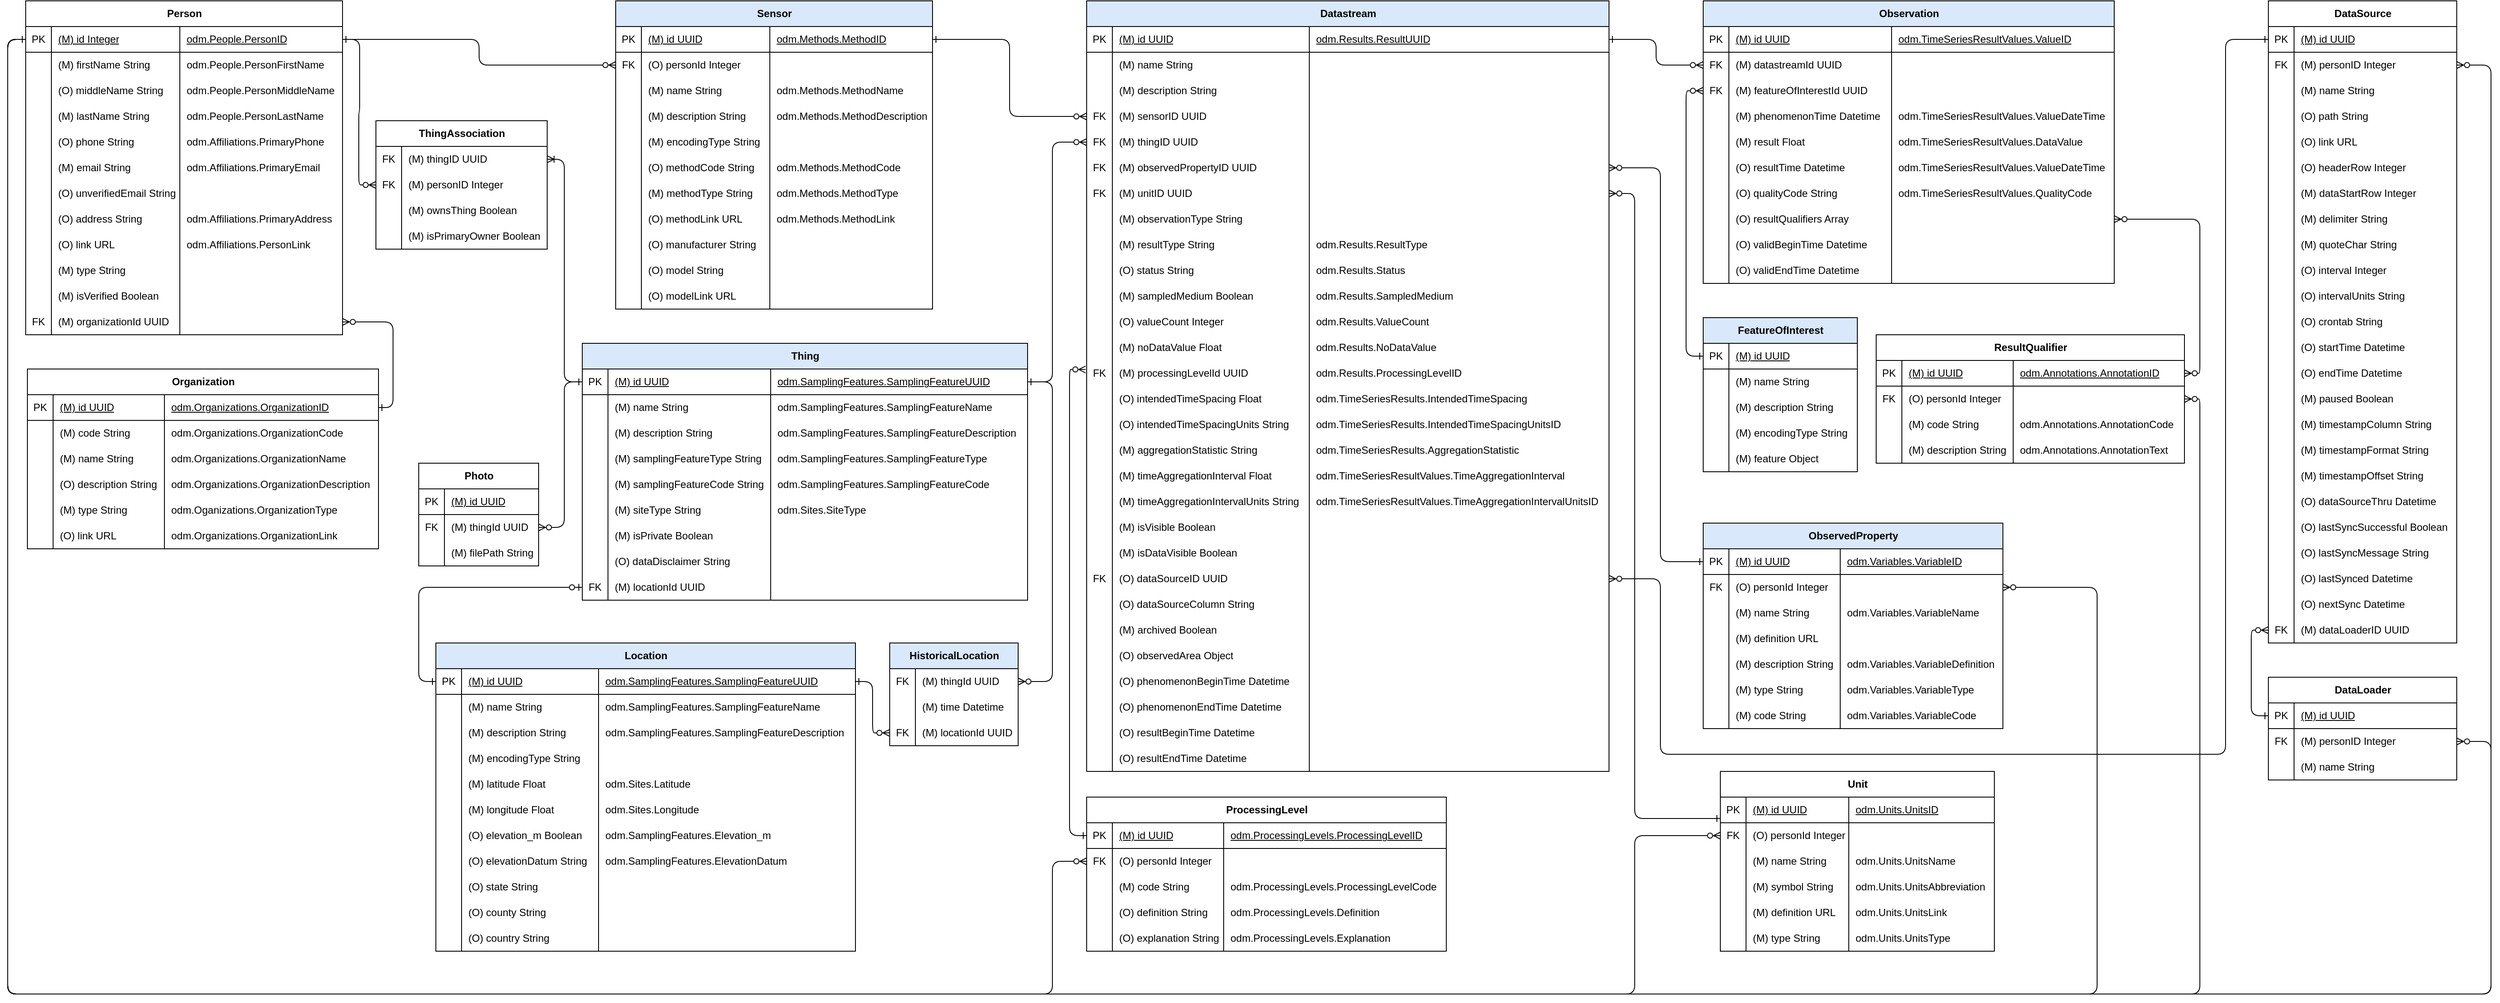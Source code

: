 <mxfile version="24.8.6">
  <diagram id="R2lEEEUBdFMjLlhIrx00" name="Page-1">
    <mxGraphModel dx="2537" dy="2068" grid="1" gridSize="10" guides="1" tooltips="1" connect="1" arrows="1" fold="1" page="1" pageScale="1" pageWidth="850" pageHeight="1100" math="0" shadow="0" extFonts="Permanent Marker^https://fonts.googleapis.com/css?family=Permanent+Marker">
      <root>
        <mxCell id="0" />
        <mxCell id="1" parent="0" />
        <mxCell id="C-vyLk0tnHw3VtMMgP7b-1" value="" style="edgeStyle=orthogonalEdgeStyle;endArrow=ERzeroToMany;startArrow=ERone;endFill=1;startFill=0;rounded=1;strokeColor=default;align=center;verticalAlign=middle;fontFamily=Helvetica;fontSize=12;fontColor=default;labelBackgroundColor=default;exitX=0;exitY=0.5;exitDx=0;exitDy=0;entryX=1;entryY=0.5;entryDx=0;entryDy=0;" parent="1" source="du2UISrxpbFY8ukZa0e_-47" target="du2UISrxpbFY8ukZa0e_-37" edge="1">
          <mxGeometry width="100" height="100" relative="1" as="geometry">
            <mxPoint x="280" y="280" as="sourcePoint" />
            <mxPoint x="360" y="310" as="targetPoint" />
            <Array as="points">
              <mxPoint x="430" y="405" />
              <mxPoint x="430" y="575" />
            </Array>
          </mxGeometry>
        </mxCell>
        <mxCell id="VwOsc3srtW3zkXW4XsfD-1" value="Person" style="shape=table;startSize=30;container=1;collapsible=1;childLayout=tableLayout;fixedRows=1;rowLines=0;fontStyle=1;align=center;resizeLast=1;html=1;fontSize=12;" parent="1" vertex="1">
          <mxGeometry x="-199" y="-40" width="370" height="390" as="geometry" />
        </mxCell>
        <mxCell id="VwOsc3srtW3zkXW4XsfD-2" value="" style="shape=tableRow;horizontal=0;startSize=0;swimlaneHead=0;swimlaneBody=0;fillColor=none;collapsible=0;dropTarget=0;points=[[0,0.5],[1,0.5]];portConstraint=eastwest;top=0;left=0;right=0;bottom=1;fontSize=12;" parent="VwOsc3srtW3zkXW4XsfD-1" vertex="1">
          <mxGeometry y="30" width="370" height="30" as="geometry" />
        </mxCell>
        <mxCell id="VwOsc3srtW3zkXW4XsfD-3" value="PK" style="shape=partialRectangle;connectable=0;fillColor=none;top=0;left=0;bottom=0;right=0;fontStyle=0;overflow=hidden;whiteSpace=wrap;html=1;fontSize=12;" parent="VwOsc3srtW3zkXW4XsfD-2" vertex="1">
          <mxGeometry width="30" height="30" as="geometry">
            <mxRectangle width="30" height="30" as="alternateBounds" />
          </mxGeometry>
        </mxCell>
        <mxCell id="VwOsc3srtW3zkXW4XsfD-4" value="(M) id Integer" style="shape=partialRectangle;connectable=0;fillColor=none;top=0;left=0;bottom=0;right=0;align=left;spacingLeft=6;fontStyle=4;overflow=hidden;whiteSpace=wrap;html=1;fontSize=12;" parent="VwOsc3srtW3zkXW4XsfD-2" vertex="1">
          <mxGeometry x="30" width="150" height="30" as="geometry">
            <mxRectangle width="150" height="30" as="alternateBounds" />
          </mxGeometry>
        </mxCell>
        <mxCell id="VwOsc3srtW3zkXW4XsfD-14" value="odm.People.PersonID" style="shape=partialRectangle;connectable=0;fillColor=none;top=0;left=0;bottom=0;right=0;align=left;spacingLeft=6;fontStyle=4;overflow=hidden;whiteSpace=wrap;html=1;fontSize=12;" parent="VwOsc3srtW3zkXW4XsfD-2" vertex="1">
          <mxGeometry x="180" width="190" height="30" as="geometry">
            <mxRectangle width="190" height="30" as="alternateBounds" />
          </mxGeometry>
        </mxCell>
        <mxCell id="VwOsc3srtW3zkXW4XsfD-5" value="" style="shape=tableRow;horizontal=0;startSize=0;swimlaneHead=0;swimlaneBody=0;fillColor=none;collapsible=0;dropTarget=0;points=[[0,0.5],[1,0.5]];portConstraint=eastwest;top=0;left=0;right=0;bottom=0;fontSize=12;" parent="VwOsc3srtW3zkXW4XsfD-1" vertex="1">
          <mxGeometry y="60" width="370" height="30" as="geometry" />
        </mxCell>
        <mxCell id="VwOsc3srtW3zkXW4XsfD-6" value="" style="shape=partialRectangle;connectable=0;fillColor=none;top=0;left=0;bottom=0;right=0;editable=1;overflow=hidden;whiteSpace=wrap;html=1;fontSize=12;" parent="VwOsc3srtW3zkXW4XsfD-5" vertex="1">
          <mxGeometry width="30" height="30" as="geometry">
            <mxRectangle width="30" height="30" as="alternateBounds" />
          </mxGeometry>
        </mxCell>
        <mxCell id="VwOsc3srtW3zkXW4XsfD-7" value="(M) firstName String" style="shape=partialRectangle;connectable=0;fillColor=none;top=0;left=0;bottom=0;right=0;align=left;spacingLeft=6;overflow=hidden;whiteSpace=wrap;html=1;fontSize=12;" parent="VwOsc3srtW3zkXW4XsfD-5" vertex="1">
          <mxGeometry x="30" width="150" height="30" as="geometry">
            <mxRectangle width="150" height="30" as="alternateBounds" />
          </mxGeometry>
        </mxCell>
        <mxCell id="VwOsc3srtW3zkXW4XsfD-15" value="odm.People.PersonFirstName" style="shape=partialRectangle;connectable=0;fillColor=none;top=0;left=0;bottom=0;right=0;align=left;spacingLeft=6;overflow=hidden;whiteSpace=wrap;html=1;fontSize=12;" parent="VwOsc3srtW3zkXW4XsfD-5" vertex="1">
          <mxGeometry x="180" width="190" height="30" as="geometry">
            <mxRectangle width="190" height="30" as="alternateBounds" />
          </mxGeometry>
        </mxCell>
        <mxCell id="VwOsc3srtW3zkXW4XsfD-8" value="" style="shape=tableRow;horizontal=0;startSize=0;swimlaneHead=0;swimlaneBody=0;fillColor=none;collapsible=0;dropTarget=0;points=[[0,0.5],[1,0.5]];portConstraint=eastwest;top=0;left=0;right=0;bottom=0;fontSize=12;" parent="VwOsc3srtW3zkXW4XsfD-1" vertex="1">
          <mxGeometry y="90" width="370" height="30" as="geometry" />
        </mxCell>
        <mxCell id="VwOsc3srtW3zkXW4XsfD-9" value="" style="shape=partialRectangle;connectable=0;fillColor=none;top=0;left=0;bottom=0;right=0;editable=1;overflow=hidden;whiteSpace=wrap;html=1;fontSize=12;" parent="VwOsc3srtW3zkXW4XsfD-8" vertex="1">
          <mxGeometry width="30" height="30" as="geometry">
            <mxRectangle width="30" height="30" as="alternateBounds" />
          </mxGeometry>
        </mxCell>
        <mxCell id="VwOsc3srtW3zkXW4XsfD-10" value="(O) middleName String" style="shape=partialRectangle;connectable=0;fillColor=none;top=0;left=0;bottom=0;right=0;align=left;spacingLeft=6;overflow=hidden;whiteSpace=wrap;html=1;fontSize=12;" parent="VwOsc3srtW3zkXW4XsfD-8" vertex="1">
          <mxGeometry x="30" width="150" height="30" as="geometry">
            <mxRectangle width="150" height="30" as="alternateBounds" />
          </mxGeometry>
        </mxCell>
        <mxCell id="VwOsc3srtW3zkXW4XsfD-16" value="odm.People.PersonMiddleName" style="shape=partialRectangle;connectable=0;fillColor=none;top=0;left=0;bottom=0;right=0;align=left;spacingLeft=6;overflow=hidden;whiteSpace=wrap;html=1;fontSize=12;" parent="VwOsc3srtW3zkXW4XsfD-8" vertex="1">
          <mxGeometry x="180" width="190" height="30" as="geometry">
            <mxRectangle width="190" height="30" as="alternateBounds" />
          </mxGeometry>
        </mxCell>
        <mxCell id="VwOsc3srtW3zkXW4XsfD-11" value="" style="shape=tableRow;horizontal=0;startSize=0;swimlaneHead=0;swimlaneBody=0;fillColor=none;collapsible=0;dropTarget=0;points=[[0,0.5],[1,0.5]];portConstraint=eastwest;top=0;left=0;right=0;bottom=0;fontSize=12;" parent="VwOsc3srtW3zkXW4XsfD-1" vertex="1">
          <mxGeometry y="120" width="370" height="30" as="geometry" />
        </mxCell>
        <mxCell id="VwOsc3srtW3zkXW4XsfD-12" value="" style="shape=partialRectangle;connectable=0;fillColor=none;top=0;left=0;bottom=0;right=0;editable=1;overflow=hidden;whiteSpace=wrap;html=1;fontSize=12;" parent="VwOsc3srtW3zkXW4XsfD-11" vertex="1">
          <mxGeometry width="30" height="30" as="geometry">
            <mxRectangle width="30" height="30" as="alternateBounds" />
          </mxGeometry>
        </mxCell>
        <mxCell id="VwOsc3srtW3zkXW4XsfD-13" value="(M) lastName String" style="shape=partialRectangle;connectable=0;fillColor=none;top=0;left=0;bottom=0;right=0;align=left;spacingLeft=6;overflow=hidden;whiteSpace=wrap;html=1;fontSize=12;" parent="VwOsc3srtW3zkXW4XsfD-11" vertex="1">
          <mxGeometry x="30" width="150" height="30" as="geometry">
            <mxRectangle width="150" height="30" as="alternateBounds" />
          </mxGeometry>
        </mxCell>
        <mxCell id="VwOsc3srtW3zkXW4XsfD-17" value="odm.People.PersonLastName" style="shape=partialRectangle;connectable=0;fillColor=none;top=0;left=0;bottom=0;right=0;align=left;spacingLeft=6;overflow=hidden;whiteSpace=wrap;html=1;fontSize=12;" parent="VwOsc3srtW3zkXW4XsfD-11" vertex="1">
          <mxGeometry x="180" width="190" height="30" as="geometry">
            <mxRectangle width="190" height="30" as="alternateBounds" />
          </mxGeometry>
        </mxCell>
        <mxCell id="VwOsc3srtW3zkXW4XsfD-18" value="" style="shape=tableRow;horizontal=0;startSize=0;swimlaneHead=0;swimlaneBody=0;fillColor=none;collapsible=0;dropTarget=0;points=[[0,0.5],[1,0.5]];portConstraint=eastwest;top=0;left=0;right=0;bottom=0;fontSize=12;" parent="VwOsc3srtW3zkXW4XsfD-1" vertex="1">
          <mxGeometry y="150" width="370" height="30" as="geometry" />
        </mxCell>
        <mxCell id="VwOsc3srtW3zkXW4XsfD-19" value="" style="shape=partialRectangle;connectable=0;fillColor=none;top=0;left=0;bottom=0;right=0;editable=1;overflow=hidden;whiteSpace=wrap;html=1;fontSize=12;" parent="VwOsc3srtW3zkXW4XsfD-18" vertex="1">
          <mxGeometry width="30" height="30" as="geometry">
            <mxRectangle width="30" height="30" as="alternateBounds" />
          </mxGeometry>
        </mxCell>
        <mxCell id="VwOsc3srtW3zkXW4XsfD-20" value="(O) phone String" style="shape=partialRectangle;connectable=0;fillColor=none;top=0;left=0;bottom=0;right=0;align=left;spacingLeft=6;overflow=hidden;whiteSpace=wrap;html=1;fontSize=12;" parent="VwOsc3srtW3zkXW4XsfD-18" vertex="1">
          <mxGeometry x="30" width="150" height="30" as="geometry">
            <mxRectangle width="150" height="30" as="alternateBounds" />
          </mxGeometry>
        </mxCell>
        <mxCell id="VwOsc3srtW3zkXW4XsfD-21" value="odm.Affiliations.PrimaryPhone" style="shape=partialRectangle;connectable=0;fillColor=none;top=0;left=0;bottom=0;right=0;align=left;spacingLeft=6;overflow=hidden;whiteSpace=wrap;html=1;fontSize=12;" parent="VwOsc3srtW3zkXW4XsfD-18" vertex="1">
          <mxGeometry x="180" width="190" height="30" as="geometry">
            <mxRectangle width="190" height="30" as="alternateBounds" />
          </mxGeometry>
        </mxCell>
        <mxCell id="VwOsc3srtW3zkXW4XsfD-22" value="" style="shape=tableRow;horizontal=0;startSize=0;swimlaneHead=0;swimlaneBody=0;fillColor=none;collapsible=0;dropTarget=0;points=[[0,0.5],[1,0.5]];portConstraint=eastwest;top=0;left=0;right=0;bottom=0;fontSize=12;" parent="VwOsc3srtW3zkXW4XsfD-1" vertex="1">
          <mxGeometry y="180" width="370" height="30" as="geometry" />
        </mxCell>
        <mxCell id="VwOsc3srtW3zkXW4XsfD-23" value="" style="shape=partialRectangle;connectable=0;fillColor=none;top=0;left=0;bottom=0;right=0;editable=1;overflow=hidden;whiteSpace=wrap;html=1;fontSize=12;" parent="VwOsc3srtW3zkXW4XsfD-22" vertex="1">
          <mxGeometry width="30" height="30" as="geometry">
            <mxRectangle width="30" height="30" as="alternateBounds" />
          </mxGeometry>
        </mxCell>
        <mxCell id="VwOsc3srtW3zkXW4XsfD-24" value="(M) email String" style="shape=partialRectangle;connectable=0;fillColor=none;top=0;left=0;bottom=0;right=0;align=left;spacingLeft=6;overflow=hidden;whiteSpace=wrap;html=1;fontSize=12;" parent="VwOsc3srtW3zkXW4XsfD-22" vertex="1">
          <mxGeometry x="30" width="150" height="30" as="geometry">
            <mxRectangle width="150" height="30" as="alternateBounds" />
          </mxGeometry>
        </mxCell>
        <mxCell id="VwOsc3srtW3zkXW4XsfD-25" value="odm.Affiliations.PrimaryEmail" style="shape=partialRectangle;connectable=0;fillColor=none;top=0;left=0;bottom=0;right=0;align=left;spacingLeft=6;overflow=hidden;whiteSpace=wrap;html=1;fontSize=12;" parent="VwOsc3srtW3zkXW4XsfD-22" vertex="1">
          <mxGeometry x="180" width="190" height="30" as="geometry">
            <mxRectangle width="190" height="30" as="alternateBounds" />
          </mxGeometry>
        </mxCell>
        <mxCell id="VwOsc3srtW3zkXW4XsfD-26" value="" style="shape=tableRow;horizontal=0;startSize=0;swimlaneHead=0;swimlaneBody=0;fillColor=none;collapsible=0;dropTarget=0;points=[[0,0.5],[1,0.5]];portConstraint=eastwest;top=0;left=0;right=0;bottom=0;fontSize=12;" parent="VwOsc3srtW3zkXW4XsfD-1" vertex="1">
          <mxGeometry y="210" width="370" height="30" as="geometry" />
        </mxCell>
        <mxCell id="VwOsc3srtW3zkXW4XsfD-27" value="" style="shape=partialRectangle;connectable=0;fillColor=none;top=0;left=0;bottom=0;right=0;editable=1;overflow=hidden;whiteSpace=wrap;html=1;fontSize=12;" parent="VwOsc3srtW3zkXW4XsfD-26" vertex="1">
          <mxGeometry width="30" height="30" as="geometry">
            <mxRectangle width="30" height="30" as="alternateBounds" />
          </mxGeometry>
        </mxCell>
        <mxCell id="VwOsc3srtW3zkXW4XsfD-28" value="(O) unverifiedEmail String" style="shape=partialRectangle;connectable=0;fillColor=none;top=0;left=0;bottom=0;right=0;align=left;spacingLeft=6;overflow=hidden;whiteSpace=wrap;html=1;fontSize=12;" parent="VwOsc3srtW3zkXW4XsfD-26" vertex="1">
          <mxGeometry x="30" width="150" height="30" as="geometry">
            <mxRectangle width="150" height="30" as="alternateBounds" />
          </mxGeometry>
        </mxCell>
        <mxCell id="VwOsc3srtW3zkXW4XsfD-29" style="shape=partialRectangle;connectable=0;fillColor=none;top=0;left=0;bottom=0;right=0;align=left;spacingLeft=6;overflow=hidden;whiteSpace=wrap;html=1;fontSize=12;" parent="VwOsc3srtW3zkXW4XsfD-26" vertex="1">
          <mxGeometry x="180" width="190" height="30" as="geometry">
            <mxRectangle width="190" height="30" as="alternateBounds" />
          </mxGeometry>
        </mxCell>
        <mxCell id="VwOsc3srtW3zkXW4XsfD-30" value="" style="shape=tableRow;horizontal=0;startSize=0;swimlaneHead=0;swimlaneBody=0;fillColor=none;collapsible=0;dropTarget=0;points=[[0,0.5],[1,0.5]];portConstraint=eastwest;top=0;left=0;right=0;bottom=0;fontSize=12;" parent="VwOsc3srtW3zkXW4XsfD-1" vertex="1">
          <mxGeometry y="240" width="370" height="30" as="geometry" />
        </mxCell>
        <mxCell id="VwOsc3srtW3zkXW4XsfD-31" value="" style="shape=partialRectangle;connectable=0;fillColor=none;top=0;left=0;bottom=0;right=0;editable=1;overflow=hidden;whiteSpace=wrap;html=1;fontSize=12;" parent="VwOsc3srtW3zkXW4XsfD-30" vertex="1">
          <mxGeometry width="30" height="30" as="geometry">
            <mxRectangle width="30" height="30" as="alternateBounds" />
          </mxGeometry>
        </mxCell>
        <mxCell id="VwOsc3srtW3zkXW4XsfD-32" value="(O) address String" style="shape=partialRectangle;connectable=0;fillColor=none;top=0;left=0;bottom=0;right=0;align=left;spacingLeft=6;overflow=hidden;whiteSpace=wrap;html=1;fontSize=12;" parent="VwOsc3srtW3zkXW4XsfD-30" vertex="1">
          <mxGeometry x="30" width="150" height="30" as="geometry">
            <mxRectangle width="150" height="30" as="alternateBounds" />
          </mxGeometry>
        </mxCell>
        <mxCell id="VwOsc3srtW3zkXW4XsfD-33" value="odm.Affiliations.PrimaryAddress" style="shape=partialRectangle;connectable=0;fillColor=none;top=0;left=0;bottom=0;right=0;align=left;spacingLeft=6;overflow=hidden;whiteSpace=wrap;html=1;fontSize=12;" parent="VwOsc3srtW3zkXW4XsfD-30" vertex="1">
          <mxGeometry x="180" width="190" height="30" as="geometry">
            <mxRectangle width="190" height="30" as="alternateBounds" />
          </mxGeometry>
        </mxCell>
        <mxCell id="VwOsc3srtW3zkXW4XsfD-34" value="" style="shape=tableRow;horizontal=0;startSize=0;swimlaneHead=0;swimlaneBody=0;fillColor=none;collapsible=0;dropTarget=0;points=[[0,0.5],[1,0.5]];portConstraint=eastwest;top=0;left=0;right=0;bottom=0;fontSize=12;" parent="VwOsc3srtW3zkXW4XsfD-1" vertex="1">
          <mxGeometry y="270" width="370" height="30" as="geometry" />
        </mxCell>
        <mxCell id="VwOsc3srtW3zkXW4XsfD-35" value="" style="shape=partialRectangle;connectable=0;fillColor=none;top=0;left=0;bottom=0;right=0;editable=1;overflow=hidden;whiteSpace=wrap;html=1;fontSize=12;" parent="VwOsc3srtW3zkXW4XsfD-34" vertex="1">
          <mxGeometry width="30" height="30" as="geometry">
            <mxRectangle width="30" height="30" as="alternateBounds" />
          </mxGeometry>
        </mxCell>
        <mxCell id="VwOsc3srtW3zkXW4XsfD-36" value="(O) link URL" style="shape=partialRectangle;connectable=0;fillColor=none;top=0;left=0;bottom=0;right=0;align=left;spacingLeft=6;overflow=hidden;whiteSpace=wrap;html=1;fontSize=12;" parent="VwOsc3srtW3zkXW4XsfD-34" vertex="1">
          <mxGeometry x="30" width="150" height="30" as="geometry">
            <mxRectangle width="150" height="30" as="alternateBounds" />
          </mxGeometry>
        </mxCell>
        <mxCell id="VwOsc3srtW3zkXW4XsfD-37" value="odm.Affiliations.PersonLink" style="shape=partialRectangle;connectable=0;fillColor=none;top=0;left=0;bottom=0;right=0;align=left;spacingLeft=6;overflow=hidden;whiteSpace=wrap;html=1;fontSize=12;" parent="VwOsc3srtW3zkXW4XsfD-34" vertex="1">
          <mxGeometry x="180" width="190" height="30" as="geometry">
            <mxRectangle width="190" height="30" as="alternateBounds" />
          </mxGeometry>
        </mxCell>
        <mxCell id="VwOsc3srtW3zkXW4XsfD-38" value="" style="shape=tableRow;horizontal=0;startSize=0;swimlaneHead=0;swimlaneBody=0;fillColor=none;collapsible=0;dropTarget=0;points=[[0,0.5],[1,0.5]];portConstraint=eastwest;top=0;left=0;right=0;bottom=0;fontSize=12;" parent="VwOsc3srtW3zkXW4XsfD-1" vertex="1">
          <mxGeometry y="300" width="370" height="30" as="geometry" />
        </mxCell>
        <mxCell id="VwOsc3srtW3zkXW4XsfD-39" value="" style="shape=partialRectangle;connectable=0;fillColor=none;top=0;left=0;bottom=0;right=0;editable=1;overflow=hidden;whiteSpace=wrap;html=1;fontSize=12;" parent="VwOsc3srtW3zkXW4XsfD-38" vertex="1">
          <mxGeometry width="30" height="30" as="geometry">
            <mxRectangle width="30" height="30" as="alternateBounds" />
          </mxGeometry>
        </mxCell>
        <mxCell id="VwOsc3srtW3zkXW4XsfD-40" value="(M) type String" style="shape=partialRectangle;connectable=0;fillColor=none;top=0;left=0;bottom=0;right=0;align=left;spacingLeft=6;overflow=hidden;whiteSpace=wrap;html=1;fontSize=12;" parent="VwOsc3srtW3zkXW4XsfD-38" vertex="1">
          <mxGeometry x="30" width="150" height="30" as="geometry">
            <mxRectangle width="150" height="30" as="alternateBounds" />
          </mxGeometry>
        </mxCell>
        <mxCell id="VwOsc3srtW3zkXW4XsfD-41" style="shape=partialRectangle;connectable=0;fillColor=none;top=0;left=0;bottom=0;right=0;align=left;spacingLeft=6;overflow=hidden;whiteSpace=wrap;html=1;fontSize=12;" parent="VwOsc3srtW3zkXW4XsfD-38" vertex="1">
          <mxGeometry x="180" width="190" height="30" as="geometry">
            <mxRectangle width="190" height="30" as="alternateBounds" />
          </mxGeometry>
        </mxCell>
        <mxCell id="VwOsc3srtW3zkXW4XsfD-42" value="" style="shape=tableRow;horizontal=0;startSize=0;swimlaneHead=0;swimlaneBody=0;fillColor=none;collapsible=0;dropTarget=0;points=[[0,0.5],[1,0.5]];portConstraint=eastwest;top=0;left=0;right=0;bottom=0;fontSize=12;" parent="VwOsc3srtW3zkXW4XsfD-1" vertex="1">
          <mxGeometry y="330" width="370" height="30" as="geometry" />
        </mxCell>
        <mxCell id="VwOsc3srtW3zkXW4XsfD-43" value="" style="shape=partialRectangle;connectable=0;fillColor=none;top=0;left=0;bottom=0;right=0;editable=1;overflow=hidden;whiteSpace=wrap;html=1;fontSize=12;" parent="VwOsc3srtW3zkXW4XsfD-42" vertex="1">
          <mxGeometry width="30" height="30" as="geometry">
            <mxRectangle width="30" height="30" as="alternateBounds" />
          </mxGeometry>
        </mxCell>
        <mxCell id="VwOsc3srtW3zkXW4XsfD-44" value="(M) isVerified Boolean" style="shape=partialRectangle;connectable=0;fillColor=none;top=0;left=0;bottom=0;right=0;align=left;spacingLeft=6;overflow=hidden;whiteSpace=wrap;html=1;fontSize=12;" parent="VwOsc3srtW3zkXW4XsfD-42" vertex="1">
          <mxGeometry x="30" width="150" height="30" as="geometry">
            <mxRectangle width="150" height="30" as="alternateBounds" />
          </mxGeometry>
        </mxCell>
        <mxCell id="VwOsc3srtW3zkXW4XsfD-45" style="shape=partialRectangle;connectable=0;fillColor=none;top=0;left=0;bottom=0;right=0;align=left;spacingLeft=6;overflow=hidden;whiteSpace=wrap;html=1;fontSize=12;" parent="VwOsc3srtW3zkXW4XsfD-42" vertex="1">
          <mxGeometry x="180" width="190" height="30" as="geometry">
            <mxRectangle width="190" height="30" as="alternateBounds" />
          </mxGeometry>
        </mxCell>
        <mxCell id="VwOsc3srtW3zkXW4XsfD-46" value="" style="shape=tableRow;horizontal=0;startSize=0;swimlaneHead=0;swimlaneBody=0;fillColor=none;collapsible=0;dropTarget=0;points=[[0,0.5],[1,0.5]];portConstraint=eastwest;top=0;left=0;right=0;bottom=0;fontSize=12;" parent="VwOsc3srtW3zkXW4XsfD-1" vertex="1">
          <mxGeometry y="360" width="370" height="30" as="geometry" />
        </mxCell>
        <mxCell id="VwOsc3srtW3zkXW4XsfD-47" value="FK" style="shape=partialRectangle;connectable=0;fillColor=none;top=0;left=0;bottom=0;right=0;editable=1;overflow=hidden;whiteSpace=wrap;html=1;fontSize=12;" parent="VwOsc3srtW3zkXW4XsfD-46" vertex="1">
          <mxGeometry width="30" height="30" as="geometry">
            <mxRectangle width="30" height="30" as="alternateBounds" />
          </mxGeometry>
        </mxCell>
        <mxCell id="VwOsc3srtW3zkXW4XsfD-48" value="(M) organizationId UUID" style="shape=partialRectangle;connectable=0;fillColor=none;top=0;left=0;bottom=0;right=0;align=left;spacingLeft=6;overflow=hidden;whiteSpace=wrap;html=1;fontSize=12;" parent="VwOsc3srtW3zkXW4XsfD-46" vertex="1">
          <mxGeometry x="30" width="150" height="30" as="geometry">
            <mxRectangle width="150" height="30" as="alternateBounds" />
          </mxGeometry>
        </mxCell>
        <mxCell id="VwOsc3srtW3zkXW4XsfD-49" style="shape=partialRectangle;connectable=0;fillColor=none;top=0;left=0;bottom=0;right=0;align=left;spacingLeft=6;overflow=hidden;whiteSpace=wrap;html=1;fontSize=12;" parent="VwOsc3srtW3zkXW4XsfD-46" vertex="1">
          <mxGeometry x="180" width="190" height="30" as="geometry">
            <mxRectangle width="190" height="30" as="alternateBounds" />
          </mxGeometry>
        </mxCell>
        <mxCell id="VwOsc3srtW3zkXW4XsfD-62" value="Organization" style="shape=table;startSize=30;container=1;collapsible=1;childLayout=tableLayout;fixedRows=1;rowLines=0;fontStyle=1;align=center;resizeLast=1;html=1;fontSize=12;" parent="1" vertex="1">
          <mxGeometry x="-197" y="390" width="410" height="210" as="geometry" />
        </mxCell>
        <mxCell id="VwOsc3srtW3zkXW4XsfD-63" value="" style="shape=tableRow;horizontal=0;startSize=0;swimlaneHead=0;swimlaneBody=0;fillColor=none;collapsible=0;dropTarget=0;points=[[0,0.5],[1,0.5]];portConstraint=eastwest;top=0;left=0;right=0;bottom=1;fontSize=12;" parent="VwOsc3srtW3zkXW4XsfD-62" vertex="1">
          <mxGeometry y="30" width="410" height="30" as="geometry" />
        </mxCell>
        <mxCell id="VwOsc3srtW3zkXW4XsfD-64" value="PK" style="shape=partialRectangle;connectable=0;fillColor=none;top=0;left=0;bottom=0;right=0;fontStyle=0;overflow=hidden;whiteSpace=wrap;html=1;fontSize=12;" parent="VwOsc3srtW3zkXW4XsfD-63" vertex="1">
          <mxGeometry width="30" height="30" as="geometry">
            <mxRectangle width="30" height="30" as="alternateBounds" />
          </mxGeometry>
        </mxCell>
        <mxCell id="VwOsc3srtW3zkXW4XsfD-65" value="(M) id UUID" style="shape=partialRectangle;connectable=0;fillColor=none;top=0;left=0;bottom=0;right=0;align=left;spacingLeft=6;fontStyle=4;overflow=hidden;whiteSpace=wrap;html=1;fontSize=12;" parent="VwOsc3srtW3zkXW4XsfD-63" vertex="1">
          <mxGeometry x="30" width="130.0" height="30" as="geometry">
            <mxRectangle width="130.0" height="30" as="alternateBounds" />
          </mxGeometry>
        </mxCell>
        <mxCell id="VwOsc3srtW3zkXW4XsfD-66" value="odm.Organizations.OrganizationID" style="shape=partialRectangle;connectable=0;fillColor=none;top=0;left=0;bottom=0;right=0;align=left;spacingLeft=6;fontStyle=4;overflow=hidden;whiteSpace=wrap;html=1;fontSize=12;" parent="VwOsc3srtW3zkXW4XsfD-63" vertex="1">
          <mxGeometry x="160.0" width="250.0" height="30" as="geometry">
            <mxRectangle width="250.0" height="30" as="alternateBounds" />
          </mxGeometry>
        </mxCell>
        <mxCell id="VwOsc3srtW3zkXW4XsfD-67" value="" style="shape=tableRow;horizontal=0;startSize=0;swimlaneHead=0;swimlaneBody=0;fillColor=none;collapsible=0;dropTarget=0;points=[[0,0.5],[1,0.5]];portConstraint=eastwest;top=0;left=0;right=0;bottom=0;fontSize=12;" parent="VwOsc3srtW3zkXW4XsfD-62" vertex="1">
          <mxGeometry y="60" width="410" height="30" as="geometry" />
        </mxCell>
        <mxCell id="VwOsc3srtW3zkXW4XsfD-68" value="" style="shape=partialRectangle;connectable=0;fillColor=none;top=0;left=0;bottom=0;right=0;editable=1;overflow=hidden;whiteSpace=wrap;html=1;fontSize=12;" parent="VwOsc3srtW3zkXW4XsfD-67" vertex="1">
          <mxGeometry width="30" height="30" as="geometry">
            <mxRectangle width="30" height="30" as="alternateBounds" />
          </mxGeometry>
        </mxCell>
        <mxCell id="VwOsc3srtW3zkXW4XsfD-69" value="(M) code String" style="shape=partialRectangle;connectable=0;fillColor=none;top=0;left=0;bottom=0;right=0;align=left;spacingLeft=6;overflow=hidden;whiteSpace=wrap;html=1;fontSize=12;" parent="VwOsc3srtW3zkXW4XsfD-67" vertex="1">
          <mxGeometry x="30" width="130.0" height="30" as="geometry">
            <mxRectangle width="130.0" height="30" as="alternateBounds" />
          </mxGeometry>
        </mxCell>
        <mxCell id="VwOsc3srtW3zkXW4XsfD-70" value="odm.Organizations.OrganizationCode" style="shape=partialRectangle;connectable=0;fillColor=none;top=0;left=0;bottom=0;right=0;align=left;spacingLeft=6;overflow=hidden;whiteSpace=wrap;html=1;fontSize=12;" parent="VwOsc3srtW3zkXW4XsfD-67" vertex="1">
          <mxGeometry x="160.0" width="250.0" height="30" as="geometry">
            <mxRectangle width="250.0" height="30" as="alternateBounds" />
          </mxGeometry>
        </mxCell>
        <mxCell id="VwOsc3srtW3zkXW4XsfD-71" value="" style="shape=tableRow;horizontal=0;startSize=0;swimlaneHead=0;swimlaneBody=0;fillColor=none;collapsible=0;dropTarget=0;points=[[0,0.5],[1,0.5]];portConstraint=eastwest;top=0;left=0;right=0;bottom=0;fontSize=12;" parent="VwOsc3srtW3zkXW4XsfD-62" vertex="1">
          <mxGeometry y="90" width="410" height="30" as="geometry" />
        </mxCell>
        <mxCell id="VwOsc3srtW3zkXW4XsfD-72" value="" style="shape=partialRectangle;connectable=0;fillColor=none;top=0;left=0;bottom=0;right=0;editable=1;overflow=hidden;whiteSpace=wrap;html=1;fontSize=12;" parent="VwOsc3srtW3zkXW4XsfD-71" vertex="1">
          <mxGeometry width="30" height="30" as="geometry">
            <mxRectangle width="30" height="30" as="alternateBounds" />
          </mxGeometry>
        </mxCell>
        <mxCell id="VwOsc3srtW3zkXW4XsfD-73" value="(M) name String" style="shape=partialRectangle;connectable=0;fillColor=none;top=0;left=0;bottom=0;right=0;align=left;spacingLeft=6;overflow=hidden;whiteSpace=wrap;html=1;fontSize=12;" parent="VwOsc3srtW3zkXW4XsfD-71" vertex="1">
          <mxGeometry x="30" width="130.0" height="30" as="geometry">
            <mxRectangle width="130.0" height="30" as="alternateBounds" />
          </mxGeometry>
        </mxCell>
        <mxCell id="VwOsc3srtW3zkXW4XsfD-74" value="odm.Organizations.OrganizationName" style="shape=partialRectangle;connectable=0;fillColor=none;top=0;left=0;bottom=0;right=0;align=left;spacingLeft=6;overflow=hidden;whiteSpace=wrap;html=1;fontSize=12;" parent="VwOsc3srtW3zkXW4XsfD-71" vertex="1">
          <mxGeometry x="160.0" width="250.0" height="30" as="geometry">
            <mxRectangle width="250.0" height="30" as="alternateBounds" />
          </mxGeometry>
        </mxCell>
        <mxCell id="VwOsc3srtW3zkXW4XsfD-75" value="" style="shape=tableRow;horizontal=0;startSize=0;swimlaneHead=0;swimlaneBody=0;fillColor=none;collapsible=0;dropTarget=0;points=[[0,0.5],[1,0.5]];portConstraint=eastwest;top=0;left=0;right=0;bottom=0;fontSize=12;" parent="VwOsc3srtW3zkXW4XsfD-62" vertex="1">
          <mxGeometry y="120" width="410" height="30" as="geometry" />
        </mxCell>
        <mxCell id="VwOsc3srtW3zkXW4XsfD-76" value="" style="shape=partialRectangle;connectable=0;fillColor=none;top=0;left=0;bottom=0;right=0;editable=1;overflow=hidden;whiteSpace=wrap;html=1;fontSize=12;" parent="VwOsc3srtW3zkXW4XsfD-75" vertex="1">
          <mxGeometry width="30" height="30" as="geometry">
            <mxRectangle width="30" height="30" as="alternateBounds" />
          </mxGeometry>
        </mxCell>
        <mxCell id="VwOsc3srtW3zkXW4XsfD-77" value="(O) description String" style="shape=partialRectangle;connectable=0;fillColor=none;top=0;left=0;bottom=0;right=0;align=left;spacingLeft=6;overflow=hidden;whiteSpace=wrap;html=1;fontSize=12;" parent="VwOsc3srtW3zkXW4XsfD-75" vertex="1">
          <mxGeometry x="30" width="130.0" height="30" as="geometry">
            <mxRectangle width="130.0" height="30" as="alternateBounds" />
          </mxGeometry>
        </mxCell>
        <mxCell id="VwOsc3srtW3zkXW4XsfD-78" value="odm.Organizations.OrganizationDescription" style="shape=partialRectangle;connectable=0;fillColor=none;top=0;left=0;bottom=0;right=0;align=left;spacingLeft=6;overflow=hidden;whiteSpace=wrap;html=1;fontSize=12;" parent="VwOsc3srtW3zkXW4XsfD-75" vertex="1">
          <mxGeometry x="160.0" width="250.0" height="30" as="geometry">
            <mxRectangle width="250.0" height="30" as="alternateBounds" />
          </mxGeometry>
        </mxCell>
        <mxCell id="VwOsc3srtW3zkXW4XsfD-79" value="" style="shape=tableRow;horizontal=0;startSize=0;swimlaneHead=0;swimlaneBody=0;fillColor=none;collapsible=0;dropTarget=0;points=[[0,0.5],[1,0.5]];portConstraint=eastwest;top=0;left=0;right=0;bottom=0;fontSize=12;" parent="VwOsc3srtW3zkXW4XsfD-62" vertex="1">
          <mxGeometry y="150" width="410" height="30" as="geometry" />
        </mxCell>
        <mxCell id="VwOsc3srtW3zkXW4XsfD-80" value="" style="shape=partialRectangle;connectable=0;fillColor=none;top=0;left=0;bottom=0;right=0;editable=1;overflow=hidden;whiteSpace=wrap;html=1;fontSize=12;" parent="VwOsc3srtW3zkXW4XsfD-79" vertex="1">
          <mxGeometry width="30" height="30" as="geometry">
            <mxRectangle width="30" height="30" as="alternateBounds" />
          </mxGeometry>
        </mxCell>
        <mxCell id="VwOsc3srtW3zkXW4XsfD-81" value="(M) type String" style="shape=partialRectangle;connectable=0;fillColor=none;top=0;left=0;bottom=0;right=0;align=left;spacingLeft=6;overflow=hidden;whiteSpace=wrap;html=1;fontSize=12;" parent="VwOsc3srtW3zkXW4XsfD-79" vertex="1">
          <mxGeometry x="30" width="130.0" height="30" as="geometry">
            <mxRectangle width="130.0" height="30" as="alternateBounds" />
          </mxGeometry>
        </mxCell>
        <mxCell id="VwOsc3srtW3zkXW4XsfD-82" value="odm.Oganizations.OrganizationType" style="shape=partialRectangle;connectable=0;fillColor=none;top=0;left=0;bottom=0;right=0;align=left;spacingLeft=6;overflow=hidden;whiteSpace=wrap;html=1;fontSize=12;" parent="VwOsc3srtW3zkXW4XsfD-79" vertex="1">
          <mxGeometry x="160.0" width="250.0" height="30" as="geometry">
            <mxRectangle width="250.0" height="30" as="alternateBounds" />
          </mxGeometry>
        </mxCell>
        <mxCell id="VwOsc3srtW3zkXW4XsfD-83" value="" style="shape=tableRow;horizontal=0;startSize=0;swimlaneHead=0;swimlaneBody=0;fillColor=none;collapsible=0;dropTarget=0;points=[[0,0.5],[1,0.5]];portConstraint=eastwest;top=0;left=0;right=0;bottom=0;fontSize=12;" parent="VwOsc3srtW3zkXW4XsfD-62" vertex="1">
          <mxGeometry y="180" width="410" height="30" as="geometry" />
        </mxCell>
        <mxCell id="VwOsc3srtW3zkXW4XsfD-84" value="" style="shape=partialRectangle;connectable=0;fillColor=none;top=0;left=0;bottom=0;right=0;editable=1;overflow=hidden;whiteSpace=wrap;html=1;fontSize=12;" parent="VwOsc3srtW3zkXW4XsfD-83" vertex="1">
          <mxGeometry width="30" height="30" as="geometry">
            <mxRectangle width="30" height="30" as="alternateBounds" />
          </mxGeometry>
        </mxCell>
        <mxCell id="VwOsc3srtW3zkXW4XsfD-85" value="(O) link URL" style="shape=partialRectangle;connectable=0;fillColor=none;top=0;left=0;bottom=0;right=0;align=left;spacingLeft=6;overflow=hidden;whiteSpace=wrap;html=1;fontSize=12;" parent="VwOsc3srtW3zkXW4XsfD-83" vertex="1">
          <mxGeometry x="30" width="130.0" height="30" as="geometry">
            <mxRectangle width="130.0" height="30" as="alternateBounds" />
          </mxGeometry>
        </mxCell>
        <mxCell id="VwOsc3srtW3zkXW4XsfD-86" value="odm.Organizations.OrganizationLink" style="shape=partialRectangle;connectable=0;fillColor=none;top=0;left=0;bottom=0;right=0;align=left;spacingLeft=6;overflow=hidden;whiteSpace=wrap;html=1;fontSize=12;" parent="VwOsc3srtW3zkXW4XsfD-83" vertex="1">
          <mxGeometry x="160.0" width="250.0" height="30" as="geometry">
            <mxRectangle width="250.0" height="30" as="alternateBounds" />
          </mxGeometry>
        </mxCell>
        <mxCell id="du2UISrxpbFY8ukZa0e_-4" value="ThingAssociation" style="shape=table;startSize=30;container=1;collapsible=1;childLayout=tableLayout;fixedRows=1;rowLines=0;fontStyle=1;align=center;resizeLast=1;html=1;fontSize=12;" parent="1" vertex="1">
          <mxGeometry x="210" y="100" width="200" height="150" as="geometry" />
        </mxCell>
        <mxCell id="du2UISrxpbFY8ukZa0e_-8" value="" style="shape=tableRow;horizontal=0;startSize=0;swimlaneHead=0;swimlaneBody=0;fillColor=none;collapsible=0;dropTarget=0;points=[[0,0.5],[1,0.5]];portConstraint=eastwest;top=0;left=0;right=0;bottom=0;fontSize=12;" parent="du2UISrxpbFY8ukZa0e_-4" vertex="1">
          <mxGeometry y="30" width="200" height="30" as="geometry" />
        </mxCell>
        <mxCell id="du2UISrxpbFY8ukZa0e_-9" value="FK" style="shape=partialRectangle;connectable=0;fillColor=none;top=0;left=0;bottom=0;right=0;editable=1;overflow=hidden;whiteSpace=wrap;html=1;fontSize=12;" parent="du2UISrxpbFY8ukZa0e_-8" vertex="1">
          <mxGeometry width="30" height="30" as="geometry">
            <mxRectangle width="30" height="30" as="alternateBounds" />
          </mxGeometry>
        </mxCell>
        <mxCell id="du2UISrxpbFY8ukZa0e_-10" value="(M) thingID UUID" style="shape=partialRectangle;connectable=0;fillColor=none;top=0;left=0;bottom=0;right=0;align=left;spacingLeft=6;overflow=hidden;whiteSpace=wrap;html=1;fontSize=12;" parent="du2UISrxpbFY8ukZa0e_-8" vertex="1">
          <mxGeometry x="30" width="170" height="30" as="geometry">
            <mxRectangle width="170" height="30" as="alternateBounds" />
          </mxGeometry>
        </mxCell>
        <mxCell id="du2UISrxpbFY8ukZa0e_-11" value="" style="shape=tableRow;horizontal=0;startSize=0;swimlaneHead=0;swimlaneBody=0;fillColor=none;collapsible=0;dropTarget=0;points=[[0,0.5],[1,0.5]];portConstraint=eastwest;top=0;left=0;right=0;bottom=0;fontSize=12;" parent="du2UISrxpbFY8ukZa0e_-4" vertex="1">
          <mxGeometry y="60" width="200" height="30" as="geometry" />
        </mxCell>
        <mxCell id="du2UISrxpbFY8ukZa0e_-12" value="FK" style="shape=partialRectangle;connectable=0;fillColor=none;top=0;left=0;bottom=0;right=0;editable=1;overflow=hidden;whiteSpace=wrap;html=1;fontSize=12;" parent="du2UISrxpbFY8ukZa0e_-11" vertex="1">
          <mxGeometry width="30" height="30" as="geometry">
            <mxRectangle width="30" height="30" as="alternateBounds" />
          </mxGeometry>
        </mxCell>
        <mxCell id="du2UISrxpbFY8ukZa0e_-13" value="(M) personID Integer" style="shape=partialRectangle;connectable=0;fillColor=none;top=0;left=0;bottom=0;right=0;align=left;spacingLeft=6;overflow=hidden;whiteSpace=wrap;html=1;fontSize=12;" parent="du2UISrxpbFY8ukZa0e_-11" vertex="1">
          <mxGeometry x="30" width="170" height="30" as="geometry">
            <mxRectangle width="170" height="30" as="alternateBounds" />
          </mxGeometry>
        </mxCell>
        <mxCell id="du2UISrxpbFY8ukZa0e_-14" value="" style="shape=tableRow;horizontal=0;startSize=0;swimlaneHead=0;swimlaneBody=0;fillColor=none;collapsible=0;dropTarget=0;points=[[0,0.5],[1,0.5]];portConstraint=eastwest;top=0;left=0;right=0;bottom=0;fontSize=12;" parent="du2UISrxpbFY8ukZa0e_-4" vertex="1">
          <mxGeometry y="90" width="200" height="30" as="geometry" />
        </mxCell>
        <mxCell id="du2UISrxpbFY8ukZa0e_-15" value="" style="shape=partialRectangle;connectable=0;fillColor=none;top=0;left=0;bottom=0;right=0;editable=1;overflow=hidden;whiteSpace=wrap;html=1;fontSize=12;" parent="du2UISrxpbFY8ukZa0e_-14" vertex="1">
          <mxGeometry width="30" height="30" as="geometry">
            <mxRectangle width="30" height="30" as="alternateBounds" />
          </mxGeometry>
        </mxCell>
        <mxCell id="du2UISrxpbFY8ukZa0e_-16" value="(M) ownsThing Boolean" style="shape=partialRectangle;connectable=0;fillColor=none;top=0;left=0;bottom=0;right=0;align=left;spacingLeft=6;overflow=hidden;whiteSpace=wrap;html=1;fontSize=12;" parent="du2UISrxpbFY8ukZa0e_-14" vertex="1">
          <mxGeometry x="30" width="170" height="30" as="geometry">
            <mxRectangle width="170" height="30" as="alternateBounds" />
          </mxGeometry>
        </mxCell>
        <mxCell id="du2UISrxpbFY8ukZa0e_-17" value="" style="shape=tableRow;horizontal=0;startSize=0;swimlaneHead=0;swimlaneBody=0;fillColor=none;collapsible=0;dropTarget=0;points=[[0,0.5],[1,0.5]];portConstraint=eastwest;top=0;left=0;right=0;bottom=0;fontSize=12;" parent="du2UISrxpbFY8ukZa0e_-4" vertex="1">
          <mxGeometry y="120" width="200" height="30" as="geometry" />
        </mxCell>
        <mxCell id="du2UISrxpbFY8ukZa0e_-18" value="" style="shape=partialRectangle;connectable=0;fillColor=none;top=0;left=0;bottom=0;right=0;editable=1;overflow=hidden;whiteSpace=wrap;html=1;fontSize=12;" parent="du2UISrxpbFY8ukZa0e_-17" vertex="1">
          <mxGeometry width="30" height="30" as="geometry">
            <mxRectangle width="30" height="30" as="alternateBounds" />
          </mxGeometry>
        </mxCell>
        <mxCell id="du2UISrxpbFY8ukZa0e_-19" value="(M) isPrimaryOwner Boolean" style="shape=partialRectangle;connectable=0;fillColor=none;top=0;left=0;bottom=0;right=0;align=left;spacingLeft=6;overflow=hidden;whiteSpace=wrap;html=1;fontSize=12;" parent="du2UISrxpbFY8ukZa0e_-17" vertex="1">
          <mxGeometry x="30" width="170" height="30" as="geometry">
            <mxRectangle width="170" height="30" as="alternateBounds" />
          </mxGeometry>
        </mxCell>
        <mxCell id="du2UISrxpbFY8ukZa0e_-33" value="Photo" style="shape=table;startSize=30;container=1;collapsible=1;childLayout=tableLayout;fixedRows=1;rowLines=0;fontStyle=1;align=center;resizeLast=1;html=1;fontSize=12;" parent="1" vertex="1">
          <mxGeometry x="260" y="500" width="140" height="120" as="geometry" />
        </mxCell>
        <mxCell id="du2UISrxpbFY8ukZa0e_-34" value="" style="shape=tableRow;horizontal=0;startSize=0;swimlaneHead=0;swimlaneBody=0;fillColor=none;collapsible=0;dropTarget=0;points=[[0,0.5],[1,0.5]];portConstraint=eastwest;top=0;left=0;right=0;bottom=1;fontSize=12;" parent="du2UISrxpbFY8ukZa0e_-33" vertex="1">
          <mxGeometry y="30" width="140" height="30" as="geometry" />
        </mxCell>
        <mxCell id="du2UISrxpbFY8ukZa0e_-35" value="PK" style="shape=partialRectangle;connectable=0;fillColor=none;top=0;left=0;bottom=0;right=0;fontStyle=0;overflow=hidden;whiteSpace=wrap;html=1;fontSize=12;" parent="du2UISrxpbFY8ukZa0e_-34" vertex="1">
          <mxGeometry width="30" height="30" as="geometry">
            <mxRectangle width="30" height="30" as="alternateBounds" />
          </mxGeometry>
        </mxCell>
        <mxCell id="du2UISrxpbFY8ukZa0e_-36" value="(M) id UUID" style="shape=partialRectangle;connectable=0;fillColor=none;top=0;left=0;bottom=0;right=0;align=left;spacingLeft=6;fontStyle=4;overflow=hidden;whiteSpace=wrap;html=1;fontSize=12;" parent="du2UISrxpbFY8ukZa0e_-34" vertex="1">
          <mxGeometry x="30" width="110" height="30" as="geometry">
            <mxRectangle width="110" height="30" as="alternateBounds" />
          </mxGeometry>
        </mxCell>
        <mxCell id="du2UISrxpbFY8ukZa0e_-37" value="" style="shape=tableRow;horizontal=0;startSize=0;swimlaneHead=0;swimlaneBody=0;fillColor=none;collapsible=0;dropTarget=0;points=[[0,0.5],[1,0.5]];portConstraint=eastwest;top=0;left=0;right=0;bottom=0;fontSize=12;" parent="du2UISrxpbFY8ukZa0e_-33" vertex="1">
          <mxGeometry y="60" width="140" height="30" as="geometry" />
        </mxCell>
        <mxCell id="du2UISrxpbFY8ukZa0e_-38" value="FK" style="shape=partialRectangle;connectable=0;fillColor=none;top=0;left=0;bottom=0;right=0;editable=1;overflow=hidden;whiteSpace=wrap;html=1;fontSize=12;" parent="du2UISrxpbFY8ukZa0e_-37" vertex="1">
          <mxGeometry width="30" height="30" as="geometry">
            <mxRectangle width="30" height="30" as="alternateBounds" />
          </mxGeometry>
        </mxCell>
        <mxCell id="du2UISrxpbFY8ukZa0e_-39" value="(M) thingId UUID" style="shape=partialRectangle;connectable=0;fillColor=none;top=0;left=0;bottom=0;right=0;align=left;spacingLeft=6;overflow=hidden;whiteSpace=wrap;html=1;fontSize=12;" parent="du2UISrxpbFY8ukZa0e_-37" vertex="1">
          <mxGeometry x="30" width="110" height="30" as="geometry">
            <mxRectangle width="110" height="30" as="alternateBounds" />
          </mxGeometry>
        </mxCell>
        <mxCell id="du2UISrxpbFY8ukZa0e_-40" value="" style="shape=tableRow;horizontal=0;startSize=0;swimlaneHead=0;swimlaneBody=0;fillColor=none;collapsible=0;dropTarget=0;points=[[0,0.5],[1,0.5]];portConstraint=eastwest;top=0;left=0;right=0;bottom=0;fontSize=12;" parent="du2UISrxpbFY8ukZa0e_-33" vertex="1">
          <mxGeometry y="90" width="140" height="30" as="geometry" />
        </mxCell>
        <mxCell id="du2UISrxpbFY8ukZa0e_-41" value="" style="shape=partialRectangle;connectable=0;fillColor=none;top=0;left=0;bottom=0;right=0;editable=1;overflow=hidden;whiteSpace=wrap;html=1;fontSize=12;" parent="du2UISrxpbFY8ukZa0e_-40" vertex="1">
          <mxGeometry width="30" height="30" as="geometry">
            <mxRectangle width="30" height="30" as="alternateBounds" />
          </mxGeometry>
        </mxCell>
        <mxCell id="du2UISrxpbFY8ukZa0e_-42" value="(M) filePath String" style="shape=partialRectangle;connectable=0;fillColor=none;top=0;left=0;bottom=0;right=0;align=left;spacingLeft=6;overflow=hidden;whiteSpace=wrap;html=1;fontSize=12;" parent="du2UISrxpbFY8ukZa0e_-40" vertex="1">
          <mxGeometry x="30" width="110" height="30" as="geometry">
            <mxRectangle width="110" height="30" as="alternateBounds" />
          </mxGeometry>
        </mxCell>
        <mxCell id="du2UISrxpbFY8ukZa0e_-46" value="Thing" style="shape=table;startSize=30;container=1;collapsible=1;childLayout=tableLayout;fixedRows=1;rowLines=0;fontStyle=1;align=center;resizeLast=1;html=1;fillColor=#dae8fc;strokeColor=#000000;fontSize=12;" parent="1" vertex="1">
          <mxGeometry x="451" y="360" width="520" height="300" as="geometry" />
        </mxCell>
        <mxCell id="du2UISrxpbFY8ukZa0e_-47" value="" style="shape=tableRow;horizontal=0;startSize=0;swimlaneHead=0;swimlaneBody=0;fillColor=none;collapsible=0;dropTarget=0;points=[[0,0.5],[1,0.5]];portConstraint=eastwest;top=0;left=0;right=0;bottom=1;fontSize=12;" parent="du2UISrxpbFY8ukZa0e_-46" vertex="1">
          <mxGeometry y="30" width="520" height="30" as="geometry" />
        </mxCell>
        <mxCell id="du2UISrxpbFY8ukZa0e_-48" value="PK" style="shape=partialRectangle;connectable=0;fillColor=none;top=0;left=0;bottom=0;right=0;fontStyle=0;overflow=hidden;whiteSpace=wrap;html=1;fontSize=12;" parent="du2UISrxpbFY8ukZa0e_-47" vertex="1">
          <mxGeometry width="30" height="30" as="geometry">
            <mxRectangle width="30" height="30" as="alternateBounds" />
          </mxGeometry>
        </mxCell>
        <mxCell id="du2UISrxpbFY8ukZa0e_-49" value="(M) id UUID" style="shape=partialRectangle;connectable=0;fillColor=none;top=0;left=0;bottom=0;right=0;align=left;spacingLeft=6;fontStyle=4;overflow=hidden;whiteSpace=wrap;html=1;fontSize=12;" parent="du2UISrxpbFY8ukZa0e_-47" vertex="1">
          <mxGeometry x="30" width="190" height="30" as="geometry">
            <mxRectangle width="190" height="30" as="alternateBounds" />
          </mxGeometry>
        </mxCell>
        <mxCell id="du2UISrxpbFY8ukZa0e_-50" value="odm.SamplingFeatures.SamplingFeatureUUID" style="shape=partialRectangle;connectable=0;fillColor=none;top=0;left=0;bottom=0;right=0;align=left;spacingLeft=6;fontStyle=4;overflow=hidden;whiteSpace=wrap;html=1;fontSize=12;" parent="du2UISrxpbFY8ukZa0e_-47" vertex="1">
          <mxGeometry x="220" width="300" height="30" as="geometry">
            <mxRectangle width="300" height="30" as="alternateBounds" />
          </mxGeometry>
        </mxCell>
        <mxCell id="du2UISrxpbFY8ukZa0e_-51" value="" style="shape=tableRow;horizontal=0;startSize=0;swimlaneHead=0;swimlaneBody=0;fillColor=none;collapsible=0;dropTarget=0;points=[[0,0.5],[1,0.5]];portConstraint=eastwest;top=0;left=0;right=0;bottom=0;fontSize=12;" parent="du2UISrxpbFY8ukZa0e_-46" vertex="1">
          <mxGeometry y="60" width="520" height="30" as="geometry" />
        </mxCell>
        <mxCell id="du2UISrxpbFY8ukZa0e_-52" value="" style="shape=partialRectangle;connectable=0;fillColor=none;top=0;left=0;bottom=0;right=0;editable=1;overflow=hidden;whiteSpace=wrap;html=1;fontSize=12;" parent="du2UISrxpbFY8ukZa0e_-51" vertex="1">
          <mxGeometry width="30" height="30" as="geometry">
            <mxRectangle width="30" height="30" as="alternateBounds" />
          </mxGeometry>
        </mxCell>
        <mxCell id="du2UISrxpbFY8ukZa0e_-53" value="(M) name String" style="shape=partialRectangle;connectable=0;fillColor=none;top=0;left=0;bottom=0;right=0;align=left;spacingLeft=6;overflow=hidden;whiteSpace=wrap;html=1;fontSize=12;fontStyle=0" parent="du2UISrxpbFY8ukZa0e_-51" vertex="1">
          <mxGeometry x="30" width="190" height="30" as="geometry">
            <mxRectangle width="190" height="30" as="alternateBounds" />
          </mxGeometry>
        </mxCell>
        <mxCell id="du2UISrxpbFY8ukZa0e_-54" value="odm.SamplingFeatures.SamplingFeatureName" style="shape=partialRectangle;connectable=0;fillColor=none;top=0;left=0;bottom=0;right=0;align=left;spacingLeft=6;overflow=hidden;whiteSpace=wrap;html=1;fontSize=12;" parent="du2UISrxpbFY8ukZa0e_-51" vertex="1">
          <mxGeometry x="220" width="300" height="30" as="geometry">
            <mxRectangle width="300" height="30" as="alternateBounds" />
          </mxGeometry>
        </mxCell>
        <mxCell id="du2UISrxpbFY8ukZa0e_-55" value="" style="shape=tableRow;horizontal=0;startSize=0;swimlaneHead=0;swimlaneBody=0;fillColor=none;collapsible=0;dropTarget=0;points=[[0,0.5],[1,0.5]];portConstraint=eastwest;top=0;left=0;right=0;bottom=0;fontSize=12;" parent="du2UISrxpbFY8ukZa0e_-46" vertex="1">
          <mxGeometry y="90" width="520" height="30" as="geometry" />
        </mxCell>
        <mxCell id="du2UISrxpbFY8ukZa0e_-56" value="" style="shape=partialRectangle;connectable=0;fillColor=none;top=0;left=0;bottom=0;right=0;editable=1;overflow=hidden;whiteSpace=wrap;html=1;fontSize=12;" parent="du2UISrxpbFY8ukZa0e_-55" vertex="1">
          <mxGeometry width="30" height="30" as="geometry">
            <mxRectangle width="30" height="30" as="alternateBounds" />
          </mxGeometry>
        </mxCell>
        <mxCell id="du2UISrxpbFY8ukZa0e_-57" value="(M) description String" style="shape=partialRectangle;connectable=0;fillColor=none;top=0;left=0;bottom=0;right=0;align=left;spacingLeft=6;overflow=hidden;whiteSpace=wrap;html=1;fontSize=12;fontStyle=0" parent="du2UISrxpbFY8ukZa0e_-55" vertex="1">
          <mxGeometry x="30" width="190" height="30" as="geometry">
            <mxRectangle width="190" height="30" as="alternateBounds" />
          </mxGeometry>
        </mxCell>
        <mxCell id="du2UISrxpbFY8ukZa0e_-58" value="odm.SamplingFeatures.SamplingFeatureDescription" style="shape=partialRectangle;connectable=0;fillColor=none;top=0;left=0;bottom=0;right=0;align=left;spacingLeft=6;overflow=hidden;whiteSpace=wrap;html=1;fontSize=12;" parent="du2UISrxpbFY8ukZa0e_-55" vertex="1">
          <mxGeometry x="220" width="300" height="30" as="geometry">
            <mxRectangle width="300" height="30" as="alternateBounds" />
          </mxGeometry>
        </mxCell>
        <mxCell id="du2UISrxpbFY8ukZa0e_-59" value="" style="shape=tableRow;horizontal=0;startSize=0;swimlaneHead=0;swimlaneBody=0;fillColor=none;collapsible=0;dropTarget=0;points=[[0,0.5],[1,0.5]];portConstraint=eastwest;top=0;left=0;right=0;bottom=0;fontSize=12;" parent="du2UISrxpbFY8ukZa0e_-46" vertex="1">
          <mxGeometry y="120" width="520" height="30" as="geometry" />
        </mxCell>
        <mxCell id="du2UISrxpbFY8ukZa0e_-60" value="" style="shape=partialRectangle;connectable=0;fillColor=none;top=0;left=0;bottom=0;right=0;editable=1;overflow=hidden;whiteSpace=wrap;html=1;fontSize=12;" parent="du2UISrxpbFY8ukZa0e_-59" vertex="1">
          <mxGeometry width="30" height="30" as="geometry">
            <mxRectangle width="30" height="30" as="alternateBounds" />
          </mxGeometry>
        </mxCell>
        <mxCell id="du2UISrxpbFY8ukZa0e_-61" value="(M) samplingFeatureType String" style="shape=partialRectangle;connectable=0;fillColor=none;top=0;left=0;bottom=0;right=0;align=left;spacingLeft=6;overflow=hidden;whiteSpace=wrap;html=1;fontSize=12;" parent="du2UISrxpbFY8ukZa0e_-59" vertex="1">
          <mxGeometry x="30" width="190" height="30" as="geometry">
            <mxRectangle width="190" height="30" as="alternateBounds" />
          </mxGeometry>
        </mxCell>
        <mxCell id="du2UISrxpbFY8ukZa0e_-62" value="odm.SamplingFeatures.SamplingFeatureType" style="shape=partialRectangle;connectable=0;fillColor=none;top=0;left=0;bottom=0;right=0;align=left;spacingLeft=6;overflow=hidden;whiteSpace=wrap;html=1;fontSize=12;" parent="du2UISrxpbFY8ukZa0e_-59" vertex="1">
          <mxGeometry x="220" width="300" height="30" as="geometry">
            <mxRectangle width="300" height="30" as="alternateBounds" />
          </mxGeometry>
        </mxCell>
        <mxCell id="du2UISrxpbFY8ukZa0e_-63" value="" style="shape=tableRow;horizontal=0;startSize=0;swimlaneHead=0;swimlaneBody=0;fillColor=none;collapsible=0;dropTarget=0;points=[[0,0.5],[1,0.5]];portConstraint=eastwest;top=0;left=0;right=0;bottom=0;fontSize=12;" parent="du2UISrxpbFY8ukZa0e_-46" vertex="1">
          <mxGeometry y="150" width="520" height="30" as="geometry" />
        </mxCell>
        <mxCell id="du2UISrxpbFY8ukZa0e_-64" value="" style="shape=partialRectangle;connectable=0;fillColor=none;top=0;left=0;bottom=0;right=0;editable=1;overflow=hidden;whiteSpace=wrap;html=1;fontSize=12;" parent="du2UISrxpbFY8ukZa0e_-63" vertex="1">
          <mxGeometry width="30" height="30" as="geometry">
            <mxRectangle width="30" height="30" as="alternateBounds" />
          </mxGeometry>
        </mxCell>
        <mxCell id="du2UISrxpbFY8ukZa0e_-65" value="(M) samplingFeatureCode String" style="shape=partialRectangle;connectable=0;fillColor=none;top=0;left=0;bottom=0;right=0;align=left;spacingLeft=6;overflow=hidden;whiteSpace=wrap;html=1;fontSize=12;" parent="du2UISrxpbFY8ukZa0e_-63" vertex="1">
          <mxGeometry x="30" width="190" height="30" as="geometry">
            <mxRectangle width="190" height="30" as="alternateBounds" />
          </mxGeometry>
        </mxCell>
        <mxCell id="du2UISrxpbFY8ukZa0e_-66" value="odm.SamplingFeatures.SamplingFeatureCode" style="shape=partialRectangle;connectable=0;fillColor=none;top=0;left=0;bottom=0;right=0;align=left;spacingLeft=6;overflow=hidden;whiteSpace=wrap;html=1;fontSize=12;" parent="du2UISrxpbFY8ukZa0e_-63" vertex="1">
          <mxGeometry x="220" width="300" height="30" as="geometry">
            <mxRectangle width="300" height="30" as="alternateBounds" />
          </mxGeometry>
        </mxCell>
        <mxCell id="du2UISrxpbFY8ukZa0e_-67" value="" style="shape=tableRow;horizontal=0;startSize=0;swimlaneHead=0;swimlaneBody=0;fillColor=none;collapsible=0;dropTarget=0;points=[[0,0.5],[1,0.5]];portConstraint=eastwest;top=0;left=0;right=0;bottom=0;fontSize=12;" parent="du2UISrxpbFY8ukZa0e_-46" vertex="1">
          <mxGeometry y="180" width="520" height="30" as="geometry" />
        </mxCell>
        <mxCell id="du2UISrxpbFY8ukZa0e_-68" value="" style="shape=partialRectangle;connectable=0;fillColor=none;top=0;left=0;bottom=0;right=0;editable=1;overflow=hidden;whiteSpace=wrap;html=1;fontSize=12;" parent="du2UISrxpbFY8ukZa0e_-67" vertex="1">
          <mxGeometry width="30" height="30" as="geometry">
            <mxRectangle width="30" height="30" as="alternateBounds" />
          </mxGeometry>
        </mxCell>
        <mxCell id="du2UISrxpbFY8ukZa0e_-69" value="(M) siteType String" style="shape=partialRectangle;connectable=0;fillColor=none;top=0;left=0;bottom=0;right=0;align=left;spacingLeft=6;overflow=hidden;whiteSpace=wrap;html=1;fontSize=12;" parent="du2UISrxpbFY8ukZa0e_-67" vertex="1">
          <mxGeometry x="30" width="190" height="30" as="geometry">
            <mxRectangle width="190" height="30" as="alternateBounds" />
          </mxGeometry>
        </mxCell>
        <mxCell id="du2UISrxpbFY8ukZa0e_-70" value="odm.Sites.SiteType" style="shape=partialRectangle;connectable=0;fillColor=none;top=0;left=0;bottom=0;right=0;align=left;spacingLeft=6;overflow=hidden;whiteSpace=wrap;html=1;fontSize=12;" parent="du2UISrxpbFY8ukZa0e_-67" vertex="1">
          <mxGeometry x="220" width="300" height="30" as="geometry">
            <mxRectangle width="300" height="30" as="alternateBounds" />
          </mxGeometry>
        </mxCell>
        <mxCell id="du2UISrxpbFY8ukZa0e_-71" value="" style="shape=tableRow;horizontal=0;startSize=0;swimlaneHead=0;swimlaneBody=0;fillColor=none;collapsible=0;dropTarget=0;points=[[0,0.5],[1,0.5]];portConstraint=eastwest;top=0;left=0;right=0;bottom=0;fontSize=12;" parent="du2UISrxpbFY8ukZa0e_-46" vertex="1">
          <mxGeometry y="210" width="520" height="30" as="geometry" />
        </mxCell>
        <mxCell id="du2UISrxpbFY8ukZa0e_-72" value="" style="shape=partialRectangle;connectable=0;fillColor=none;top=0;left=0;bottom=0;right=0;editable=1;overflow=hidden;whiteSpace=wrap;html=1;fontSize=12;" parent="du2UISrxpbFY8ukZa0e_-71" vertex="1">
          <mxGeometry width="30" height="30" as="geometry">
            <mxRectangle width="30" height="30" as="alternateBounds" />
          </mxGeometry>
        </mxCell>
        <mxCell id="du2UISrxpbFY8ukZa0e_-73" value="(M) isPrivate Boolean" style="shape=partialRectangle;connectable=0;fillColor=none;top=0;left=0;bottom=0;right=0;align=left;spacingLeft=6;overflow=hidden;whiteSpace=wrap;html=1;fontSize=12;" parent="du2UISrxpbFY8ukZa0e_-71" vertex="1">
          <mxGeometry x="30" width="190" height="30" as="geometry">
            <mxRectangle width="190" height="30" as="alternateBounds" />
          </mxGeometry>
        </mxCell>
        <mxCell id="du2UISrxpbFY8ukZa0e_-74" value="" style="shape=partialRectangle;connectable=0;fillColor=none;top=0;left=0;bottom=0;right=0;align=left;spacingLeft=6;overflow=hidden;whiteSpace=wrap;html=1;fontSize=12;" parent="du2UISrxpbFY8ukZa0e_-71" vertex="1">
          <mxGeometry x="220" width="300" height="30" as="geometry">
            <mxRectangle width="300" height="30" as="alternateBounds" />
          </mxGeometry>
        </mxCell>
        <mxCell id="du2UISrxpbFY8ukZa0e_-75" value="" style="shape=tableRow;horizontal=0;startSize=0;swimlaneHead=0;swimlaneBody=0;fillColor=none;collapsible=0;dropTarget=0;points=[[0,0.5],[1,0.5]];portConstraint=eastwest;top=0;left=0;right=0;bottom=0;fontSize=12;" parent="du2UISrxpbFY8ukZa0e_-46" vertex="1">
          <mxGeometry y="240" width="520" height="30" as="geometry" />
        </mxCell>
        <mxCell id="du2UISrxpbFY8ukZa0e_-76" value="" style="shape=partialRectangle;connectable=0;fillColor=none;top=0;left=0;bottom=0;right=0;editable=1;overflow=hidden;whiteSpace=wrap;html=1;fontSize=12;" parent="du2UISrxpbFY8ukZa0e_-75" vertex="1">
          <mxGeometry width="30" height="30" as="geometry">
            <mxRectangle width="30" height="30" as="alternateBounds" />
          </mxGeometry>
        </mxCell>
        <mxCell id="du2UISrxpbFY8ukZa0e_-77" value="(O) dataDisclaimer String" style="shape=partialRectangle;connectable=0;fillColor=none;top=0;left=0;bottom=0;right=0;align=left;spacingLeft=6;overflow=hidden;whiteSpace=wrap;html=1;fontSize=12;" parent="du2UISrxpbFY8ukZa0e_-75" vertex="1">
          <mxGeometry x="30" width="190" height="30" as="geometry">
            <mxRectangle width="190" height="30" as="alternateBounds" />
          </mxGeometry>
        </mxCell>
        <mxCell id="du2UISrxpbFY8ukZa0e_-78" value="" style="shape=partialRectangle;connectable=0;fillColor=none;top=0;left=0;bottom=0;right=0;align=left;spacingLeft=6;overflow=hidden;whiteSpace=wrap;html=1;fontSize=12;" parent="du2UISrxpbFY8ukZa0e_-75" vertex="1">
          <mxGeometry x="220" width="300" height="30" as="geometry">
            <mxRectangle width="300" height="30" as="alternateBounds" />
          </mxGeometry>
        </mxCell>
        <mxCell id="du2UISrxpbFY8ukZa0e_-79" value="" style="shape=tableRow;horizontal=0;startSize=0;swimlaneHead=0;swimlaneBody=0;fillColor=none;collapsible=0;dropTarget=0;points=[[0,0.5],[1,0.5]];portConstraint=eastwest;top=0;left=0;right=0;bottom=0;fontSize=12;" parent="du2UISrxpbFY8ukZa0e_-46" vertex="1">
          <mxGeometry y="270" width="520" height="30" as="geometry" />
        </mxCell>
        <mxCell id="du2UISrxpbFY8ukZa0e_-80" value="FK" style="shape=partialRectangle;connectable=0;fillColor=none;top=0;left=0;bottom=0;right=0;editable=1;overflow=hidden;whiteSpace=wrap;html=1;fontSize=12;" parent="du2UISrxpbFY8ukZa0e_-79" vertex="1">
          <mxGeometry width="30" height="30" as="geometry">
            <mxRectangle width="30" height="30" as="alternateBounds" />
          </mxGeometry>
        </mxCell>
        <mxCell id="du2UISrxpbFY8ukZa0e_-81" value="(M) locationId UUID" style="shape=partialRectangle;connectable=0;fillColor=none;top=0;left=0;bottom=0;right=0;align=left;spacingLeft=6;overflow=hidden;whiteSpace=wrap;html=1;fontSize=12;" parent="du2UISrxpbFY8ukZa0e_-79" vertex="1">
          <mxGeometry x="30" width="190" height="30" as="geometry">
            <mxRectangle width="190" height="30" as="alternateBounds" />
          </mxGeometry>
        </mxCell>
        <mxCell id="du2UISrxpbFY8ukZa0e_-82" value="" style="shape=partialRectangle;connectable=0;fillColor=none;top=0;left=0;bottom=0;right=0;align=left;spacingLeft=6;overflow=hidden;whiteSpace=wrap;html=1;fontSize=12;" parent="du2UISrxpbFY8ukZa0e_-79" vertex="1">
          <mxGeometry x="220" width="300" height="30" as="geometry">
            <mxRectangle width="300" height="30" as="alternateBounds" />
          </mxGeometry>
        </mxCell>
        <mxCell id="du2UISrxpbFY8ukZa0e_-83" value="" style="edgeStyle=orthogonalEdgeStyle;endArrow=ERoneToMany;startArrow=ERone;endFill=0;startFill=0;rounded=1;strokeColor=default;align=center;verticalAlign=middle;fontFamily=Helvetica;fontSize=12;fontColor=default;labelBackgroundColor=default;exitX=0;exitY=0.5;exitDx=0;exitDy=0;entryX=1;entryY=0.5;entryDx=0;entryDy=0;" parent="1" source="du2UISrxpbFY8ukZa0e_-47" target="du2UISrxpbFY8ukZa0e_-8" edge="1">
          <mxGeometry width="100" height="100" relative="1" as="geometry">
            <mxPoint x="360" y="415" as="sourcePoint" />
            <mxPoint x="280" y="675" as="targetPoint" />
            <Array as="points">
              <mxPoint x="430" y="405" />
              <mxPoint x="430" y="145" />
            </Array>
          </mxGeometry>
        </mxCell>
        <mxCell id="du2UISrxpbFY8ukZa0e_-89" value="HistoricalLocation" style="shape=table;startSize=30;container=1;collapsible=1;childLayout=tableLayout;fixedRows=1;rowLines=0;fontStyle=1;align=center;resizeLast=1;html=1;fillColor=#dae8fc;strokeColor=#000000;fontSize=12;" parent="1" vertex="1">
          <mxGeometry x="810" y="710" width="150" height="120" as="geometry">
            <mxRectangle x="780" y="710" width="140" height="30" as="alternateBounds" />
          </mxGeometry>
        </mxCell>
        <mxCell id="du2UISrxpbFY8ukZa0e_-93" value="" style="shape=tableRow;horizontal=0;startSize=0;swimlaneHead=0;swimlaneBody=0;fillColor=none;collapsible=0;dropTarget=0;points=[[0,0.5],[1,0.5]];portConstraint=eastwest;top=0;left=0;right=0;bottom=0;fontSize=12;" parent="du2UISrxpbFY8ukZa0e_-89" vertex="1">
          <mxGeometry y="30" width="150" height="30" as="geometry" />
        </mxCell>
        <mxCell id="du2UISrxpbFY8ukZa0e_-94" value="FK" style="shape=partialRectangle;connectable=0;fillColor=none;top=0;left=0;bottom=0;right=0;editable=1;overflow=hidden;whiteSpace=wrap;html=1;fontSize=12;" parent="du2UISrxpbFY8ukZa0e_-93" vertex="1">
          <mxGeometry width="30" height="30" as="geometry">
            <mxRectangle width="30" height="30" as="alternateBounds" />
          </mxGeometry>
        </mxCell>
        <mxCell id="du2UISrxpbFY8ukZa0e_-95" value="(M) thingId UUID" style="shape=partialRectangle;connectable=0;fillColor=none;top=0;left=0;bottom=0;right=0;align=left;spacingLeft=6;overflow=hidden;whiteSpace=wrap;html=1;fontSize=12;" parent="du2UISrxpbFY8ukZa0e_-93" vertex="1">
          <mxGeometry x="30" width="120" height="30" as="geometry">
            <mxRectangle width="120" height="30" as="alternateBounds" />
          </mxGeometry>
        </mxCell>
        <mxCell id="du2UISrxpbFY8ukZa0e_-96" value="" style="shape=tableRow;horizontal=0;startSize=0;swimlaneHead=0;swimlaneBody=0;fillColor=none;collapsible=0;dropTarget=0;points=[[0,0.5],[1,0.5]];portConstraint=eastwest;top=0;left=0;right=0;bottom=0;fontSize=12;" parent="du2UISrxpbFY8ukZa0e_-89" vertex="1">
          <mxGeometry y="60" width="150" height="30" as="geometry" />
        </mxCell>
        <mxCell id="du2UISrxpbFY8ukZa0e_-97" value="" style="shape=partialRectangle;connectable=0;fillColor=none;top=0;left=0;bottom=0;right=0;editable=1;overflow=hidden;whiteSpace=wrap;html=1;fontSize=12;" parent="du2UISrxpbFY8ukZa0e_-96" vertex="1">
          <mxGeometry width="30" height="30" as="geometry">
            <mxRectangle width="30" height="30" as="alternateBounds" />
          </mxGeometry>
        </mxCell>
        <mxCell id="du2UISrxpbFY8ukZa0e_-98" value="&lt;span style=&quot;font-weight: normal;&quot;&gt;(M) time Datetime&lt;/span&gt;" style="shape=partialRectangle;connectable=0;fillColor=none;top=0;left=0;bottom=0;right=0;align=left;spacingLeft=6;overflow=hidden;whiteSpace=wrap;html=1;fontSize=12;fontStyle=1" parent="du2UISrxpbFY8ukZa0e_-96" vertex="1">
          <mxGeometry x="30" width="120" height="30" as="geometry">
            <mxRectangle width="120" height="30" as="alternateBounds" />
          </mxGeometry>
        </mxCell>
        <mxCell id="du2UISrxpbFY8ukZa0e_-99" value="" style="shape=tableRow;horizontal=0;startSize=0;swimlaneHead=0;swimlaneBody=0;fillColor=none;collapsible=0;dropTarget=0;points=[[0,0.5],[1,0.5]];portConstraint=eastwest;top=0;left=0;right=0;bottom=0;fontSize=12;" parent="du2UISrxpbFY8ukZa0e_-89" vertex="1">
          <mxGeometry y="90" width="150" height="30" as="geometry" />
        </mxCell>
        <mxCell id="du2UISrxpbFY8ukZa0e_-100" value="FK" style="shape=partialRectangle;connectable=0;fillColor=none;top=0;left=0;bottom=0;right=0;editable=1;overflow=hidden;whiteSpace=wrap;html=1;fontSize=12;" parent="du2UISrxpbFY8ukZa0e_-99" vertex="1">
          <mxGeometry width="30" height="30" as="geometry">
            <mxRectangle width="30" height="30" as="alternateBounds" />
          </mxGeometry>
        </mxCell>
        <mxCell id="du2UISrxpbFY8ukZa0e_-101" value="(M) locationId UUID" style="shape=partialRectangle;connectable=0;fillColor=none;top=0;left=0;bottom=0;right=0;align=left;spacingLeft=6;overflow=hidden;whiteSpace=wrap;html=1;fontSize=12;" parent="du2UISrxpbFY8ukZa0e_-99" vertex="1">
          <mxGeometry x="30" width="120" height="30" as="geometry">
            <mxRectangle width="120" height="30" as="alternateBounds" />
          </mxGeometry>
        </mxCell>
        <mxCell id="du2UISrxpbFY8ukZa0e_-102" value="Location" style="shape=table;startSize=30;container=1;collapsible=1;childLayout=tableLayout;fixedRows=1;rowLines=0;fontStyle=1;align=center;resizeLast=1;html=1;fillColor=#dae8fc;strokeColor=#000000;fontSize=12;" parent="1" vertex="1">
          <mxGeometry x="280" y="710" width="490" height="360" as="geometry" />
        </mxCell>
        <mxCell id="du2UISrxpbFY8ukZa0e_-103" value="" style="shape=tableRow;horizontal=0;startSize=0;swimlaneHead=0;swimlaneBody=0;fillColor=none;collapsible=0;dropTarget=0;points=[[0,0.5],[1,0.5]];portConstraint=eastwest;top=0;left=0;right=0;bottom=1;fontSize=12;fontStyle=1" parent="du2UISrxpbFY8ukZa0e_-102" vertex="1">
          <mxGeometry y="30" width="490" height="30" as="geometry" />
        </mxCell>
        <mxCell id="du2UISrxpbFY8ukZa0e_-104" value="PK" style="shape=partialRectangle;connectable=0;fillColor=none;top=0;left=0;bottom=0;right=0;fontStyle=0;overflow=hidden;whiteSpace=wrap;html=1;fontSize=12;" parent="du2UISrxpbFY8ukZa0e_-103" vertex="1">
          <mxGeometry width="30" height="30" as="geometry">
            <mxRectangle width="30" height="30" as="alternateBounds" />
          </mxGeometry>
        </mxCell>
        <mxCell id="du2UISrxpbFY8ukZa0e_-105" value="(M) id UUID" style="shape=partialRectangle;connectable=0;fillColor=none;top=0;left=0;bottom=0;right=0;align=left;spacingLeft=6;fontStyle=4;overflow=hidden;whiteSpace=wrap;html=1;fontSize=12;" parent="du2UISrxpbFY8ukZa0e_-103" vertex="1">
          <mxGeometry x="30" width="160" height="30" as="geometry">
            <mxRectangle width="160" height="30" as="alternateBounds" />
          </mxGeometry>
        </mxCell>
        <mxCell id="du2UISrxpbFY8ukZa0e_-106" value="odm.SamplingFeatures.SamplingFeatureUUID" style="shape=partialRectangle;connectable=0;fillColor=none;top=0;left=0;bottom=0;right=0;align=left;spacingLeft=6;fontStyle=4;overflow=hidden;whiteSpace=wrap;html=1;fontSize=12;" parent="du2UISrxpbFY8ukZa0e_-103" vertex="1">
          <mxGeometry x="190" width="300" height="30" as="geometry">
            <mxRectangle width="300" height="30" as="alternateBounds" />
          </mxGeometry>
        </mxCell>
        <mxCell id="du2UISrxpbFY8ukZa0e_-107" value="" style="shape=tableRow;horizontal=0;startSize=0;swimlaneHead=0;swimlaneBody=0;fillColor=none;collapsible=0;dropTarget=0;points=[[0,0.5],[1,0.5]];portConstraint=eastwest;top=0;left=0;right=0;bottom=0;fontSize=12;" parent="du2UISrxpbFY8ukZa0e_-102" vertex="1">
          <mxGeometry y="60" width="490" height="30" as="geometry" />
        </mxCell>
        <mxCell id="du2UISrxpbFY8ukZa0e_-108" value="" style="shape=partialRectangle;connectable=0;fillColor=none;top=0;left=0;bottom=0;right=0;editable=1;overflow=hidden;whiteSpace=wrap;html=1;fontSize=12;" parent="du2UISrxpbFY8ukZa0e_-107" vertex="1">
          <mxGeometry width="30" height="30" as="geometry">
            <mxRectangle width="30" height="30" as="alternateBounds" />
          </mxGeometry>
        </mxCell>
        <mxCell id="du2UISrxpbFY8ukZa0e_-109" value="(M) name String" style="shape=partialRectangle;connectable=0;fillColor=none;top=0;left=0;bottom=0;right=0;align=left;spacingLeft=6;overflow=hidden;whiteSpace=wrap;html=1;fontSize=12;fontStyle=0" parent="du2UISrxpbFY8ukZa0e_-107" vertex="1">
          <mxGeometry x="30" width="160" height="30" as="geometry">
            <mxRectangle width="160" height="30" as="alternateBounds" />
          </mxGeometry>
        </mxCell>
        <mxCell id="du2UISrxpbFY8ukZa0e_-110" value="odm.SamplingFeatures.SamplingFeatureName" style="shape=partialRectangle;connectable=0;fillColor=none;top=0;left=0;bottom=0;right=0;align=left;spacingLeft=6;overflow=hidden;whiteSpace=wrap;html=1;fontSize=12;" parent="du2UISrxpbFY8ukZa0e_-107" vertex="1">
          <mxGeometry x="190" width="300" height="30" as="geometry">
            <mxRectangle width="300" height="30" as="alternateBounds" />
          </mxGeometry>
        </mxCell>
        <mxCell id="du2UISrxpbFY8ukZa0e_-111" value="" style="shape=tableRow;horizontal=0;startSize=0;swimlaneHead=0;swimlaneBody=0;fillColor=none;collapsible=0;dropTarget=0;points=[[0,0.5],[1,0.5]];portConstraint=eastwest;top=0;left=0;right=0;bottom=0;fontSize=12;" parent="du2UISrxpbFY8ukZa0e_-102" vertex="1">
          <mxGeometry y="90" width="490" height="30" as="geometry" />
        </mxCell>
        <mxCell id="du2UISrxpbFY8ukZa0e_-112" value="" style="shape=partialRectangle;connectable=0;fillColor=none;top=0;left=0;bottom=0;right=0;editable=1;overflow=hidden;whiteSpace=wrap;html=1;fontSize=12;" parent="du2UISrxpbFY8ukZa0e_-111" vertex="1">
          <mxGeometry width="30" height="30" as="geometry">
            <mxRectangle width="30" height="30" as="alternateBounds" />
          </mxGeometry>
        </mxCell>
        <mxCell id="du2UISrxpbFY8ukZa0e_-113" value="(M) description String" style="shape=partialRectangle;connectable=0;fillColor=none;top=0;left=0;bottom=0;right=0;align=left;spacingLeft=6;overflow=hidden;whiteSpace=wrap;html=1;fontSize=12;fontStyle=0" parent="du2UISrxpbFY8ukZa0e_-111" vertex="1">
          <mxGeometry x="30" width="160" height="30" as="geometry">
            <mxRectangle width="160" height="30" as="alternateBounds" />
          </mxGeometry>
        </mxCell>
        <mxCell id="du2UISrxpbFY8ukZa0e_-114" value="odm.SamplingFeatures.SamplingFeatureDescription" style="shape=partialRectangle;connectable=0;fillColor=none;top=0;left=0;bottom=0;right=0;align=left;spacingLeft=6;overflow=hidden;whiteSpace=wrap;html=1;fontSize=12;" parent="du2UISrxpbFY8ukZa0e_-111" vertex="1">
          <mxGeometry x="190" width="300" height="30" as="geometry">
            <mxRectangle width="300" height="30" as="alternateBounds" />
          </mxGeometry>
        </mxCell>
        <mxCell id="du2UISrxpbFY8ukZa0e_-115" value="" style="shape=tableRow;horizontal=0;startSize=0;swimlaneHead=0;swimlaneBody=0;fillColor=none;collapsible=0;dropTarget=0;points=[[0,0.5],[1,0.5]];portConstraint=eastwest;top=0;left=0;right=0;bottom=0;fontSize=12;" parent="du2UISrxpbFY8ukZa0e_-102" vertex="1">
          <mxGeometry y="120" width="490" height="30" as="geometry" />
        </mxCell>
        <mxCell id="du2UISrxpbFY8ukZa0e_-116" value="" style="shape=partialRectangle;connectable=0;fillColor=none;top=0;left=0;bottom=0;right=0;editable=1;overflow=hidden;whiteSpace=wrap;html=1;fontSize=12;" parent="du2UISrxpbFY8ukZa0e_-115" vertex="1">
          <mxGeometry width="30" height="30" as="geometry">
            <mxRectangle width="30" height="30" as="alternateBounds" />
          </mxGeometry>
        </mxCell>
        <mxCell id="du2UISrxpbFY8ukZa0e_-117" value="(M) encodingType String" style="shape=partialRectangle;connectable=0;fillColor=none;top=0;left=0;bottom=0;right=0;align=left;spacingLeft=6;overflow=hidden;whiteSpace=wrap;html=1;fontSize=12;fontStyle=0" parent="du2UISrxpbFY8ukZa0e_-115" vertex="1">
          <mxGeometry x="30" width="160" height="30" as="geometry">
            <mxRectangle width="160" height="30" as="alternateBounds" />
          </mxGeometry>
        </mxCell>
        <mxCell id="du2UISrxpbFY8ukZa0e_-118" value="" style="shape=partialRectangle;connectable=0;fillColor=none;top=0;left=0;bottom=0;right=0;align=left;spacingLeft=6;overflow=hidden;whiteSpace=wrap;html=1;fontSize=12;" parent="du2UISrxpbFY8ukZa0e_-115" vertex="1">
          <mxGeometry x="190" width="300" height="30" as="geometry">
            <mxRectangle width="300" height="30" as="alternateBounds" />
          </mxGeometry>
        </mxCell>
        <mxCell id="du2UISrxpbFY8ukZa0e_-119" value="" style="shape=tableRow;horizontal=0;startSize=0;swimlaneHead=0;swimlaneBody=0;fillColor=none;collapsible=0;dropTarget=0;points=[[0,0.5],[1,0.5]];portConstraint=eastwest;top=0;left=0;right=0;bottom=0;fontSize=12;" parent="du2UISrxpbFY8ukZa0e_-102" vertex="1">
          <mxGeometry y="150" width="490" height="30" as="geometry" />
        </mxCell>
        <mxCell id="du2UISrxpbFY8ukZa0e_-120" value="" style="shape=partialRectangle;connectable=0;fillColor=none;top=0;left=0;bottom=0;right=0;editable=1;overflow=hidden;whiteSpace=wrap;html=1;fontSize=12;" parent="du2UISrxpbFY8ukZa0e_-119" vertex="1">
          <mxGeometry width="30" height="30" as="geometry">
            <mxRectangle width="30" height="30" as="alternateBounds" />
          </mxGeometry>
        </mxCell>
        <mxCell id="du2UISrxpbFY8ukZa0e_-121" value="(M) latitude Float" style="shape=partialRectangle;connectable=0;fillColor=none;top=0;left=0;bottom=0;right=0;align=left;spacingLeft=6;overflow=hidden;whiteSpace=wrap;html=1;fontSize=12;" parent="du2UISrxpbFY8ukZa0e_-119" vertex="1">
          <mxGeometry x="30" width="160" height="30" as="geometry">
            <mxRectangle width="160" height="30" as="alternateBounds" />
          </mxGeometry>
        </mxCell>
        <mxCell id="du2UISrxpbFY8ukZa0e_-122" value="odm.Sites.Latitude" style="shape=partialRectangle;connectable=0;fillColor=none;top=0;left=0;bottom=0;right=0;align=left;spacingLeft=6;overflow=hidden;whiteSpace=wrap;html=1;fontSize=12;" parent="du2UISrxpbFY8ukZa0e_-119" vertex="1">
          <mxGeometry x="190" width="300" height="30" as="geometry">
            <mxRectangle width="300" height="30" as="alternateBounds" />
          </mxGeometry>
        </mxCell>
        <mxCell id="du2UISrxpbFY8ukZa0e_-123" value="" style="shape=tableRow;horizontal=0;startSize=0;swimlaneHead=0;swimlaneBody=0;fillColor=none;collapsible=0;dropTarget=0;points=[[0,0.5],[1,0.5]];portConstraint=eastwest;top=0;left=0;right=0;bottom=0;fontSize=12;" parent="du2UISrxpbFY8ukZa0e_-102" vertex="1">
          <mxGeometry y="180" width="490" height="30" as="geometry" />
        </mxCell>
        <mxCell id="du2UISrxpbFY8ukZa0e_-124" value="" style="shape=partialRectangle;connectable=0;fillColor=none;top=0;left=0;bottom=0;right=0;editable=1;overflow=hidden;whiteSpace=wrap;html=1;fontSize=12;" parent="du2UISrxpbFY8ukZa0e_-123" vertex="1">
          <mxGeometry width="30" height="30" as="geometry">
            <mxRectangle width="30" height="30" as="alternateBounds" />
          </mxGeometry>
        </mxCell>
        <mxCell id="du2UISrxpbFY8ukZa0e_-125" value="(M) longitude Float" style="shape=partialRectangle;connectable=0;fillColor=none;top=0;left=0;bottom=0;right=0;align=left;spacingLeft=6;overflow=hidden;whiteSpace=wrap;html=1;fontSize=12;" parent="du2UISrxpbFY8ukZa0e_-123" vertex="1">
          <mxGeometry x="30" width="160" height="30" as="geometry">
            <mxRectangle width="160" height="30" as="alternateBounds" />
          </mxGeometry>
        </mxCell>
        <mxCell id="du2UISrxpbFY8ukZa0e_-126" value="odm.Sites.Longitude" style="shape=partialRectangle;connectable=0;fillColor=none;top=0;left=0;bottom=0;right=0;align=left;spacingLeft=6;overflow=hidden;whiteSpace=wrap;html=1;fontSize=12;" parent="du2UISrxpbFY8ukZa0e_-123" vertex="1">
          <mxGeometry x="190" width="300" height="30" as="geometry">
            <mxRectangle width="300" height="30" as="alternateBounds" />
          </mxGeometry>
        </mxCell>
        <mxCell id="du2UISrxpbFY8ukZa0e_-127" value="" style="shape=tableRow;horizontal=0;startSize=0;swimlaneHead=0;swimlaneBody=0;fillColor=none;collapsible=0;dropTarget=0;points=[[0,0.5],[1,0.5]];portConstraint=eastwest;top=0;left=0;right=0;bottom=0;fontSize=12;" parent="du2UISrxpbFY8ukZa0e_-102" vertex="1">
          <mxGeometry y="210" width="490" height="30" as="geometry" />
        </mxCell>
        <mxCell id="du2UISrxpbFY8ukZa0e_-128" value="" style="shape=partialRectangle;connectable=0;fillColor=none;top=0;left=0;bottom=0;right=0;editable=1;overflow=hidden;whiteSpace=wrap;html=1;fontSize=12;" parent="du2UISrxpbFY8ukZa0e_-127" vertex="1">
          <mxGeometry width="30" height="30" as="geometry">
            <mxRectangle width="30" height="30" as="alternateBounds" />
          </mxGeometry>
        </mxCell>
        <mxCell id="du2UISrxpbFY8ukZa0e_-129" value="(O) elevation_m Boolean" style="shape=partialRectangle;connectable=0;fillColor=none;top=0;left=0;bottom=0;right=0;align=left;spacingLeft=6;overflow=hidden;whiteSpace=wrap;html=1;fontSize=12;" parent="du2UISrxpbFY8ukZa0e_-127" vertex="1">
          <mxGeometry x="30" width="160" height="30" as="geometry">
            <mxRectangle width="160" height="30" as="alternateBounds" />
          </mxGeometry>
        </mxCell>
        <mxCell id="du2UISrxpbFY8ukZa0e_-130" value="odm.SamplingFeatures.Elevation_m" style="shape=partialRectangle;connectable=0;fillColor=none;top=0;left=0;bottom=0;right=0;align=left;spacingLeft=6;overflow=hidden;whiteSpace=wrap;html=1;fontSize=12;" parent="du2UISrxpbFY8ukZa0e_-127" vertex="1">
          <mxGeometry x="190" width="300" height="30" as="geometry">
            <mxRectangle width="300" height="30" as="alternateBounds" />
          </mxGeometry>
        </mxCell>
        <mxCell id="du2UISrxpbFY8ukZa0e_-131" value="" style="shape=tableRow;horizontal=0;startSize=0;swimlaneHead=0;swimlaneBody=0;fillColor=none;collapsible=0;dropTarget=0;points=[[0,0.5],[1,0.5]];portConstraint=eastwest;top=0;left=0;right=0;bottom=0;fontSize=12;" parent="du2UISrxpbFY8ukZa0e_-102" vertex="1">
          <mxGeometry y="240" width="490" height="30" as="geometry" />
        </mxCell>
        <mxCell id="du2UISrxpbFY8ukZa0e_-132" value="" style="shape=partialRectangle;connectable=0;fillColor=none;top=0;left=0;bottom=0;right=0;editable=1;overflow=hidden;whiteSpace=wrap;html=1;fontSize=12;" parent="du2UISrxpbFY8ukZa0e_-131" vertex="1">
          <mxGeometry width="30" height="30" as="geometry">
            <mxRectangle width="30" height="30" as="alternateBounds" />
          </mxGeometry>
        </mxCell>
        <mxCell id="du2UISrxpbFY8ukZa0e_-133" value="(O) elevationDatum String" style="shape=partialRectangle;connectable=0;fillColor=none;top=0;left=0;bottom=0;right=0;align=left;spacingLeft=6;overflow=hidden;whiteSpace=wrap;html=1;fontSize=12;" parent="du2UISrxpbFY8ukZa0e_-131" vertex="1">
          <mxGeometry x="30" width="160" height="30" as="geometry">
            <mxRectangle width="160" height="30" as="alternateBounds" />
          </mxGeometry>
        </mxCell>
        <mxCell id="du2UISrxpbFY8ukZa0e_-134" value="odm.SamplingFeatures.ElevationDatum" style="shape=partialRectangle;connectable=0;fillColor=none;top=0;left=0;bottom=0;right=0;align=left;spacingLeft=6;overflow=hidden;whiteSpace=wrap;html=1;fontSize=12;" parent="du2UISrxpbFY8ukZa0e_-131" vertex="1">
          <mxGeometry x="190" width="300" height="30" as="geometry">
            <mxRectangle width="300" height="30" as="alternateBounds" />
          </mxGeometry>
        </mxCell>
        <mxCell id="du2UISrxpbFY8ukZa0e_-135" value="" style="shape=tableRow;horizontal=0;startSize=0;swimlaneHead=0;swimlaneBody=0;fillColor=none;collapsible=0;dropTarget=0;points=[[0,0.5],[1,0.5]];portConstraint=eastwest;top=0;left=0;right=0;bottom=0;fontSize=12;" parent="du2UISrxpbFY8ukZa0e_-102" vertex="1">
          <mxGeometry y="270" width="490" height="30" as="geometry" />
        </mxCell>
        <mxCell id="du2UISrxpbFY8ukZa0e_-136" value="" style="shape=partialRectangle;connectable=0;fillColor=none;top=0;left=0;bottom=0;right=0;editable=1;overflow=hidden;whiteSpace=wrap;html=1;fontSize=12;" parent="du2UISrxpbFY8ukZa0e_-135" vertex="1">
          <mxGeometry width="30" height="30" as="geometry">
            <mxRectangle width="30" height="30" as="alternateBounds" />
          </mxGeometry>
        </mxCell>
        <mxCell id="du2UISrxpbFY8ukZa0e_-137" value="(O) state String" style="shape=partialRectangle;connectable=0;fillColor=none;top=0;left=0;bottom=0;right=0;align=left;spacingLeft=6;overflow=hidden;whiteSpace=wrap;html=1;fontSize=12;" parent="du2UISrxpbFY8ukZa0e_-135" vertex="1">
          <mxGeometry x="30" width="160" height="30" as="geometry">
            <mxRectangle width="160" height="30" as="alternateBounds" />
          </mxGeometry>
        </mxCell>
        <mxCell id="du2UISrxpbFY8ukZa0e_-138" value="" style="shape=partialRectangle;connectable=0;fillColor=none;top=0;left=0;bottom=0;right=0;align=left;spacingLeft=6;overflow=hidden;whiteSpace=wrap;html=1;fontSize=12;" parent="du2UISrxpbFY8ukZa0e_-135" vertex="1">
          <mxGeometry x="190" width="300" height="30" as="geometry">
            <mxRectangle width="300" height="30" as="alternateBounds" />
          </mxGeometry>
        </mxCell>
        <mxCell id="du2UISrxpbFY8ukZa0e_-139" value="" style="shape=tableRow;horizontal=0;startSize=0;swimlaneHead=0;swimlaneBody=0;fillColor=none;collapsible=0;dropTarget=0;points=[[0,0.5],[1,0.5]];portConstraint=eastwest;top=0;left=0;right=0;bottom=0;fontSize=12;" parent="du2UISrxpbFY8ukZa0e_-102" vertex="1">
          <mxGeometry y="300" width="490" height="30" as="geometry" />
        </mxCell>
        <mxCell id="du2UISrxpbFY8ukZa0e_-140" value="" style="shape=partialRectangle;connectable=0;fillColor=none;top=0;left=0;bottom=0;right=0;editable=1;overflow=hidden;whiteSpace=wrap;html=1;fontSize=12;" parent="du2UISrxpbFY8ukZa0e_-139" vertex="1">
          <mxGeometry width="30" height="30" as="geometry">
            <mxRectangle width="30" height="30" as="alternateBounds" />
          </mxGeometry>
        </mxCell>
        <mxCell id="du2UISrxpbFY8ukZa0e_-141" value="(O) county String" style="shape=partialRectangle;connectable=0;fillColor=none;top=0;left=0;bottom=0;right=0;align=left;spacingLeft=6;overflow=hidden;whiteSpace=wrap;html=1;fontSize=12;" parent="du2UISrxpbFY8ukZa0e_-139" vertex="1">
          <mxGeometry x="30" width="160" height="30" as="geometry">
            <mxRectangle width="160" height="30" as="alternateBounds" />
          </mxGeometry>
        </mxCell>
        <mxCell id="du2UISrxpbFY8ukZa0e_-142" value="" style="shape=partialRectangle;connectable=0;fillColor=none;top=0;left=0;bottom=0;right=0;align=left;spacingLeft=6;overflow=hidden;whiteSpace=wrap;html=1;fontSize=12;" parent="du2UISrxpbFY8ukZa0e_-139" vertex="1">
          <mxGeometry x="190" width="300" height="30" as="geometry">
            <mxRectangle width="300" height="30" as="alternateBounds" />
          </mxGeometry>
        </mxCell>
        <mxCell id="du2UISrxpbFY8ukZa0e_-143" value="" style="shape=tableRow;horizontal=0;startSize=0;swimlaneHead=0;swimlaneBody=0;fillColor=none;collapsible=0;dropTarget=0;points=[[0,0.5],[1,0.5]];portConstraint=eastwest;top=0;left=0;right=0;bottom=0;fontSize=12;" parent="du2UISrxpbFY8ukZa0e_-102" vertex="1">
          <mxGeometry y="330" width="490" height="30" as="geometry" />
        </mxCell>
        <mxCell id="du2UISrxpbFY8ukZa0e_-144" value="" style="shape=partialRectangle;connectable=0;fillColor=none;top=0;left=0;bottom=0;right=0;editable=1;overflow=hidden;whiteSpace=wrap;html=1;fontSize=12;" parent="du2UISrxpbFY8ukZa0e_-143" vertex="1">
          <mxGeometry width="30" height="30" as="geometry">
            <mxRectangle width="30" height="30" as="alternateBounds" />
          </mxGeometry>
        </mxCell>
        <mxCell id="du2UISrxpbFY8ukZa0e_-145" value="(O) country String" style="shape=partialRectangle;connectable=0;fillColor=none;top=0;left=0;bottom=0;right=0;align=left;spacingLeft=6;overflow=hidden;whiteSpace=wrap;html=1;fontSize=12;" parent="du2UISrxpbFY8ukZa0e_-143" vertex="1">
          <mxGeometry x="30" width="160" height="30" as="geometry">
            <mxRectangle width="160" height="30" as="alternateBounds" />
          </mxGeometry>
        </mxCell>
        <mxCell id="du2UISrxpbFY8ukZa0e_-146" value="" style="shape=partialRectangle;connectable=0;fillColor=none;top=0;left=0;bottom=0;right=0;align=left;spacingLeft=6;overflow=hidden;whiteSpace=wrap;html=1;fontSize=12;" parent="du2UISrxpbFY8ukZa0e_-143" vertex="1">
          <mxGeometry x="190" width="300" height="30" as="geometry">
            <mxRectangle width="300" height="30" as="alternateBounds" />
          </mxGeometry>
        </mxCell>
        <mxCell id="du2UISrxpbFY8ukZa0e_-147" style="edgeStyle=orthogonalEdgeStyle;rounded=1;orthogonalLoop=1;jettySize=auto;html=1;entryX=0;entryY=0.5;entryDx=0;entryDy=0;curved=0;startArrow=ERzeroToOne;startFill=0;endArrow=ERone;endFill=0;fontSize=12;" parent="1" source="du2UISrxpbFY8ukZa0e_-79" target="du2UISrxpbFY8ukZa0e_-103" edge="1">
          <mxGeometry relative="1" as="geometry" />
        </mxCell>
        <mxCell id="du2UISrxpbFY8ukZa0e_-148" style="edgeStyle=orthogonalEdgeStyle;rounded=1;orthogonalLoop=1;jettySize=auto;html=1;entryX=0;entryY=0.5;entryDx=0;entryDy=0;curved=0;startArrow=ERone;startFill=0;endArrow=ERzeroToMany;endFill=0;fontSize=12;" parent="1" source="du2UISrxpbFY8ukZa0e_-103" target="du2UISrxpbFY8ukZa0e_-99" edge="1">
          <mxGeometry relative="1" as="geometry" />
        </mxCell>
        <mxCell id="du2UISrxpbFY8ukZa0e_-149" style="edgeStyle=orthogonalEdgeStyle;rounded=1;orthogonalLoop=1;jettySize=auto;html=1;entryX=1;entryY=0.5;entryDx=0;entryDy=0;endArrow=ERone;endFill=0;startArrow=ERzeroToMany;startFill=0;curved=0;fontSize=12;" parent="1" source="du2UISrxpbFY8ukZa0e_-93" target="du2UISrxpbFY8ukZa0e_-47" edge="1">
          <mxGeometry relative="1" as="geometry">
            <Array as="points">
              <mxPoint x="1000" y="755" />
              <mxPoint x="1000" y="405" />
            </Array>
          </mxGeometry>
        </mxCell>
        <mxCell id="du2UISrxpbFY8ukZa0e_-150" value="Sensor" style="shape=table;startSize=30;container=1;collapsible=1;childLayout=tableLayout;fixedRows=1;rowLines=0;fontStyle=1;align=center;resizeLast=1;html=1;fillColor=#dae8fc;strokeColor=#000000;fontSize=12;" parent="1" vertex="1">
          <mxGeometry x="490" y="-40" width="370" height="360" as="geometry" />
        </mxCell>
        <mxCell id="du2UISrxpbFY8ukZa0e_-151" value="" style="shape=tableRow;horizontal=0;startSize=0;swimlaneHead=0;swimlaneBody=0;fillColor=none;collapsible=0;dropTarget=0;points=[[0,0.5],[1,0.5]];portConstraint=eastwest;top=0;left=0;right=0;bottom=1;fontSize=12;" parent="du2UISrxpbFY8ukZa0e_-150" vertex="1">
          <mxGeometry y="30" width="370" height="30" as="geometry" />
        </mxCell>
        <mxCell id="du2UISrxpbFY8ukZa0e_-152" value="PK" style="shape=partialRectangle;connectable=0;fillColor=none;top=0;left=0;bottom=0;right=0;fontStyle=0;overflow=hidden;whiteSpace=wrap;html=1;fontSize=12;" parent="du2UISrxpbFY8ukZa0e_-151" vertex="1">
          <mxGeometry width="30" height="30" as="geometry">
            <mxRectangle width="30" height="30" as="alternateBounds" />
          </mxGeometry>
        </mxCell>
        <mxCell id="du2UISrxpbFY8ukZa0e_-153" value="(M) id UUID" style="shape=partialRectangle;connectable=0;fillColor=none;top=0;left=0;bottom=0;right=0;align=left;spacingLeft=6;fontStyle=4;overflow=hidden;whiteSpace=wrap;html=1;fontSize=12;" parent="du2UISrxpbFY8ukZa0e_-151" vertex="1">
          <mxGeometry x="30" width="150" height="30" as="geometry">
            <mxRectangle width="150" height="30" as="alternateBounds" />
          </mxGeometry>
        </mxCell>
        <mxCell id="du2UISrxpbFY8ukZa0e_-154" value="odm.Methods.MethodID" style="shape=partialRectangle;connectable=0;fillColor=none;top=0;left=0;bottom=0;right=0;align=left;spacingLeft=6;fontStyle=4;overflow=hidden;whiteSpace=wrap;html=1;fontSize=12;" parent="du2UISrxpbFY8ukZa0e_-151" vertex="1">
          <mxGeometry x="180" width="190" height="30" as="geometry">
            <mxRectangle width="190" height="30" as="alternateBounds" />
          </mxGeometry>
        </mxCell>
        <mxCell id="du2UISrxpbFY8ukZa0e_-155" value="" style="shape=tableRow;horizontal=0;startSize=0;swimlaneHead=0;swimlaneBody=0;fillColor=none;collapsible=0;dropTarget=0;points=[[0,0.5],[1,0.5]];portConstraint=eastwest;top=0;left=0;right=0;bottom=0;fontSize=12;" parent="du2UISrxpbFY8ukZa0e_-150" vertex="1">
          <mxGeometry y="60" width="370" height="30" as="geometry" />
        </mxCell>
        <mxCell id="du2UISrxpbFY8ukZa0e_-156" value="FK" style="shape=partialRectangle;connectable=0;fillColor=none;top=0;left=0;bottom=0;right=0;editable=1;overflow=hidden;whiteSpace=wrap;html=1;fontSize=12;" parent="du2UISrxpbFY8ukZa0e_-155" vertex="1">
          <mxGeometry width="30" height="30" as="geometry">
            <mxRectangle width="30" height="30" as="alternateBounds" />
          </mxGeometry>
        </mxCell>
        <mxCell id="du2UISrxpbFY8ukZa0e_-157" value="(O) personId Integer" style="shape=partialRectangle;connectable=0;fillColor=none;top=0;left=0;bottom=0;right=0;align=left;spacingLeft=6;overflow=hidden;whiteSpace=wrap;html=1;fontSize=12;" parent="du2UISrxpbFY8ukZa0e_-155" vertex="1">
          <mxGeometry x="30" width="150" height="30" as="geometry">
            <mxRectangle width="150" height="30" as="alternateBounds" />
          </mxGeometry>
        </mxCell>
        <mxCell id="du2UISrxpbFY8ukZa0e_-158" value="" style="shape=partialRectangle;connectable=0;fillColor=none;top=0;left=0;bottom=0;right=0;align=left;spacingLeft=6;overflow=hidden;whiteSpace=wrap;html=1;fontSize=12;" parent="du2UISrxpbFY8ukZa0e_-155" vertex="1">
          <mxGeometry x="180" width="190" height="30" as="geometry">
            <mxRectangle width="190" height="30" as="alternateBounds" />
          </mxGeometry>
        </mxCell>
        <mxCell id="du2UISrxpbFY8ukZa0e_-187" value="" style="shape=tableRow;horizontal=0;startSize=0;swimlaneHead=0;swimlaneBody=0;fillColor=none;collapsible=0;dropTarget=0;points=[[0,0.5],[1,0.5]];portConstraint=eastwest;top=0;left=0;right=0;bottom=0;fontSize=12;" parent="du2UISrxpbFY8ukZa0e_-150" vertex="1">
          <mxGeometry y="90" width="370" height="30" as="geometry" />
        </mxCell>
        <mxCell id="du2UISrxpbFY8ukZa0e_-188" value="" style="shape=partialRectangle;connectable=0;fillColor=none;top=0;left=0;bottom=0;right=0;editable=1;overflow=hidden;whiteSpace=wrap;html=1;fontSize=12;" parent="du2UISrxpbFY8ukZa0e_-187" vertex="1">
          <mxGeometry width="30" height="30" as="geometry">
            <mxRectangle width="30" height="30" as="alternateBounds" />
          </mxGeometry>
        </mxCell>
        <mxCell id="du2UISrxpbFY8ukZa0e_-189" value="(M) name String" style="shape=partialRectangle;connectable=0;fillColor=none;top=0;left=0;bottom=0;right=0;align=left;spacingLeft=6;overflow=hidden;whiteSpace=wrap;html=1;fontStyle=0;fontSize=12;" parent="du2UISrxpbFY8ukZa0e_-187" vertex="1">
          <mxGeometry x="30" width="150" height="30" as="geometry">
            <mxRectangle width="150" height="30" as="alternateBounds" />
          </mxGeometry>
        </mxCell>
        <mxCell id="du2UISrxpbFY8ukZa0e_-190" value="odm.Methods.MethodName" style="shape=partialRectangle;connectable=0;fillColor=none;top=0;left=0;bottom=0;right=0;align=left;spacingLeft=6;overflow=hidden;whiteSpace=wrap;html=1;fontSize=12;" parent="du2UISrxpbFY8ukZa0e_-187" vertex="1">
          <mxGeometry x="180" width="190" height="30" as="geometry">
            <mxRectangle width="190" height="30" as="alternateBounds" />
          </mxGeometry>
        </mxCell>
        <mxCell id="du2UISrxpbFY8ukZa0e_-159" value="" style="shape=tableRow;horizontal=0;startSize=0;swimlaneHead=0;swimlaneBody=0;fillColor=none;collapsible=0;dropTarget=0;points=[[0,0.5],[1,0.5]];portConstraint=eastwest;top=0;left=0;right=0;bottom=0;fontSize=12;" parent="du2UISrxpbFY8ukZa0e_-150" vertex="1">
          <mxGeometry y="120" width="370" height="30" as="geometry" />
        </mxCell>
        <mxCell id="du2UISrxpbFY8ukZa0e_-160" value="" style="shape=partialRectangle;connectable=0;fillColor=none;top=0;left=0;bottom=0;right=0;editable=1;overflow=hidden;whiteSpace=wrap;html=1;fontSize=12;" parent="du2UISrxpbFY8ukZa0e_-159" vertex="1">
          <mxGeometry width="30" height="30" as="geometry">
            <mxRectangle width="30" height="30" as="alternateBounds" />
          </mxGeometry>
        </mxCell>
        <mxCell id="du2UISrxpbFY8ukZa0e_-161" value="(M) description String" style="shape=partialRectangle;connectable=0;fillColor=none;top=0;left=0;bottom=0;right=0;align=left;spacingLeft=6;overflow=hidden;whiteSpace=wrap;html=1;fontStyle=0;fontSize=12;" parent="du2UISrxpbFY8ukZa0e_-159" vertex="1">
          <mxGeometry x="30" width="150" height="30" as="geometry">
            <mxRectangle width="150" height="30" as="alternateBounds" />
          </mxGeometry>
        </mxCell>
        <mxCell id="du2UISrxpbFY8ukZa0e_-162" value="odm.Methods.MethodDescription" style="shape=partialRectangle;connectable=0;fillColor=none;top=0;left=0;bottom=0;right=0;align=left;spacingLeft=6;overflow=hidden;whiteSpace=wrap;html=1;fontSize=12;" parent="du2UISrxpbFY8ukZa0e_-159" vertex="1">
          <mxGeometry x="180" width="190" height="30" as="geometry">
            <mxRectangle width="190" height="30" as="alternateBounds" />
          </mxGeometry>
        </mxCell>
        <mxCell id="du2UISrxpbFY8ukZa0e_-163" value="" style="shape=tableRow;horizontal=0;startSize=0;swimlaneHead=0;swimlaneBody=0;fillColor=none;collapsible=0;dropTarget=0;points=[[0,0.5],[1,0.5]];portConstraint=eastwest;top=0;left=0;right=0;bottom=0;fontSize=12;" parent="du2UISrxpbFY8ukZa0e_-150" vertex="1">
          <mxGeometry y="150" width="370" height="30" as="geometry" />
        </mxCell>
        <mxCell id="du2UISrxpbFY8ukZa0e_-164" value="" style="shape=partialRectangle;connectable=0;fillColor=none;top=0;left=0;bottom=0;right=0;editable=1;overflow=hidden;whiteSpace=wrap;html=1;fontSize=12;" parent="du2UISrxpbFY8ukZa0e_-163" vertex="1">
          <mxGeometry width="30" height="30" as="geometry">
            <mxRectangle width="30" height="30" as="alternateBounds" />
          </mxGeometry>
        </mxCell>
        <mxCell id="du2UISrxpbFY8ukZa0e_-165" value="&lt;span&gt;(M) encodingType String&lt;/span&gt;" style="shape=partialRectangle;connectable=0;fillColor=none;top=0;left=0;bottom=0;right=0;align=left;spacingLeft=6;overflow=hidden;whiteSpace=wrap;html=1;fontStyle=0;fontSize=12;" parent="du2UISrxpbFY8ukZa0e_-163" vertex="1">
          <mxGeometry x="30" width="150" height="30" as="geometry">
            <mxRectangle width="150" height="30" as="alternateBounds" />
          </mxGeometry>
        </mxCell>
        <mxCell id="du2UISrxpbFY8ukZa0e_-166" value="" style="shape=partialRectangle;connectable=0;fillColor=none;top=0;left=0;bottom=0;right=0;align=left;spacingLeft=6;overflow=hidden;whiteSpace=wrap;html=1;fontSize=12;" parent="du2UISrxpbFY8ukZa0e_-163" vertex="1">
          <mxGeometry x="180" width="190" height="30" as="geometry">
            <mxRectangle width="190" height="30" as="alternateBounds" />
          </mxGeometry>
        </mxCell>
        <mxCell id="du2UISrxpbFY8ukZa0e_-167" value="" style="shape=tableRow;horizontal=0;startSize=0;swimlaneHead=0;swimlaneBody=0;fillColor=none;collapsible=0;dropTarget=0;points=[[0,0.5],[1,0.5]];portConstraint=eastwest;top=0;left=0;right=0;bottom=0;fontSize=12;" parent="du2UISrxpbFY8ukZa0e_-150" vertex="1">
          <mxGeometry y="180" width="370" height="30" as="geometry" />
        </mxCell>
        <mxCell id="du2UISrxpbFY8ukZa0e_-168" value="" style="shape=partialRectangle;connectable=0;fillColor=none;top=0;left=0;bottom=0;right=0;editable=1;overflow=hidden;whiteSpace=wrap;html=1;fontSize=12;" parent="du2UISrxpbFY8ukZa0e_-167" vertex="1">
          <mxGeometry width="30" height="30" as="geometry">
            <mxRectangle width="30" height="30" as="alternateBounds" />
          </mxGeometry>
        </mxCell>
        <mxCell id="du2UISrxpbFY8ukZa0e_-169" value="(O) methodCode String" style="shape=partialRectangle;connectable=0;fillColor=none;top=0;left=0;bottom=0;right=0;align=left;spacingLeft=6;overflow=hidden;whiteSpace=wrap;html=1;fontSize=12;" parent="du2UISrxpbFY8ukZa0e_-167" vertex="1">
          <mxGeometry x="30" width="150" height="30" as="geometry">
            <mxRectangle width="150" height="30" as="alternateBounds" />
          </mxGeometry>
        </mxCell>
        <mxCell id="du2UISrxpbFY8ukZa0e_-170" value="odm.Methods.MethodCode" style="shape=partialRectangle;connectable=0;fillColor=none;top=0;left=0;bottom=0;right=0;align=left;spacingLeft=6;overflow=hidden;whiteSpace=wrap;html=1;fontSize=12;" parent="du2UISrxpbFY8ukZa0e_-167" vertex="1">
          <mxGeometry x="180" width="190" height="30" as="geometry">
            <mxRectangle width="190" height="30" as="alternateBounds" />
          </mxGeometry>
        </mxCell>
        <mxCell id="du2UISrxpbFY8ukZa0e_-171" value="" style="shape=tableRow;horizontal=0;startSize=0;swimlaneHead=0;swimlaneBody=0;fillColor=none;collapsible=0;dropTarget=0;points=[[0,0.5],[1,0.5]];portConstraint=eastwest;top=0;left=0;right=0;bottom=0;fontSize=12;" parent="du2UISrxpbFY8ukZa0e_-150" vertex="1">
          <mxGeometry y="210" width="370" height="30" as="geometry" />
        </mxCell>
        <mxCell id="du2UISrxpbFY8ukZa0e_-172" value="" style="shape=partialRectangle;connectable=0;fillColor=none;top=0;left=0;bottom=0;right=0;editable=1;overflow=hidden;whiteSpace=wrap;html=1;fontSize=12;" parent="du2UISrxpbFY8ukZa0e_-171" vertex="1">
          <mxGeometry width="30" height="30" as="geometry">
            <mxRectangle width="30" height="30" as="alternateBounds" />
          </mxGeometry>
        </mxCell>
        <mxCell id="du2UISrxpbFY8ukZa0e_-173" value="(M) methodType String" style="shape=partialRectangle;connectable=0;fillColor=none;top=0;left=0;bottom=0;right=0;align=left;spacingLeft=6;overflow=hidden;whiteSpace=wrap;html=1;fontSize=12;" parent="du2UISrxpbFY8ukZa0e_-171" vertex="1">
          <mxGeometry x="30" width="150" height="30" as="geometry">
            <mxRectangle width="150" height="30" as="alternateBounds" />
          </mxGeometry>
        </mxCell>
        <mxCell id="du2UISrxpbFY8ukZa0e_-174" value="odm.Methods.MethodType" style="shape=partialRectangle;connectable=0;fillColor=none;top=0;left=0;bottom=0;right=0;align=left;spacingLeft=6;overflow=hidden;whiteSpace=wrap;html=1;fontSize=12;" parent="du2UISrxpbFY8ukZa0e_-171" vertex="1">
          <mxGeometry x="180" width="190" height="30" as="geometry">
            <mxRectangle width="190" height="30" as="alternateBounds" />
          </mxGeometry>
        </mxCell>
        <mxCell id="du2UISrxpbFY8ukZa0e_-175" value="" style="shape=tableRow;horizontal=0;startSize=0;swimlaneHead=0;swimlaneBody=0;fillColor=none;collapsible=0;dropTarget=0;points=[[0,0.5],[1,0.5]];portConstraint=eastwest;top=0;left=0;right=0;bottom=0;fontSize=12;" parent="du2UISrxpbFY8ukZa0e_-150" vertex="1">
          <mxGeometry y="240" width="370" height="30" as="geometry" />
        </mxCell>
        <mxCell id="du2UISrxpbFY8ukZa0e_-176" value="" style="shape=partialRectangle;connectable=0;fillColor=none;top=0;left=0;bottom=0;right=0;editable=1;overflow=hidden;whiteSpace=wrap;html=1;fontSize=12;" parent="du2UISrxpbFY8ukZa0e_-175" vertex="1">
          <mxGeometry width="30" height="30" as="geometry">
            <mxRectangle width="30" height="30" as="alternateBounds" />
          </mxGeometry>
        </mxCell>
        <mxCell id="du2UISrxpbFY8ukZa0e_-177" value="(O) methodLink URL" style="shape=partialRectangle;connectable=0;fillColor=none;top=0;left=0;bottom=0;right=0;align=left;spacingLeft=6;overflow=hidden;whiteSpace=wrap;html=1;fontSize=12;" parent="du2UISrxpbFY8ukZa0e_-175" vertex="1">
          <mxGeometry x="30" width="150" height="30" as="geometry">
            <mxRectangle width="150" height="30" as="alternateBounds" />
          </mxGeometry>
        </mxCell>
        <mxCell id="du2UISrxpbFY8ukZa0e_-178" value="odm.Methods.MethodLink" style="shape=partialRectangle;connectable=0;fillColor=none;top=0;left=0;bottom=0;right=0;align=left;spacingLeft=6;overflow=hidden;whiteSpace=wrap;html=1;fontSize=12;" parent="du2UISrxpbFY8ukZa0e_-175" vertex="1">
          <mxGeometry x="180" width="190" height="30" as="geometry">
            <mxRectangle width="190" height="30" as="alternateBounds" />
          </mxGeometry>
        </mxCell>
        <mxCell id="du2UISrxpbFY8ukZa0e_-179" value="" style="shape=tableRow;horizontal=0;startSize=0;swimlaneHead=0;swimlaneBody=0;fillColor=none;collapsible=0;dropTarget=0;points=[[0,0.5],[1,0.5]];portConstraint=eastwest;top=0;left=0;right=0;bottom=0;fontSize=12;" parent="du2UISrxpbFY8ukZa0e_-150" vertex="1">
          <mxGeometry y="270" width="370" height="30" as="geometry" />
        </mxCell>
        <mxCell id="du2UISrxpbFY8ukZa0e_-180" value="" style="shape=partialRectangle;connectable=0;fillColor=none;top=0;left=0;bottom=0;right=0;editable=1;overflow=hidden;whiteSpace=wrap;html=1;fontSize=12;" parent="du2UISrxpbFY8ukZa0e_-179" vertex="1">
          <mxGeometry width="30" height="30" as="geometry">
            <mxRectangle width="30" height="30" as="alternateBounds" />
          </mxGeometry>
        </mxCell>
        <mxCell id="du2UISrxpbFY8ukZa0e_-181" value="(O) manufacturer String" style="shape=partialRectangle;connectable=0;fillColor=none;top=0;left=0;bottom=0;right=0;align=left;spacingLeft=6;overflow=hidden;whiteSpace=wrap;html=1;fontSize=12;" parent="du2UISrxpbFY8ukZa0e_-179" vertex="1">
          <mxGeometry x="30" width="150" height="30" as="geometry">
            <mxRectangle width="150" height="30" as="alternateBounds" />
          </mxGeometry>
        </mxCell>
        <mxCell id="du2UISrxpbFY8ukZa0e_-182" value="" style="shape=partialRectangle;connectable=0;fillColor=none;top=0;left=0;bottom=0;right=0;align=left;spacingLeft=6;overflow=hidden;whiteSpace=wrap;html=1;fontSize=12;" parent="du2UISrxpbFY8ukZa0e_-179" vertex="1">
          <mxGeometry x="180" width="190" height="30" as="geometry">
            <mxRectangle width="190" height="30" as="alternateBounds" />
          </mxGeometry>
        </mxCell>
        <mxCell id="du2UISrxpbFY8ukZa0e_-191" value="" style="shape=tableRow;horizontal=0;startSize=0;swimlaneHead=0;swimlaneBody=0;fillColor=none;collapsible=0;dropTarget=0;points=[[0,0.5],[1,0.5]];portConstraint=eastwest;top=0;left=0;right=0;bottom=0;fontSize=12;" parent="du2UISrxpbFY8ukZa0e_-150" vertex="1">
          <mxGeometry y="300" width="370" height="30" as="geometry" />
        </mxCell>
        <mxCell id="du2UISrxpbFY8ukZa0e_-192" value="" style="shape=partialRectangle;connectable=0;fillColor=none;top=0;left=0;bottom=0;right=0;editable=1;overflow=hidden;whiteSpace=wrap;html=1;fontSize=12;" parent="du2UISrxpbFY8ukZa0e_-191" vertex="1">
          <mxGeometry width="30" height="30" as="geometry">
            <mxRectangle width="30" height="30" as="alternateBounds" />
          </mxGeometry>
        </mxCell>
        <mxCell id="du2UISrxpbFY8ukZa0e_-193" value="(O) model String" style="shape=partialRectangle;connectable=0;fillColor=none;top=0;left=0;bottom=0;right=0;align=left;spacingLeft=6;overflow=hidden;whiteSpace=wrap;html=1;fontSize=12;" parent="du2UISrxpbFY8ukZa0e_-191" vertex="1">
          <mxGeometry x="30" width="150" height="30" as="geometry">
            <mxRectangle width="150" height="30" as="alternateBounds" />
          </mxGeometry>
        </mxCell>
        <mxCell id="du2UISrxpbFY8ukZa0e_-194" value="" style="shape=partialRectangle;connectable=0;fillColor=none;top=0;left=0;bottom=0;right=0;align=left;spacingLeft=6;overflow=hidden;whiteSpace=wrap;html=1;fontSize=12;" parent="du2UISrxpbFY8ukZa0e_-191" vertex="1">
          <mxGeometry x="180" width="190" height="30" as="geometry">
            <mxRectangle width="190" height="30" as="alternateBounds" />
          </mxGeometry>
        </mxCell>
        <mxCell id="du2UISrxpbFY8ukZa0e_-183" value="" style="shape=tableRow;horizontal=0;startSize=0;swimlaneHead=0;swimlaneBody=0;fillColor=none;collapsible=0;dropTarget=0;points=[[0,0.5],[1,0.5]];portConstraint=eastwest;top=0;left=0;right=0;bottom=0;fontSize=12;" parent="du2UISrxpbFY8ukZa0e_-150" vertex="1">
          <mxGeometry y="330" width="370" height="30" as="geometry" />
        </mxCell>
        <mxCell id="du2UISrxpbFY8ukZa0e_-184" value="" style="shape=partialRectangle;connectable=0;fillColor=none;top=0;left=0;bottom=0;right=0;editable=1;overflow=hidden;whiteSpace=wrap;html=1;fontSize=12;" parent="du2UISrxpbFY8ukZa0e_-183" vertex="1">
          <mxGeometry width="30" height="30" as="geometry">
            <mxRectangle width="30" height="30" as="alternateBounds" />
          </mxGeometry>
        </mxCell>
        <mxCell id="du2UISrxpbFY8ukZa0e_-185" value="(O) modelLink URL" style="shape=partialRectangle;connectable=0;fillColor=none;top=0;left=0;bottom=0;right=0;align=left;spacingLeft=6;overflow=hidden;whiteSpace=wrap;html=1;fontSize=12;" parent="du2UISrxpbFY8ukZa0e_-183" vertex="1">
          <mxGeometry x="30" width="150" height="30" as="geometry">
            <mxRectangle width="150" height="30" as="alternateBounds" />
          </mxGeometry>
        </mxCell>
        <mxCell id="du2UISrxpbFY8ukZa0e_-186" value="" style="shape=partialRectangle;connectable=0;fillColor=none;top=0;left=0;bottom=0;right=0;align=left;spacingLeft=6;overflow=hidden;whiteSpace=wrap;html=1;fontSize=12;" parent="du2UISrxpbFY8ukZa0e_-183" vertex="1">
          <mxGeometry x="180" width="190" height="30" as="geometry">
            <mxRectangle width="190" height="30" as="alternateBounds" />
          </mxGeometry>
        </mxCell>
        <mxCell id="du2UISrxpbFY8ukZa0e_-195" value="" style="edgeStyle=orthogonalEdgeStyle;endArrow=ERzeroToMany;startArrow=ERone;endFill=1;startFill=0;exitX=1;exitY=0.5;exitDx=0;exitDy=0;entryX=0;entryY=0.5;entryDx=0;entryDy=0;fontSize=12;" parent="1" source="VwOsc3srtW3zkXW4XsfD-2" target="du2UISrxpbFY8ukZa0e_-155" edge="1">
          <mxGeometry width="100" height="100" relative="1" as="geometry">
            <mxPoint x="50" y="140" as="sourcePoint" />
            <mxPoint x="190" y="250" as="targetPoint" />
          </mxGeometry>
        </mxCell>
        <mxCell id="du2UISrxpbFY8ukZa0e_-196" value="Datastream" style="shape=table;startSize=30;container=1;collapsible=1;childLayout=tableLayout;fixedRows=1;rowLines=0;fontStyle=1;align=center;resizeLast=1;html=1;fillColor=#dae8fc;strokeColor=#000000;fontSize=12;" parent="1" vertex="1">
          <mxGeometry x="1040" y="-40" width="610" height="900.0" as="geometry" />
        </mxCell>
        <mxCell id="du2UISrxpbFY8ukZa0e_-197" value="" style="shape=tableRow;horizontal=0;startSize=0;swimlaneHead=0;swimlaneBody=0;fillColor=none;collapsible=0;dropTarget=0;points=[[0,0.5],[1,0.5]];portConstraint=eastwest;top=0;left=0;right=0;bottom=1;fontSize=12;" parent="du2UISrxpbFY8ukZa0e_-196" vertex="1">
          <mxGeometry y="30" width="610" height="30" as="geometry" />
        </mxCell>
        <mxCell id="du2UISrxpbFY8ukZa0e_-198" value="PK" style="shape=partialRectangle;connectable=0;fillColor=none;top=0;left=0;bottom=0;right=0;fontStyle=0;overflow=hidden;whiteSpace=wrap;html=1;fontSize=12;" parent="du2UISrxpbFY8ukZa0e_-197" vertex="1">
          <mxGeometry width="30" height="30" as="geometry">
            <mxRectangle width="30" height="30" as="alternateBounds" />
          </mxGeometry>
        </mxCell>
        <mxCell id="du2UISrxpbFY8ukZa0e_-199" value="(M) id UUID" style="shape=partialRectangle;connectable=0;fillColor=none;top=0;left=0;bottom=0;right=0;align=left;spacingLeft=6;fontStyle=4;overflow=hidden;whiteSpace=wrap;html=1;fontSize=12;" parent="du2UISrxpbFY8ukZa0e_-197" vertex="1">
          <mxGeometry x="30" width="230" height="30" as="geometry">
            <mxRectangle width="230" height="30" as="alternateBounds" />
          </mxGeometry>
        </mxCell>
        <mxCell id="du2UISrxpbFY8ukZa0e_-200" value="odm.Results.ResultUUID" style="shape=partialRectangle;connectable=0;fillColor=none;top=0;left=0;bottom=0;right=0;align=left;spacingLeft=6;fontStyle=4;overflow=hidden;whiteSpace=wrap;html=1;fontSize=12;" parent="du2UISrxpbFY8ukZa0e_-197" vertex="1">
          <mxGeometry x="260" width="350" height="30" as="geometry">
            <mxRectangle width="350" height="30" as="alternateBounds" />
          </mxGeometry>
        </mxCell>
        <mxCell id="du2UISrxpbFY8ukZa0e_-201" value="" style="shape=tableRow;horizontal=0;startSize=0;swimlaneHead=0;swimlaneBody=0;fillColor=none;collapsible=0;dropTarget=0;points=[[0,0.5],[1,0.5]];portConstraint=eastwest;top=0;left=0;right=0;bottom=0;fontSize=12;" parent="du2UISrxpbFY8ukZa0e_-196" vertex="1">
          <mxGeometry y="60" width="610" height="30" as="geometry" />
        </mxCell>
        <mxCell id="du2UISrxpbFY8ukZa0e_-202" value="" style="shape=partialRectangle;connectable=0;fillColor=none;top=0;left=0;bottom=0;right=0;editable=1;overflow=hidden;whiteSpace=wrap;html=1;fontSize=12;" parent="du2UISrxpbFY8ukZa0e_-201" vertex="1">
          <mxGeometry width="30" height="30" as="geometry">
            <mxRectangle width="30" height="30" as="alternateBounds" />
          </mxGeometry>
        </mxCell>
        <mxCell id="du2UISrxpbFY8ukZa0e_-203" value="(M) name String" style="shape=partialRectangle;connectable=0;fillColor=none;top=0;left=0;bottom=0;right=0;align=left;spacingLeft=6;overflow=hidden;whiteSpace=wrap;html=1;fontSize=12;fontStyle=0" parent="du2UISrxpbFY8ukZa0e_-201" vertex="1">
          <mxGeometry x="30" width="230" height="30" as="geometry">
            <mxRectangle width="230" height="30" as="alternateBounds" />
          </mxGeometry>
        </mxCell>
        <mxCell id="du2UISrxpbFY8ukZa0e_-204" value="" style="shape=partialRectangle;connectable=0;fillColor=none;top=0;left=0;bottom=0;right=0;align=left;spacingLeft=6;overflow=hidden;whiteSpace=wrap;html=1;fontSize=12;" parent="du2UISrxpbFY8ukZa0e_-201" vertex="1">
          <mxGeometry x="260" width="350" height="30" as="geometry">
            <mxRectangle width="350" height="30" as="alternateBounds" />
          </mxGeometry>
        </mxCell>
        <mxCell id="du2UISrxpbFY8ukZa0e_-205" value="" style="shape=tableRow;horizontal=0;startSize=0;swimlaneHead=0;swimlaneBody=0;fillColor=none;collapsible=0;dropTarget=0;points=[[0,0.5],[1,0.5]];portConstraint=eastwest;top=0;left=0;right=0;bottom=0;fontSize=12;" parent="du2UISrxpbFY8ukZa0e_-196" vertex="1">
          <mxGeometry y="90" width="610" height="30" as="geometry" />
        </mxCell>
        <mxCell id="du2UISrxpbFY8ukZa0e_-206" value="" style="shape=partialRectangle;connectable=0;fillColor=none;top=0;left=0;bottom=0;right=0;editable=1;overflow=hidden;whiteSpace=wrap;html=1;fontSize=12;" parent="du2UISrxpbFY8ukZa0e_-205" vertex="1">
          <mxGeometry width="30" height="30" as="geometry">
            <mxRectangle width="30" height="30" as="alternateBounds" />
          </mxGeometry>
        </mxCell>
        <mxCell id="du2UISrxpbFY8ukZa0e_-207" value="(M) description String" style="shape=partialRectangle;connectable=0;fillColor=none;top=0;left=0;bottom=0;right=0;align=left;spacingLeft=6;overflow=hidden;whiteSpace=wrap;html=1;fontSize=12;fontStyle=0" parent="du2UISrxpbFY8ukZa0e_-205" vertex="1">
          <mxGeometry x="30" width="230" height="30" as="geometry">
            <mxRectangle width="230" height="30" as="alternateBounds" />
          </mxGeometry>
        </mxCell>
        <mxCell id="du2UISrxpbFY8ukZa0e_-208" value="" style="shape=partialRectangle;connectable=0;fillColor=none;top=0;left=0;bottom=0;right=0;align=left;spacingLeft=6;overflow=hidden;whiteSpace=wrap;html=1;fontSize=12;" parent="du2UISrxpbFY8ukZa0e_-205" vertex="1">
          <mxGeometry x="260" width="350" height="30" as="geometry">
            <mxRectangle width="350" height="30" as="alternateBounds" />
          </mxGeometry>
        </mxCell>
        <mxCell id="du2UISrxpbFY8ukZa0e_-233" value="" style="shape=tableRow;horizontal=0;startSize=0;swimlaneHead=0;swimlaneBody=0;fillColor=none;collapsible=0;dropTarget=0;points=[[0,0.5],[1,0.5]];portConstraint=eastwest;top=0;left=0;right=0;bottom=0;fontSize=12;" parent="du2UISrxpbFY8ukZa0e_-196" vertex="1">
          <mxGeometry y="120" width="610" height="30" as="geometry" />
        </mxCell>
        <mxCell id="du2UISrxpbFY8ukZa0e_-234" value="FK" style="shape=partialRectangle;connectable=0;fillColor=none;top=0;left=0;bottom=0;right=0;editable=1;overflow=hidden;whiteSpace=wrap;html=1;fontSize=12;" parent="du2UISrxpbFY8ukZa0e_-233" vertex="1">
          <mxGeometry width="30" height="30" as="geometry">
            <mxRectangle width="30" height="30" as="alternateBounds" />
          </mxGeometry>
        </mxCell>
        <mxCell id="du2UISrxpbFY8ukZa0e_-235" value="(M) sensorID UUID" style="shape=partialRectangle;connectable=0;fillColor=none;top=0;left=0;bottom=0;right=0;align=left;spacingLeft=6;overflow=hidden;whiteSpace=wrap;html=1;fontSize=12;" parent="du2UISrxpbFY8ukZa0e_-233" vertex="1">
          <mxGeometry x="30" width="230" height="30" as="geometry">
            <mxRectangle width="230" height="30" as="alternateBounds" />
          </mxGeometry>
        </mxCell>
        <mxCell id="du2UISrxpbFY8ukZa0e_-236" value="" style="shape=partialRectangle;connectable=0;fillColor=none;top=0;left=0;bottom=0;right=0;align=left;spacingLeft=6;overflow=hidden;whiteSpace=wrap;html=1;fontSize=12;" parent="du2UISrxpbFY8ukZa0e_-233" vertex="1">
          <mxGeometry x="260" width="350" height="30" as="geometry">
            <mxRectangle width="350" height="30" as="alternateBounds" />
          </mxGeometry>
        </mxCell>
        <mxCell id="du2UISrxpbFY8ukZa0e_-237" value="" style="shape=tableRow;horizontal=0;startSize=0;swimlaneHead=0;swimlaneBody=0;fillColor=none;collapsible=0;dropTarget=0;points=[[0,0.5],[1,0.5]];portConstraint=eastwest;top=0;left=0;right=0;bottom=0;fontSize=12;" parent="du2UISrxpbFY8ukZa0e_-196" vertex="1">
          <mxGeometry y="150" width="610" height="30" as="geometry" />
        </mxCell>
        <mxCell id="du2UISrxpbFY8ukZa0e_-238" value="FK" style="shape=partialRectangle;connectable=0;fillColor=none;top=0;left=0;bottom=0;right=0;editable=1;overflow=hidden;whiteSpace=wrap;html=1;fontSize=12;" parent="du2UISrxpbFY8ukZa0e_-237" vertex="1">
          <mxGeometry width="30" height="30" as="geometry">
            <mxRectangle width="30" height="30" as="alternateBounds" />
          </mxGeometry>
        </mxCell>
        <mxCell id="du2UISrxpbFY8ukZa0e_-239" value="(M) thingID UUID" style="shape=partialRectangle;connectable=0;fillColor=none;top=0;left=0;bottom=0;right=0;align=left;spacingLeft=6;overflow=hidden;whiteSpace=wrap;html=1;fontSize=12;" parent="du2UISrxpbFY8ukZa0e_-237" vertex="1">
          <mxGeometry x="30" width="230" height="30" as="geometry">
            <mxRectangle width="230" height="30" as="alternateBounds" />
          </mxGeometry>
        </mxCell>
        <mxCell id="du2UISrxpbFY8ukZa0e_-240" value="" style="shape=partialRectangle;connectable=0;fillColor=none;top=0;left=0;bottom=0;right=0;align=left;spacingLeft=6;overflow=hidden;whiteSpace=wrap;html=1;fontSize=12;" parent="du2UISrxpbFY8ukZa0e_-237" vertex="1">
          <mxGeometry x="260" width="350" height="30" as="geometry">
            <mxRectangle width="350" height="30" as="alternateBounds" />
          </mxGeometry>
        </mxCell>
        <mxCell id="du2UISrxpbFY8ukZa0e_-241" value="" style="shape=tableRow;horizontal=0;startSize=0;swimlaneHead=0;swimlaneBody=0;fillColor=none;collapsible=0;dropTarget=0;points=[[0,0.5],[1,0.5]];portConstraint=eastwest;top=0;left=0;right=0;bottom=0;fontSize=12;" parent="du2UISrxpbFY8ukZa0e_-196" vertex="1">
          <mxGeometry y="180" width="610" height="30" as="geometry" />
        </mxCell>
        <mxCell id="du2UISrxpbFY8ukZa0e_-242" value="FK" style="shape=partialRectangle;connectable=0;fillColor=none;top=0;left=0;bottom=0;right=0;editable=1;overflow=hidden;whiteSpace=wrap;html=1;fontSize=12;" parent="du2UISrxpbFY8ukZa0e_-241" vertex="1">
          <mxGeometry width="30" height="30" as="geometry">
            <mxRectangle width="30" height="30" as="alternateBounds" />
          </mxGeometry>
        </mxCell>
        <mxCell id="du2UISrxpbFY8ukZa0e_-243" value="(M) observedPropertyID UUID" style="shape=partialRectangle;connectable=0;fillColor=none;top=0;left=0;bottom=0;right=0;align=left;spacingLeft=6;overflow=hidden;whiteSpace=wrap;html=1;fontSize=12;" parent="du2UISrxpbFY8ukZa0e_-241" vertex="1">
          <mxGeometry x="30" width="230" height="30" as="geometry">
            <mxRectangle width="230" height="30" as="alternateBounds" />
          </mxGeometry>
        </mxCell>
        <mxCell id="du2UISrxpbFY8ukZa0e_-244" value="" style="shape=partialRectangle;connectable=0;fillColor=none;top=0;left=0;bottom=0;right=0;align=left;spacingLeft=6;overflow=hidden;whiteSpace=wrap;html=1;fontSize=12;" parent="du2UISrxpbFY8ukZa0e_-241" vertex="1">
          <mxGeometry x="260" width="350" height="30" as="geometry">
            <mxRectangle width="350" height="30" as="alternateBounds" />
          </mxGeometry>
        </mxCell>
        <mxCell id="du2UISrxpbFY8ukZa0e_-245" value="" style="shape=tableRow;horizontal=0;startSize=0;swimlaneHead=0;swimlaneBody=0;fillColor=none;collapsible=0;dropTarget=0;points=[[0,0.5],[1,0.5]];portConstraint=eastwest;top=0;left=0;right=0;bottom=0;fontSize=12;" parent="du2UISrxpbFY8ukZa0e_-196" vertex="1">
          <mxGeometry y="210" width="610" height="30" as="geometry" />
        </mxCell>
        <mxCell id="du2UISrxpbFY8ukZa0e_-246" value="FK" style="shape=partialRectangle;connectable=0;fillColor=none;top=0;left=0;bottom=0;right=0;editable=1;overflow=hidden;whiteSpace=wrap;html=1;fontSize=12;" parent="du2UISrxpbFY8ukZa0e_-245" vertex="1">
          <mxGeometry width="30" height="30" as="geometry">
            <mxRectangle width="30" height="30" as="alternateBounds" />
          </mxGeometry>
        </mxCell>
        <mxCell id="du2UISrxpbFY8ukZa0e_-247" value="(M) unitID UUID" style="shape=partialRectangle;connectable=0;fillColor=none;top=0;left=0;bottom=0;right=0;align=left;spacingLeft=6;overflow=hidden;whiteSpace=wrap;html=1;fontSize=12;fontStyle=0" parent="du2UISrxpbFY8ukZa0e_-245" vertex="1">
          <mxGeometry x="30" width="230" height="30" as="geometry">
            <mxRectangle width="230" height="30" as="alternateBounds" />
          </mxGeometry>
        </mxCell>
        <mxCell id="du2UISrxpbFY8ukZa0e_-248" value="" style="shape=partialRectangle;connectable=0;fillColor=none;top=0;left=0;bottom=0;right=0;align=left;spacingLeft=6;overflow=hidden;whiteSpace=wrap;html=1;fontSize=12;" parent="du2UISrxpbFY8ukZa0e_-245" vertex="1">
          <mxGeometry x="260" width="350" height="30" as="geometry">
            <mxRectangle width="350" height="30" as="alternateBounds" />
          </mxGeometry>
        </mxCell>
        <mxCell id="du2UISrxpbFY8ukZa0e_-209" value="" style="shape=tableRow;horizontal=0;startSize=0;swimlaneHead=0;swimlaneBody=0;fillColor=none;collapsible=0;dropTarget=0;points=[[0,0.5],[1,0.5]];portConstraint=eastwest;top=0;left=0;right=0;bottom=0;fontSize=12;" parent="du2UISrxpbFY8ukZa0e_-196" vertex="1">
          <mxGeometry y="240" width="610" height="30" as="geometry" />
        </mxCell>
        <mxCell id="du2UISrxpbFY8ukZa0e_-210" value="" style="shape=partialRectangle;connectable=0;fillColor=none;top=0;left=0;bottom=0;right=0;editable=1;overflow=hidden;whiteSpace=wrap;html=1;fontSize=12;" parent="du2UISrxpbFY8ukZa0e_-209" vertex="1">
          <mxGeometry width="30" height="30" as="geometry">
            <mxRectangle width="30" height="30" as="alternateBounds" />
          </mxGeometry>
        </mxCell>
        <mxCell id="du2UISrxpbFY8ukZa0e_-211" value="(M) observationType String" style="shape=partialRectangle;connectable=0;fillColor=none;top=0;left=0;bottom=0;right=0;align=left;spacingLeft=6;overflow=hidden;whiteSpace=wrap;html=1;fontSize=12;fontStyle=0" parent="du2UISrxpbFY8ukZa0e_-209" vertex="1">
          <mxGeometry x="30" width="230" height="30" as="geometry">
            <mxRectangle width="230" height="30" as="alternateBounds" />
          </mxGeometry>
        </mxCell>
        <mxCell id="du2UISrxpbFY8ukZa0e_-212" value="" style="shape=partialRectangle;connectable=0;fillColor=none;top=0;left=0;bottom=0;right=0;align=left;spacingLeft=6;overflow=hidden;whiteSpace=wrap;html=1;fontSize=12;" parent="du2UISrxpbFY8ukZa0e_-209" vertex="1">
          <mxGeometry x="260" width="350" height="30" as="geometry">
            <mxRectangle width="350" height="30" as="alternateBounds" />
          </mxGeometry>
        </mxCell>
        <mxCell id="du2UISrxpbFY8ukZa0e_-213" value="" style="shape=tableRow;horizontal=0;startSize=0;swimlaneHead=0;swimlaneBody=0;fillColor=none;collapsible=0;dropTarget=0;points=[[0,0.5],[1,0.5]];portConstraint=eastwest;top=0;left=0;right=0;bottom=0;fontSize=12;" parent="du2UISrxpbFY8ukZa0e_-196" vertex="1">
          <mxGeometry y="270" width="610" height="30" as="geometry" />
        </mxCell>
        <mxCell id="du2UISrxpbFY8ukZa0e_-214" value="" style="shape=partialRectangle;connectable=0;fillColor=none;top=0;left=0;bottom=0;right=0;editable=1;overflow=hidden;whiteSpace=wrap;html=1;fontSize=12;" parent="du2UISrxpbFY8ukZa0e_-213" vertex="1">
          <mxGeometry width="30" height="30" as="geometry">
            <mxRectangle width="30" height="30" as="alternateBounds" />
          </mxGeometry>
        </mxCell>
        <mxCell id="du2UISrxpbFY8ukZa0e_-215" value="(M) resultType String" style="shape=partialRectangle;connectable=0;fillColor=none;top=0;left=0;bottom=0;right=0;align=left;spacingLeft=6;overflow=hidden;whiteSpace=wrap;html=1;fontSize=12;" parent="du2UISrxpbFY8ukZa0e_-213" vertex="1">
          <mxGeometry x="30" width="230" height="30" as="geometry">
            <mxRectangle width="230" height="30" as="alternateBounds" />
          </mxGeometry>
        </mxCell>
        <mxCell id="du2UISrxpbFY8ukZa0e_-216" value="odm.Results.ResultType" style="shape=partialRectangle;connectable=0;fillColor=none;top=0;left=0;bottom=0;right=0;align=left;spacingLeft=6;overflow=hidden;whiteSpace=wrap;html=1;fontSize=12;" parent="du2UISrxpbFY8ukZa0e_-213" vertex="1">
          <mxGeometry x="260" width="350" height="30" as="geometry">
            <mxRectangle width="350" height="30" as="alternateBounds" />
          </mxGeometry>
        </mxCell>
        <mxCell id="du2UISrxpbFY8ukZa0e_-217" value="" style="shape=tableRow;horizontal=0;startSize=0;swimlaneHead=0;swimlaneBody=0;fillColor=none;collapsible=0;dropTarget=0;points=[[0,0.5],[1,0.5]];portConstraint=eastwest;top=0;left=0;right=0;bottom=0;fontSize=12;" parent="du2UISrxpbFY8ukZa0e_-196" vertex="1">
          <mxGeometry y="300" width="610" height="30" as="geometry" />
        </mxCell>
        <mxCell id="du2UISrxpbFY8ukZa0e_-218" value="" style="shape=partialRectangle;connectable=0;fillColor=none;top=0;left=0;bottom=0;right=0;editable=1;overflow=hidden;whiteSpace=wrap;html=1;fontSize=12;" parent="du2UISrxpbFY8ukZa0e_-217" vertex="1">
          <mxGeometry width="30" height="30" as="geometry">
            <mxRectangle width="30" height="30" as="alternateBounds" />
          </mxGeometry>
        </mxCell>
        <mxCell id="du2UISrxpbFY8ukZa0e_-219" value="(O) status String" style="shape=partialRectangle;connectable=0;fillColor=none;top=0;left=0;bottom=0;right=0;align=left;spacingLeft=6;overflow=hidden;whiteSpace=wrap;html=1;fontSize=12;" parent="du2UISrxpbFY8ukZa0e_-217" vertex="1">
          <mxGeometry x="30" width="230" height="30" as="geometry">
            <mxRectangle width="230" height="30" as="alternateBounds" />
          </mxGeometry>
        </mxCell>
        <mxCell id="du2UISrxpbFY8ukZa0e_-220" value="odm.Results.Status" style="shape=partialRectangle;connectable=0;fillColor=none;top=0;left=0;bottom=0;right=0;align=left;spacingLeft=6;overflow=hidden;whiteSpace=wrap;html=1;fontSize=12;" parent="du2UISrxpbFY8ukZa0e_-217" vertex="1">
          <mxGeometry x="260" width="350" height="30" as="geometry">
            <mxRectangle width="350" height="30" as="alternateBounds" />
          </mxGeometry>
        </mxCell>
        <mxCell id="du2UISrxpbFY8ukZa0e_-221" value="" style="shape=tableRow;horizontal=0;startSize=0;swimlaneHead=0;swimlaneBody=0;fillColor=none;collapsible=0;dropTarget=0;points=[[0,0.5],[1,0.5]];portConstraint=eastwest;top=0;left=0;right=0;bottom=0;fontSize=12;" parent="du2UISrxpbFY8ukZa0e_-196" vertex="1">
          <mxGeometry y="330" width="610" height="30" as="geometry" />
        </mxCell>
        <mxCell id="du2UISrxpbFY8ukZa0e_-222" value="" style="shape=partialRectangle;connectable=0;fillColor=none;top=0;left=0;bottom=0;right=0;editable=1;overflow=hidden;whiteSpace=wrap;html=1;fontSize=12;" parent="du2UISrxpbFY8ukZa0e_-221" vertex="1">
          <mxGeometry width="30" height="30" as="geometry">
            <mxRectangle width="30" height="30" as="alternateBounds" />
          </mxGeometry>
        </mxCell>
        <mxCell id="du2UISrxpbFY8ukZa0e_-223" value="(M) sampledMedium Boolean" style="shape=partialRectangle;connectable=0;fillColor=none;top=0;left=0;bottom=0;right=0;align=left;spacingLeft=6;overflow=hidden;whiteSpace=wrap;html=1;fontSize=12;" parent="du2UISrxpbFY8ukZa0e_-221" vertex="1">
          <mxGeometry x="30" width="230" height="30" as="geometry">
            <mxRectangle width="230" height="30" as="alternateBounds" />
          </mxGeometry>
        </mxCell>
        <mxCell id="du2UISrxpbFY8ukZa0e_-224" value="odm.Results.SampledMedium" style="shape=partialRectangle;connectable=0;fillColor=none;top=0;left=0;bottom=0;right=0;align=left;spacingLeft=6;overflow=hidden;whiteSpace=wrap;html=1;fontSize=12;" parent="du2UISrxpbFY8ukZa0e_-221" vertex="1">
          <mxGeometry x="260" width="350" height="30" as="geometry">
            <mxRectangle width="350" height="30" as="alternateBounds" />
          </mxGeometry>
        </mxCell>
        <mxCell id="du2UISrxpbFY8ukZa0e_-225" value="" style="shape=tableRow;horizontal=0;startSize=0;swimlaneHead=0;swimlaneBody=0;fillColor=none;collapsible=0;dropTarget=0;points=[[0,0.5],[1,0.5]];portConstraint=eastwest;top=0;left=0;right=0;bottom=0;fontSize=12;" parent="du2UISrxpbFY8ukZa0e_-196" vertex="1">
          <mxGeometry y="360" width="610" height="30" as="geometry" />
        </mxCell>
        <mxCell id="du2UISrxpbFY8ukZa0e_-226" value="" style="shape=partialRectangle;connectable=0;fillColor=none;top=0;left=0;bottom=0;right=0;editable=1;overflow=hidden;whiteSpace=wrap;html=1;fontSize=12;" parent="du2UISrxpbFY8ukZa0e_-225" vertex="1">
          <mxGeometry width="30" height="30" as="geometry">
            <mxRectangle width="30" height="30" as="alternateBounds" />
          </mxGeometry>
        </mxCell>
        <mxCell id="du2UISrxpbFY8ukZa0e_-227" value="(O) valueCount Integer" style="shape=partialRectangle;connectable=0;fillColor=none;top=0;left=0;bottom=0;right=0;align=left;spacingLeft=6;overflow=hidden;whiteSpace=wrap;html=1;fontSize=12;" parent="du2UISrxpbFY8ukZa0e_-225" vertex="1">
          <mxGeometry x="30" width="230" height="30" as="geometry">
            <mxRectangle width="230" height="30" as="alternateBounds" />
          </mxGeometry>
        </mxCell>
        <mxCell id="du2UISrxpbFY8ukZa0e_-228" value="odm.Results.ValueCount" style="shape=partialRectangle;connectable=0;fillColor=none;top=0;left=0;bottom=0;right=0;align=left;spacingLeft=6;overflow=hidden;whiteSpace=wrap;html=1;fontSize=12;" parent="du2UISrxpbFY8ukZa0e_-225" vertex="1">
          <mxGeometry x="260" width="350" height="30" as="geometry">
            <mxRectangle width="350" height="30" as="alternateBounds" />
          </mxGeometry>
        </mxCell>
        <mxCell id="du2UISrxpbFY8ukZa0e_-229" value="" style="shape=tableRow;horizontal=0;startSize=0;swimlaneHead=0;swimlaneBody=0;fillColor=none;collapsible=0;dropTarget=0;points=[[0,0.5],[1,0.5]];portConstraint=eastwest;top=0;left=0;right=0;bottom=0;fontSize=12;" parent="du2UISrxpbFY8ukZa0e_-196" vertex="1">
          <mxGeometry y="390" width="610" height="30" as="geometry" />
        </mxCell>
        <mxCell id="du2UISrxpbFY8ukZa0e_-230" value="" style="shape=partialRectangle;connectable=0;fillColor=none;top=0;left=0;bottom=0;right=0;editable=1;overflow=hidden;whiteSpace=wrap;html=1;fontSize=12;" parent="du2UISrxpbFY8ukZa0e_-229" vertex="1">
          <mxGeometry width="30" height="30" as="geometry">
            <mxRectangle width="30" height="30" as="alternateBounds" />
          </mxGeometry>
        </mxCell>
        <mxCell id="du2UISrxpbFY8ukZa0e_-231" value="(M) noDataValue Float" style="shape=partialRectangle;connectable=0;fillColor=none;top=0;left=0;bottom=0;right=0;align=left;spacingLeft=6;overflow=hidden;whiteSpace=wrap;html=1;fontSize=12;" parent="du2UISrxpbFY8ukZa0e_-229" vertex="1">
          <mxGeometry x="30" width="230" height="30" as="geometry">
            <mxRectangle width="230" height="30" as="alternateBounds" />
          </mxGeometry>
        </mxCell>
        <mxCell id="du2UISrxpbFY8ukZa0e_-232" value="odm.Results.NoDataValue" style="shape=partialRectangle;connectable=0;fillColor=none;top=0;left=0;bottom=0;right=0;align=left;spacingLeft=6;overflow=hidden;whiteSpace=wrap;html=1;fontSize=12;" parent="du2UISrxpbFY8ukZa0e_-229" vertex="1">
          <mxGeometry x="260" width="350" height="30" as="geometry">
            <mxRectangle width="350" height="30" as="alternateBounds" />
          </mxGeometry>
        </mxCell>
        <mxCell id="du2UISrxpbFY8ukZa0e_-249" value="" style="shape=tableRow;horizontal=0;startSize=0;swimlaneHead=0;swimlaneBody=0;fillColor=none;collapsible=0;dropTarget=0;points=[[0,0.5],[1,0.5]];portConstraint=eastwest;top=0;left=0;right=0;bottom=0;fontSize=12;" parent="du2UISrxpbFY8ukZa0e_-196" vertex="1">
          <mxGeometry y="420" width="610" height="30" as="geometry" />
        </mxCell>
        <mxCell id="du2UISrxpbFY8ukZa0e_-250" value="FK" style="shape=partialRectangle;connectable=0;fillColor=none;top=0;left=0;bottom=0;right=0;editable=1;overflow=hidden;whiteSpace=wrap;html=1;fontSize=12;" parent="du2UISrxpbFY8ukZa0e_-249" vertex="1">
          <mxGeometry width="30" height="30" as="geometry">
            <mxRectangle width="30" height="30" as="alternateBounds" />
          </mxGeometry>
        </mxCell>
        <mxCell id="du2UISrxpbFY8ukZa0e_-251" value="(M) processingLevelId UUID" style="shape=partialRectangle;connectable=0;fillColor=none;top=0;left=0;bottom=0;right=0;align=left;spacingLeft=6;overflow=hidden;whiteSpace=wrap;html=1;fontSize=12;" parent="du2UISrxpbFY8ukZa0e_-249" vertex="1">
          <mxGeometry x="30" width="230" height="30" as="geometry">
            <mxRectangle width="230" height="30" as="alternateBounds" />
          </mxGeometry>
        </mxCell>
        <mxCell id="du2UISrxpbFY8ukZa0e_-252" value="odm.Results.ProcessingLevelID" style="shape=partialRectangle;connectable=0;fillColor=none;top=0;left=0;bottom=0;right=0;align=left;spacingLeft=6;overflow=hidden;whiteSpace=wrap;html=1;fontSize=12;" parent="du2UISrxpbFY8ukZa0e_-249" vertex="1">
          <mxGeometry x="260" width="350" height="30" as="geometry">
            <mxRectangle width="350" height="30" as="alternateBounds" />
          </mxGeometry>
        </mxCell>
        <mxCell id="du2UISrxpbFY8ukZa0e_-253" value="" style="shape=tableRow;horizontal=0;startSize=0;swimlaneHead=0;swimlaneBody=0;fillColor=none;collapsible=0;dropTarget=0;points=[[0,0.5],[1,0.5]];portConstraint=eastwest;top=0;left=0;right=0;bottom=0;fontSize=12;" parent="du2UISrxpbFY8ukZa0e_-196" vertex="1">
          <mxGeometry y="450" width="610" height="30" as="geometry" />
        </mxCell>
        <mxCell id="du2UISrxpbFY8ukZa0e_-254" value="" style="shape=partialRectangle;connectable=0;fillColor=none;top=0;left=0;bottom=0;right=0;editable=1;overflow=hidden;whiteSpace=wrap;html=1;fontSize=12;" parent="du2UISrxpbFY8ukZa0e_-253" vertex="1">
          <mxGeometry width="30" height="30" as="geometry">
            <mxRectangle width="30" height="30" as="alternateBounds" />
          </mxGeometry>
        </mxCell>
        <mxCell id="du2UISrxpbFY8ukZa0e_-255" value="(O) intendedTimeSpacing Float" style="shape=partialRectangle;connectable=0;fillColor=none;top=0;left=0;bottom=0;right=0;align=left;spacingLeft=6;overflow=hidden;whiteSpace=wrap;html=1;fontSize=12;" parent="du2UISrxpbFY8ukZa0e_-253" vertex="1">
          <mxGeometry x="30" width="230" height="30" as="geometry">
            <mxRectangle width="230" height="30" as="alternateBounds" />
          </mxGeometry>
        </mxCell>
        <mxCell id="du2UISrxpbFY8ukZa0e_-256" value="odm.TimeSeriesResults.IntendedTimeSpacing" style="shape=partialRectangle;connectable=0;fillColor=none;top=0;left=0;bottom=0;right=0;align=left;spacingLeft=6;overflow=hidden;whiteSpace=wrap;html=1;fontSize=12;" parent="du2UISrxpbFY8ukZa0e_-253" vertex="1">
          <mxGeometry x="260" width="350" height="30" as="geometry">
            <mxRectangle width="350" height="30" as="alternateBounds" />
          </mxGeometry>
        </mxCell>
        <mxCell id="du2UISrxpbFY8ukZa0e_-257" value="" style="shape=tableRow;horizontal=0;startSize=0;swimlaneHead=0;swimlaneBody=0;fillColor=none;collapsible=0;dropTarget=0;points=[[0,0.5],[1,0.5]];portConstraint=eastwest;top=0;left=0;right=0;bottom=0;fontSize=12;" parent="du2UISrxpbFY8ukZa0e_-196" vertex="1">
          <mxGeometry y="480" width="610" height="30" as="geometry" />
        </mxCell>
        <mxCell id="du2UISrxpbFY8ukZa0e_-258" value="" style="shape=partialRectangle;connectable=0;fillColor=none;top=0;left=0;bottom=0;right=0;editable=1;overflow=hidden;whiteSpace=wrap;html=1;fontSize=12;" parent="du2UISrxpbFY8ukZa0e_-257" vertex="1">
          <mxGeometry width="30" height="30" as="geometry">
            <mxRectangle width="30" height="30" as="alternateBounds" />
          </mxGeometry>
        </mxCell>
        <mxCell id="du2UISrxpbFY8ukZa0e_-259" value="(O) intendedTimeSpacingUnits String" style="shape=partialRectangle;connectable=0;fillColor=none;top=0;left=0;bottom=0;right=0;align=left;spacingLeft=6;overflow=hidden;whiteSpace=wrap;html=1;fontSize=12;" parent="du2UISrxpbFY8ukZa0e_-257" vertex="1">
          <mxGeometry x="30" width="230" height="30" as="geometry">
            <mxRectangle width="230" height="30" as="alternateBounds" />
          </mxGeometry>
        </mxCell>
        <mxCell id="du2UISrxpbFY8ukZa0e_-260" value="odm.TimeSeriesResults.IntendedTimeSpacingUnitsID" style="shape=partialRectangle;connectable=0;fillColor=none;top=0;left=0;bottom=0;right=0;align=left;spacingLeft=6;overflow=hidden;whiteSpace=wrap;html=1;fontSize=12;" parent="du2UISrxpbFY8ukZa0e_-257" vertex="1">
          <mxGeometry x="260" width="350" height="30" as="geometry">
            <mxRectangle width="350" height="30" as="alternateBounds" />
          </mxGeometry>
        </mxCell>
        <mxCell id="du2UISrxpbFY8ukZa0e_-261" value="" style="shape=tableRow;horizontal=0;startSize=0;swimlaneHead=0;swimlaneBody=0;fillColor=none;collapsible=0;dropTarget=0;points=[[0,0.5],[1,0.5]];portConstraint=eastwest;top=0;left=0;right=0;bottom=0;fontSize=12;" parent="du2UISrxpbFY8ukZa0e_-196" vertex="1">
          <mxGeometry y="510" width="610" height="30" as="geometry" />
        </mxCell>
        <mxCell id="du2UISrxpbFY8ukZa0e_-262" value="" style="shape=partialRectangle;connectable=0;fillColor=none;top=0;left=0;bottom=0;right=0;editable=1;overflow=hidden;whiteSpace=wrap;html=1;fontSize=12;" parent="du2UISrxpbFY8ukZa0e_-261" vertex="1">
          <mxGeometry width="30" height="30" as="geometry">
            <mxRectangle width="30" height="30" as="alternateBounds" />
          </mxGeometry>
        </mxCell>
        <mxCell id="du2UISrxpbFY8ukZa0e_-263" value="(M) aggregationStatistic String" style="shape=partialRectangle;connectable=0;fillColor=none;top=0;left=0;bottom=0;right=0;align=left;spacingLeft=6;overflow=hidden;whiteSpace=wrap;html=1;fontSize=12;" parent="du2UISrxpbFY8ukZa0e_-261" vertex="1">
          <mxGeometry x="30" width="230" height="30" as="geometry">
            <mxRectangle width="230" height="30" as="alternateBounds" />
          </mxGeometry>
        </mxCell>
        <mxCell id="du2UISrxpbFY8ukZa0e_-264" value="odm.TimeSeriesResults.AggregationStatistic" style="shape=partialRectangle;connectable=0;fillColor=none;top=0;left=0;bottom=0;right=0;align=left;spacingLeft=6;overflow=hidden;whiteSpace=wrap;html=1;fontSize=12;" parent="du2UISrxpbFY8ukZa0e_-261" vertex="1">
          <mxGeometry x="260" width="350" height="30" as="geometry">
            <mxRectangle width="350" height="30" as="alternateBounds" />
          </mxGeometry>
        </mxCell>
        <mxCell id="du2UISrxpbFY8ukZa0e_-265" value="" style="shape=tableRow;horizontal=0;startSize=0;swimlaneHead=0;swimlaneBody=0;fillColor=none;collapsible=0;dropTarget=0;points=[[0,0.5],[1,0.5]];portConstraint=eastwest;top=0;left=0;right=0;bottom=0;fontSize=12;" parent="du2UISrxpbFY8ukZa0e_-196" vertex="1">
          <mxGeometry y="540" width="610" height="30" as="geometry" />
        </mxCell>
        <mxCell id="du2UISrxpbFY8ukZa0e_-266" value="" style="shape=partialRectangle;connectable=0;fillColor=none;top=0;left=0;bottom=0;right=0;editable=1;overflow=hidden;whiteSpace=wrap;html=1;fontSize=12;" parent="du2UISrxpbFY8ukZa0e_-265" vertex="1">
          <mxGeometry width="30" height="30" as="geometry">
            <mxRectangle width="30" height="30" as="alternateBounds" />
          </mxGeometry>
        </mxCell>
        <mxCell id="du2UISrxpbFY8ukZa0e_-267" value="(M) timeAggregationInterval Float" style="shape=partialRectangle;connectable=0;fillColor=none;top=0;left=0;bottom=0;right=0;align=left;spacingLeft=6;overflow=hidden;whiteSpace=wrap;html=1;fontSize=12;" parent="du2UISrxpbFY8ukZa0e_-265" vertex="1">
          <mxGeometry x="30" width="230" height="30" as="geometry">
            <mxRectangle width="230" height="30" as="alternateBounds" />
          </mxGeometry>
        </mxCell>
        <mxCell id="du2UISrxpbFY8ukZa0e_-268" value="odm.TimeSeriesResultValues.TimeAggregationInterval" style="shape=partialRectangle;connectable=0;fillColor=none;top=0;left=0;bottom=0;right=0;align=left;spacingLeft=6;overflow=hidden;whiteSpace=wrap;html=1;fontSize=12;" parent="du2UISrxpbFY8ukZa0e_-265" vertex="1">
          <mxGeometry x="260" width="350" height="30" as="geometry">
            <mxRectangle width="350" height="30" as="alternateBounds" />
          </mxGeometry>
        </mxCell>
        <mxCell id="du2UISrxpbFY8ukZa0e_-269" value="" style="shape=tableRow;horizontal=0;startSize=0;swimlaneHead=0;swimlaneBody=0;fillColor=none;collapsible=0;dropTarget=0;points=[[0,0.5],[1,0.5]];portConstraint=eastwest;top=0;left=0;right=0;bottom=0;fontSize=12;" parent="du2UISrxpbFY8ukZa0e_-196" vertex="1">
          <mxGeometry y="570" width="610" height="30" as="geometry" />
        </mxCell>
        <mxCell id="du2UISrxpbFY8ukZa0e_-270" value="" style="shape=partialRectangle;connectable=0;fillColor=none;top=0;left=0;bottom=0;right=0;editable=1;overflow=hidden;whiteSpace=wrap;html=1;fontSize=12;" parent="du2UISrxpbFY8ukZa0e_-269" vertex="1">
          <mxGeometry width="30" height="30" as="geometry">
            <mxRectangle width="30" height="30" as="alternateBounds" />
          </mxGeometry>
        </mxCell>
        <mxCell id="du2UISrxpbFY8ukZa0e_-271" value="(M) timeAggregationIntervalUnits String" style="shape=partialRectangle;connectable=0;fillColor=none;top=0;left=0;bottom=0;right=0;align=left;spacingLeft=6;overflow=hidden;whiteSpace=wrap;html=1;fontSize=12;" parent="du2UISrxpbFY8ukZa0e_-269" vertex="1">
          <mxGeometry x="30" width="230" height="30" as="geometry">
            <mxRectangle width="230" height="30" as="alternateBounds" />
          </mxGeometry>
        </mxCell>
        <mxCell id="du2UISrxpbFY8ukZa0e_-272" value="odm.TimeSeriesResultValues.TimeAggregationIntervalUnitsID" style="shape=partialRectangle;connectable=0;fillColor=none;top=0;left=0;bottom=0;right=0;align=left;spacingLeft=6;overflow=hidden;whiteSpace=wrap;html=1;fontSize=12;" parent="du2UISrxpbFY8ukZa0e_-269" vertex="1">
          <mxGeometry x="260" width="350" height="30" as="geometry">
            <mxRectangle width="350" height="30" as="alternateBounds" />
          </mxGeometry>
        </mxCell>
        <mxCell id="du2UISrxpbFY8ukZa0e_-273" value="" style="shape=tableRow;horizontal=0;startSize=0;swimlaneHead=0;swimlaneBody=0;fillColor=none;collapsible=0;dropTarget=0;points=[[0,0.5],[1,0.5]];portConstraint=eastwest;top=0;left=0;right=0;bottom=0;fontSize=12;" parent="du2UISrxpbFY8ukZa0e_-196" vertex="1">
          <mxGeometry y="600" width="610" height="30" as="geometry" />
        </mxCell>
        <mxCell id="du2UISrxpbFY8ukZa0e_-274" value="" style="shape=partialRectangle;connectable=0;fillColor=none;top=0;left=0;bottom=0;right=0;editable=1;overflow=hidden;whiteSpace=wrap;html=1;fontSize=12;" parent="du2UISrxpbFY8ukZa0e_-273" vertex="1">
          <mxGeometry width="30" height="30" as="geometry">
            <mxRectangle width="30" height="30" as="alternateBounds" />
          </mxGeometry>
        </mxCell>
        <mxCell id="du2UISrxpbFY8ukZa0e_-275" value="(M) isVisible Boolean" style="shape=partialRectangle;connectable=0;fillColor=none;top=0;left=0;bottom=0;right=0;align=left;spacingLeft=6;overflow=hidden;whiteSpace=wrap;html=1;fontSize=12;" parent="du2UISrxpbFY8ukZa0e_-273" vertex="1">
          <mxGeometry x="30" width="230" height="30" as="geometry">
            <mxRectangle width="230" height="30" as="alternateBounds" />
          </mxGeometry>
        </mxCell>
        <mxCell id="du2UISrxpbFY8ukZa0e_-276" value="" style="shape=partialRectangle;connectable=0;fillColor=none;top=0;left=0;bottom=0;right=0;align=left;spacingLeft=6;overflow=hidden;whiteSpace=wrap;html=1;fontSize=12;" parent="du2UISrxpbFY8ukZa0e_-273" vertex="1">
          <mxGeometry x="260" width="350" height="30" as="geometry">
            <mxRectangle width="350" height="30" as="alternateBounds" />
          </mxGeometry>
        </mxCell>
        <mxCell id="du2UISrxpbFY8ukZa0e_-277" value="" style="shape=tableRow;horizontal=0;startSize=0;swimlaneHead=0;swimlaneBody=0;fillColor=none;collapsible=0;dropTarget=0;points=[[0,0.5],[1,0.5]];portConstraint=eastwest;top=0;left=0;right=0;bottom=0;fontSize=12;" parent="du2UISrxpbFY8ukZa0e_-196" vertex="1">
          <mxGeometry y="630" width="610" height="30" as="geometry" />
        </mxCell>
        <mxCell id="du2UISrxpbFY8ukZa0e_-278" value="" style="shape=partialRectangle;connectable=0;fillColor=none;top=0;left=0;bottom=0;right=0;editable=1;overflow=hidden;whiteSpace=wrap;html=1;fontSize=12;" parent="du2UISrxpbFY8ukZa0e_-277" vertex="1">
          <mxGeometry width="30" height="30" as="geometry">
            <mxRectangle width="30" height="30" as="alternateBounds" />
          </mxGeometry>
        </mxCell>
        <mxCell id="du2UISrxpbFY8ukZa0e_-279" value="(M) isDataVisible Boolean" style="shape=partialRectangle;connectable=0;fillColor=none;top=0;left=0;bottom=0;right=0;align=left;spacingLeft=6;overflow=hidden;whiteSpace=wrap;html=1;fontSize=12;" parent="du2UISrxpbFY8ukZa0e_-277" vertex="1">
          <mxGeometry x="30" width="230" height="30" as="geometry">
            <mxRectangle width="230" height="30" as="alternateBounds" />
          </mxGeometry>
        </mxCell>
        <mxCell id="du2UISrxpbFY8ukZa0e_-280" value="" style="shape=partialRectangle;connectable=0;fillColor=none;top=0;left=0;bottom=0;right=0;align=left;spacingLeft=6;overflow=hidden;whiteSpace=wrap;html=1;fontSize=12;" parent="du2UISrxpbFY8ukZa0e_-277" vertex="1">
          <mxGeometry x="260" width="350" height="30" as="geometry">
            <mxRectangle width="350" height="30" as="alternateBounds" />
          </mxGeometry>
        </mxCell>
        <mxCell id="du2UISrxpbFY8ukZa0e_-281" value="" style="shape=tableRow;horizontal=0;startSize=0;swimlaneHead=0;swimlaneBody=0;fillColor=none;collapsible=0;dropTarget=0;points=[[0,0.5],[1,0.5]];portConstraint=eastwest;top=0;left=0;right=0;bottom=0;fontSize=12;" parent="du2UISrxpbFY8ukZa0e_-196" vertex="1">
          <mxGeometry y="660" width="610" height="30" as="geometry" />
        </mxCell>
        <mxCell id="du2UISrxpbFY8ukZa0e_-282" value="FK" style="shape=partialRectangle;connectable=0;fillColor=none;top=0;left=0;bottom=0;right=0;editable=1;overflow=hidden;whiteSpace=wrap;html=1;fontSize=12;" parent="du2UISrxpbFY8ukZa0e_-281" vertex="1">
          <mxGeometry width="30" height="30" as="geometry">
            <mxRectangle width="30" height="30" as="alternateBounds" />
          </mxGeometry>
        </mxCell>
        <mxCell id="du2UISrxpbFY8ukZa0e_-283" value="(O) dataSourceID UUID" style="shape=partialRectangle;connectable=0;fillColor=none;top=0;left=0;bottom=0;right=0;align=left;spacingLeft=6;overflow=hidden;whiteSpace=wrap;html=1;fontSize=12;" parent="du2UISrxpbFY8ukZa0e_-281" vertex="1">
          <mxGeometry x="30" width="230" height="30" as="geometry">
            <mxRectangle width="230" height="30" as="alternateBounds" />
          </mxGeometry>
        </mxCell>
        <mxCell id="du2UISrxpbFY8ukZa0e_-284" value="" style="shape=partialRectangle;connectable=0;fillColor=none;top=0;left=0;bottom=0;right=0;align=left;spacingLeft=6;overflow=hidden;whiteSpace=wrap;html=1;fontSize=12;" parent="du2UISrxpbFY8ukZa0e_-281" vertex="1">
          <mxGeometry x="260" width="350" height="30" as="geometry">
            <mxRectangle width="350" height="30" as="alternateBounds" />
          </mxGeometry>
        </mxCell>
        <mxCell id="du2UISrxpbFY8ukZa0e_-285" value="" style="shape=tableRow;horizontal=0;startSize=0;swimlaneHead=0;swimlaneBody=0;fillColor=none;collapsible=0;dropTarget=0;points=[[0,0.5],[1,0.5]];portConstraint=eastwest;top=0;left=0;right=0;bottom=0;fontSize=12;" parent="du2UISrxpbFY8ukZa0e_-196" vertex="1">
          <mxGeometry y="690" width="610" height="30" as="geometry" />
        </mxCell>
        <mxCell id="du2UISrxpbFY8ukZa0e_-286" value="" style="shape=partialRectangle;connectable=0;fillColor=none;top=0;left=0;bottom=0;right=0;editable=1;overflow=hidden;whiteSpace=wrap;html=1;fontSize=12;" parent="du2UISrxpbFY8ukZa0e_-285" vertex="1">
          <mxGeometry width="30" height="30" as="geometry">
            <mxRectangle width="30" height="30" as="alternateBounds" />
          </mxGeometry>
        </mxCell>
        <mxCell id="du2UISrxpbFY8ukZa0e_-287" value="(O) dataSourceColumn String" style="shape=partialRectangle;connectable=0;fillColor=none;top=0;left=0;bottom=0;right=0;align=left;spacingLeft=6;overflow=hidden;whiteSpace=wrap;html=1;fontSize=12;" parent="du2UISrxpbFY8ukZa0e_-285" vertex="1">
          <mxGeometry x="30" width="230" height="30" as="geometry">
            <mxRectangle width="230" height="30" as="alternateBounds" />
          </mxGeometry>
        </mxCell>
        <mxCell id="du2UISrxpbFY8ukZa0e_-288" value="" style="shape=partialRectangle;connectable=0;fillColor=none;top=0;left=0;bottom=0;right=0;align=left;spacingLeft=6;overflow=hidden;whiteSpace=wrap;html=1;fontSize=12;" parent="du2UISrxpbFY8ukZa0e_-285" vertex="1">
          <mxGeometry x="260" width="350" height="30" as="geometry">
            <mxRectangle width="350" height="30" as="alternateBounds" />
          </mxGeometry>
        </mxCell>
        <mxCell id="du2UISrxpbFY8ukZa0e_-289" value="" style="shape=tableRow;horizontal=0;startSize=0;swimlaneHead=0;swimlaneBody=0;fillColor=none;collapsible=0;dropTarget=0;points=[[0,0.5],[1,0.5]];portConstraint=eastwest;top=0;left=0;right=0;bottom=0;fontSize=12;" parent="du2UISrxpbFY8ukZa0e_-196" vertex="1">
          <mxGeometry y="720" width="610" height="30" as="geometry" />
        </mxCell>
        <mxCell id="du2UISrxpbFY8ukZa0e_-290" value="" style="shape=partialRectangle;connectable=0;fillColor=none;top=0;left=0;bottom=0;right=0;editable=1;overflow=hidden;whiteSpace=wrap;html=1;fontSize=12;" parent="du2UISrxpbFY8ukZa0e_-289" vertex="1">
          <mxGeometry width="30" height="30" as="geometry">
            <mxRectangle width="30" height="30" as="alternateBounds" />
          </mxGeometry>
        </mxCell>
        <mxCell id="du2UISrxpbFY8ukZa0e_-291" value="(M) archived Boolean" style="shape=partialRectangle;connectable=0;fillColor=none;top=0;left=0;bottom=0;right=0;align=left;spacingLeft=6;overflow=hidden;whiteSpace=wrap;html=1;fontSize=12;" parent="du2UISrxpbFY8ukZa0e_-289" vertex="1">
          <mxGeometry x="30" width="230" height="30" as="geometry">
            <mxRectangle width="230" height="30" as="alternateBounds" />
          </mxGeometry>
        </mxCell>
        <mxCell id="du2UISrxpbFY8ukZa0e_-292" value="" style="shape=partialRectangle;connectable=0;fillColor=none;top=0;left=0;bottom=0;right=0;align=left;spacingLeft=6;overflow=hidden;whiteSpace=wrap;html=1;fontSize=12;" parent="du2UISrxpbFY8ukZa0e_-289" vertex="1">
          <mxGeometry x="260" width="350" height="30" as="geometry">
            <mxRectangle width="350" height="30" as="alternateBounds" />
          </mxGeometry>
        </mxCell>
        <mxCell id="du2UISrxpbFY8ukZa0e_-293" value="" style="shape=tableRow;horizontal=0;startSize=0;swimlaneHead=0;swimlaneBody=0;fillColor=none;collapsible=0;dropTarget=0;points=[[0,0.5],[1,0.5]];portConstraint=eastwest;top=0;left=0;right=0;bottom=0;fontSize=12;" parent="du2UISrxpbFY8ukZa0e_-196" vertex="1">
          <mxGeometry y="750" width="610" height="30" as="geometry" />
        </mxCell>
        <mxCell id="du2UISrxpbFY8ukZa0e_-294" value="" style="shape=partialRectangle;connectable=0;fillColor=none;top=0;left=0;bottom=0;right=0;editable=1;overflow=hidden;whiteSpace=wrap;html=1;fontSize=12;" parent="du2UISrxpbFY8ukZa0e_-293" vertex="1">
          <mxGeometry width="30" height="30" as="geometry">
            <mxRectangle width="30" height="30" as="alternateBounds" />
          </mxGeometry>
        </mxCell>
        <mxCell id="du2UISrxpbFY8ukZa0e_-295" value="(O) observedArea Object" style="shape=partialRectangle;connectable=0;fillColor=none;top=0;left=0;bottom=0;right=0;align=left;spacingLeft=6;overflow=hidden;whiteSpace=wrap;html=1;fontSize=12;fontStyle=0" parent="du2UISrxpbFY8ukZa0e_-293" vertex="1">
          <mxGeometry x="30" width="230" height="30" as="geometry">
            <mxRectangle width="230" height="30" as="alternateBounds" />
          </mxGeometry>
        </mxCell>
        <mxCell id="du2UISrxpbFY8ukZa0e_-296" value="" style="shape=partialRectangle;connectable=0;fillColor=none;top=0;left=0;bottom=0;right=0;align=left;spacingLeft=6;overflow=hidden;whiteSpace=wrap;html=1;fontSize=12;" parent="du2UISrxpbFY8ukZa0e_-293" vertex="1">
          <mxGeometry x="260" width="350" height="30" as="geometry">
            <mxRectangle width="350" height="30" as="alternateBounds" />
          </mxGeometry>
        </mxCell>
        <mxCell id="du2UISrxpbFY8ukZa0e_-297" value="" style="shape=tableRow;horizontal=0;startSize=0;swimlaneHead=0;swimlaneBody=0;fillColor=none;collapsible=0;dropTarget=0;points=[[0,0.5],[1,0.5]];portConstraint=eastwest;top=0;left=0;right=0;bottom=0;fontSize=12;" parent="du2UISrxpbFY8ukZa0e_-196" vertex="1">
          <mxGeometry y="780" width="610" height="30" as="geometry" />
        </mxCell>
        <mxCell id="du2UISrxpbFY8ukZa0e_-298" value="" style="shape=partialRectangle;connectable=0;fillColor=none;top=0;left=0;bottom=0;right=0;editable=1;overflow=hidden;whiteSpace=wrap;html=1;fontSize=12;" parent="du2UISrxpbFY8ukZa0e_-297" vertex="1">
          <mxGeometry width="30" height="30" as="geometry">
            <mxRectangle width="30" height="30" as="alternateBounds" />
          </mxGeometry>
        </mxCell>
        <mxCell id="du2UISrxpbFY8ukZa0e_-299" value="(O) phenomenonBeginTime Datetime" style="shape=partialRectangle;connectable=0;fillColor=none;top=0;left=0;bottom=0;right=0;align=left;spacingLeft=6;overflow=hidden;whiteSpace=wrap;html=1;fontSize=12;fontStyle=0" parent="du2UISrxpbFY8ukZa0e_-297" vertex="1">
          <mxGeometry x="30" width="230" height="30" as="geometry">
            <mxRectangle width="230" height="30" as="alternateBounds" />
          </mxGeometry>
        </mxCell>
        <mxCell id="du2UISrxpbFY8ukZa0e_-300" value="" style="shape=partialRectangle;connectable=0;fillColor=none;top=0;left=0;bottom=0;right=0;align=left;spacingLeft=6;overflow=hidden;whiteSpace=wrap;html=1;fontSize=12;" parent="du2UISrxpbFY8ukZa0e_-297" vertex="1">
          <mxGeometry x="260" width="350" height="30" as="geometry">
            <mxRectangle width="350" height="30" as="alternateBounds" />
          </mxGeometry>
        </mxCell>
        <mxCell id="du2UISrxpbFY8ukZa0e_-301" value="" style="shape=tableRow;horizontal=0;startSize=0;swimlaneHead=0;swimlaneBody=0;fillColor=none;collapsible=0;dropTarget=0;points=[[0,0.5],[1,0.5]];portConstraint=eastwest;top=0;left=0;right=0;bottom=0;fontSize=12;" parent="du2UISrxpbFY8ukZa0e_-196" vertex="1">
          <mxGeometry y="810" width="610" height="30" as="geometry" />
        </mxCell>
        <mxCell id="du2UISrxpbFY8ukZa0e_-302" value="" style="shape=partialRectangle;connectable=0;fillColor=none;top=0;left=0;bottom=0;right=0;editable=1;overflow=hidden;whiteSpace=wrap;html=1;fontSize=12;" parent="du2UISrxpbFY8ukZa0e_-301" vertex="1">
          <mxGeometry width="30" height="30" as="geometry">
            <mxRectangle width="30" height="30" as="alternateBounds" />
          </mxGeometry>
        </mxCell>
        <mxCell id="du2UISrxpbFY8ukZa0e_-303" value="(O) phenomenonEndTime Datetime" style="shape=partialRectangle;connectable=0;fillColor=none;top=0;left=0;bottom=0;right=0;align=left;spacingLeft=6;overflow=hidden;whiteSpace=wrap;html=1;fontSize=12;fontStyle=0" parent="du2UISrxpbFY8ukZa0e_-301" vertex="1">
          <mxGeometry x="30" width="230" height="30" as="geometry">
            <mxRectangle width="230" height="30" as="alternateBounds" />
          </mxGeometry>
        </mxCell>
        <mxCell id="du2UISrxpbFY8ukZa0e_-304" value="" style="shape=partialRectangle;connectable=0;fillColor=none;top=0;left=0;bottom=0;right=0;align=left;spacingLeft=6;overflow=hidden;whiteSpace=wrap;html=1;fontSize=12;" parent="du2UISrxpbFY8ukZa0e_-301" vertex="1">
          <mxGeometry x="260" width="350" height="30" as="geometry">
            <mxRectangle width="350" height="30" as="alternateBounds" />
          </mxGeometry>
        </mxCell>
        <mxCell id="du2UISrxpbFY8ukZa0e_-305" value="" style="shape=tableRow;horizontal=0;startSize=0;swimlaneHead=0;swimlaneBody=0;fillColor=none;collapsible=0;dropTarget=0;points=[[0,0.5],[1,0.5]];portConstraint=eastwest;top=0;left=0;right=0;bottom=0;fontSize=12;" parent="du2UISrxpbFY8ukZa0e_-196" vertex="1">
          <mxGeometry y="840" width="610" height="30" as="geometry" />
        </mxCell>
        <mxCell id="du2UISrxpbFY8ukZa0e_-306" value="" style="shape=partialRectangle;connectable=0;fillColor=none;top=0;left=0;bottom=0;right=0;editable=1;overflow=hidden;whiteSpace=wrap;html=1;fontSize=12;" parent="du2UISrxpbFY8ukZa0e_-305" vertex="1">
          <mxGeometry width="30" height="30" as="geometry">
            <mxRectangle width="30" height="30" as="alternateBounds" />
          </mxGeometry>
        </mxCell>
        <mxCell id="du2UISrxpbFY8ukZa0e_-307" value="(O) resultBeginTime Datetime" style="shape=partialRectangle;connectable=0;fillColor=none;top=0;left=0;bottom=0;right=0;align=left;spacingLeft=6;overflow=hidden;whiteSpace=wrap;html=1;fontSize=12;fontStyle=0" parent="du2UISrxpbFY8ukZa0e_-305" vertex="1">
          <mxGeometry x="30" width="230" height="30" as="geometry">
            <mxRectangle width="230" height="30" as="alternateBounds" />
          </mxGeometry>
        </mxCell>
        <mxCell id="du2UISrxpbFY8ukZa0e_-308" value="" style="shape=partialRectangle;connectable=0;fillColor=none;top=0;left=0;bottom=0;right=0;align=left;spacingLeft=6;overflow=hidden;whiteSpace=wrap;html=1;fontSize=12;" parent="du2UISrxpbFY8ukZa0e_-305" vertex="1">
          <mxGeometry x="260" width="350" height="30" as="geometry">
            <mxRectangle width="350" height="30" as="alternateBounds" />
          </mxGeometry>
        </mxCell>
        <mxCell id="du2UISrxpbFY8ukZa0e_-309" value="" style="shape=tableRow;horizontal=0;startSize=0;swimlaneHead=0;swimlaneBody=0;fillColor=none;collapsible=0;dropTarget=0;points=[[0,0.5],[1,0.5]];portConstraint=eastwest;top=0;left=0;right=0;bottom=0;fontSize=12;" parent="du2UISrxpbFY8ukZa0e_-196" vertex="1">
          <mxGeometry y="870" width="610" height="30" as="geometry" />
        </mxCell>
        <mxCell id="du2UISrxpbFY8ukZa0e_-310" value="" style="shape=partialRectangle;connectable=0;fillColor=none;top=0;left=0;bottom=0;right=0;editable=1;overflow=hidden;whiteSpace=wrap;html=1;fontSize=12;" parent="du2UISrxpbFY8ukZa0e_-309" vertex="1">
          <mxGeometry width="30" height="30" as="geometry">
            <mxRectangle width="30" height="30" as="alternateBounds" />
          </mxGeometry>
        </mxCell>
        <mxCell id="du2UISrxpbFY8ukZa0e_-311" value="(O) resultEndTime Datetime" style="shape=partialRectangle;connectable=0;fillColor=none;top=0;left=0;bottom=0;right=0;align=left;spacingLeft=6;overflow=hidden;whiteSpace=wrap;html=1;fontSize=12;fontStyle=0" parent="du2UISrxpbFY8ukZa0e_-309" vertex="1">
          <mxGeometry x="30" width="230" height="30" as="geometry">
            <mxRectangle width="230" height="30" as="alternateBounds" />
          </mxGeometry>
        </mxCell>
        <mxCell id="du2UISrxpbFY8ukZa0e_-312" value="" style="shape=partialRectangle;connectable=0;fillColor=none;top=0;left=0;bottom=0;right=0;align=left;spacingLeft=6;overflow=hidden;whiteSpace=wrap;html=1;fontSize=12;" parent="du2UISrxpbFY8ukZa0e_-309" vertex="1">
          <mxGeometry x="260" width="350" height="30" as="geometry">
            <mxRectangle width="350" height="30" as="alternateBounds" />
          </mxGeometry>
        </mxCell>
        <mxCell id="du2UISrxpbFY8ukZa0e_-350" value="ProcessingLevel" style="shape=table;startSize=30;container=1;collapsible=1;childLayout=tableLayout;fixedRows=1;rowLines=0;fontStyle=1;align=center;resizeLast=1;html=1;fontSize=12;" parent="1" vertex="1">
          <mxGeometry x="1040" y="890" width="420" height="180" as="geometry" />
        </mxCell>
        <mxCell id="du2UISrxpbFY8ukZa0e_-351" value="" style="shape=tableRow;horizontal=0;startSize=0;swimlaneHead=0;swimlaneBody=0;fillColor=none;collapsible=0;dropTarget=0;points=[[0,0.5],[1,0.5]];portConstraint=eastwest;top=0;left=0;right=0;bottom=1;fontSize=12;" parent="du2UISrxpbFY8ukZa0e_-350" vertex="1">
          <mxGeometry y="30" width="420" height="30" as="geometry" />
        </mxCell>
        <mxCell id="du2UISrxpbFY8ukZa0e_-352" value="PK" style="shape=partialRectangle;connectable=0;fillColor=none;top=0;left=0;bottom=0;right=0;fontStyle=0;overflow=hidden;whiteSpace=wrap;html=1;fontSize=12;" parent="du2UISrxpbFY8ukZa0e_-351" vertex="1">
          <mxGeometry width="30" height="30" as="geometry">
            <mxRectangle width="30" height="30" as="alternateBounds" />
          </mxGeometry>
        </mxCell>
        <mxCell id="du2UISrxpbFY8ukZa0e_-353" value="(M) id UUID" style="shape=partialRectangle;connectable=0;fillColor=none;top=0;left=0;bottom=0;right=0;align=left;spacingLeft=6;fontStyle=4;overflow=hidden;whiteSpace=wrap;html=1;fontSize=12;" parent="du2UISrxpbFY8ukZa0e_-351" vertex="1">
          <mxGeometry x="30" width="130.0" height="30" as="geometry">
            <mxRectangle width="130.0" height="30" as="alternateBounds" />
          </mxGeometry>
        </mxCell>
        <mxCell id="du2UISrxpbFY8ukZa0e_-354" value="odm.ProcessingLevels.ProcessingLevelID" style="shape=partialRectangle;connectable=0;fillColor=none;top=0;left=0;bottom=0;right=0;align=left;spacingLeft=6;fontStyle=4;overflow=hidden;whiteSpace=wrap;html=1;fontSize=12;" parent="du2UISrxpbFY8ukZa0e_-351" vertex="1">
          <mxGeometry x="160.0" width="260.0" height="30" as="geometry">
            <mxRectangle width="260.0" height="30" as="alternateBounds" />
          </mxGeometry>
        </mxCell>
        <mxCell id="du2UISrxpbFY8ukZa0e_-355" value="" style="shape=tableRow;horizontal=0;startSize=0;swimlaneHead=0;swimlaneBody=0;fillColor=none;collapsible=0;dropTarget=0;points=[[0,0.5],[1,0.5]];portConstraint=eastwest;top=0;left=0;right=0;bottom=0;fontSize=12;" parent="du2UISrxpbFY8ukZa0e_-350" vertex="1">
          <mxGeometry y="60" width="420" height="30" as="geometry" />
        </mxCell>
        <mxCell id="du2UISrxpbFY8ukZa0e_-356" value="FK" style="shape=partialRectangle;connectable=0;fillColor=none;top=0;left=0;bottom=0;right=0;editable=1;overflow=hidden;whiteSpace=wrap;html=1;fontSize=12;" parent="du2UISrxpbFY8ukZa0e_-355" vertex="1">
          <mxGeometry width="30" height="30" as="geometry">
            <mxRectangle width="30" height="30" as="alternateBounds" />
          </mxGeometry>
        </mxCell>
        <mxCell id="du2UISrxpbFY8ukZa0e_-357" value="(O) personId Integer" style="shape=partialRectangle;connectable=0;fillColor=none;top=0;left=0;bottom=0;right=0;align=left;spacingLeft=6;overflow=hidden;whiteSpace=wrap;html=1;fontSize=12;" parent="du2UISrxpbFY8ukZa0e_-355" vertex="1">
          <mxGeometry x="30" width="130.0" height="30" as="geometry">
            <mxRectangle width="130.0" height="30" as="alternateBounds" />
          </mxGeometry>
        </mxCell>
        <mxCell id="du2UISrxpbFY8ukZa0e_-358" value="" style="shape=partialRectangle;connectable=0;fillColor=none;top=0;left=0;bottom=0;right=0;align=left;spacingLeft=6;overflow=hidden;whiteSpace=wrap;html=1;fontSize=12;" parent="du2UISrxpbFY8ukZa0e_-355" vertex="1">
          <mxGeometry x="160.0" width="260.0" height="30" as="geometry">
            <mxRectangle width="260.0" height="30" as="alternateBounds" />
          </mxGeometry>
        </mxCell>
        <mxCell id="du2UISrxpbFY8ukZa0e_-359" value="" style="shape=tableRow;horizontal=0;startSize=0;swimlaneHead=0;swimlaneBody=0;fillColor=none;collapsible=0;dropTarget=0;points=[[0,0.5],[1,0.5]];portConstraint=eastwest;top=0;left=0;right=0;bottom=0;fontSize=12;" parent="du2UISrxpbFY8ukZa0e_-350" vertex="1">
          <mxGeometry y="90" width="420" height="30" as="geometry" />
        </mxCell>
        <mxCell id="du2UISrxpbFY8ukZa0e_-360" value="" style="shape=partialRectangle;connectable=0;fillColor=none;top=0;left=0;bottom=0;right=0;editable=1;overflow=hidden;whiteSpace=wrap;html=1;fontSize=12;" parent="du2UISrxpbFY8ukZa0e_-359" vertex="1">
          <mxGeometry width="30" height="30" as="geometry">
            <mxRectangle width="30" height="30" as="alternateBounds" />
          </mxGeometry>
        </mxCell>
        <mxCell id="du2UISrxpbFY8ukZa0e_-361" value="(M) code String" style="shape=partialRectangle;connectable=0;fillColor=none;top=0;left=0;bottom=0;right=0;align=left;spacingLeft=6;overflow=hidden;whiteSpace=wrap;html=1;fontSize=12;" parent="du2UISrxpbFY8ukZa0e_-359" vertex="1">
          <mxGeometry x="30" width="130.0" height="30" as="geometry">
            <mxRectangle width="130.0" height="30" as="alternateBounds" />
          </mxGeometry>
        </mxCell>
        <mxCell id="du2UISrxpbFY8ukZa0e_-362" value="odm.ProcessingLevels.ProcessingLevelCode" style="shape=partialRectangle;connectable=0;fillColor=none;top=0;left=0;bottom=0;right=0;align=left;spacingLeft=6;overflow=hidden;whiteSpace=wrap;html=1;fontSize=12;" parent="du2UISrxpbFY8ukZa0e_-359" vertex="1">
          <mxGeometry x="160.0" width="260.0" height="30" as="geometry">
            <mxRectangle width="260.0" height="30" as="alternateBounds" />
          </mxGeometry>
        </mxCell>
        <mxCell id="du2UISrxpbFY8ukZa0e_-363" value="" style="shape=tableRow;horizontal=0;startSize=0;swimlaneHead=0;swimlaneBody=0;fillColor=none;collapsible=0;dropTarget=0;points=[[0,0.5],[1,0.5]];portConstraint=eastwest;top=0;left=0;right=0;bottom=0;fontSize=12;" parent="du2UISrxpbFY8ukZa0e_-350" vertex="1">
          <mxGeometry y="120" width="420" height="30" as="geometry" />
        </mxCell>
        <mxCell id="du2UISrxpbFY8ukZa0e_-364" value="" style="shape=partialRectangle;connectable=0;fillColor=none;top=0;left=0;bottom=0;right=0;editable=1;overflow=hidden;whiteSpace=wrap;html=1;fontSize=12;" parent="du2UISrxpbFY8ukZa0e_-363" vertex="1">
          <mxGeometry width="30" height="30" as="geometry">
            <mxRectangle width="30" height="30" as="alternateBounds" />
          </mxGeometry>
        </mxCell>
        <mxCell id="du2UISrxpbFY8ukZa0e_-365" value="(O) definition String" style="shape=partialRectangle;connectable=0;fillColor=none;top=0;left=0;bottom=0;right=0;align=left;spacingLeft=6;overflow=hidden;whiteSpace=wrap;html=1;fontSize=12;" parent="du2UISrxpbFY8ukZa0e_-363" vertex="1">
          <mxGeometry x="30" width="130.0" height="30" as="geometry">
            <mxRectangle width="130.0" height="30" as="alternateBounds" />
          </mxGeometry>
        </mxCell>
        <mxCell id="du2UISrxpbFY8ukZa0e_-366" value="odm.ProcessingLevels.Definition" style="shape=partialRectangle;connectable=0;fillColor=none;top=0;left=0;bottom=0;right=0;align=left;spacingLeft=6;overflow=hidden;whiteSpace=wrap;html=1;fontSize=12;" parent="du2UISrxpbFY8ukZa0e_-363" vertex="1">
          <mxGeometry x="160.0" width="260.0" height="30" as="geometry">
            <mxRectangle width="260.0" height="30" as="alternateBounds" />
          </mxGeometry>
        </mxCell>
        <mxCell id="du2UISrxpbFY8ukZa0e_-367" value="" style="shape=tableRow;horizontal=0;startSize=0;swimlaneHead=0;swimlaneBody=0;fillColor=none;collapsible=0;dropTarget=0;points=[[0,0.5],[1,0.5]];portConstraint=eastwest;top=0;left=0;right=0;bottom=0;fontSize=12;" parent="du2UISrxpbFY8ukZa0e_-350" vertex="1">
          <mxGeometry y="150" width="420" height="30" as="geometry" />
        </mxCell>
        <mxCell id="du2UISrxpbFY8ukZa0e_-368" value="" style="shape=partialRectangle;connectable=0;fillColor=none;top=0;left=0;bottom=0;right=0;editable=1;overflow=hidden;whiteSpace=wrap;html=1;fontSize=12;" parent="du2UISrxpbFY8ukZa0e_-367" vertex="1">
          <mxGeometry width="30" height="30" as="geometry">
            <mxRectangle width="30" height="30" as="alternateBounds" />
          </mxGeometry>
        </mxCell>
        <mxCell id="du2UISrxpbFY8ukZa0e_-369" value="(O) explanation String" style="shape=partialRectangle;connectable=0;fillColor=none;top=0;left=0;bottom=0;right=0;align=left;spacingLeft=6;overflow=hidden;whiteSpace=wrap;html=1;fontSize=12;" parent="du2UISrxpbFY8ukZa0e_-367" vertex="1">
          <mxGeometry x="30" width="130.0" height="30" as="geometry">
            <mxRectangle width="130.0" height="30" as="alternateBounds" />
          </mxGeometry>
        </mxCell>
        <mxCell id="du2UISrxpbFY8ukZa0e_-370" value="odm.ProcessingLevels.Explanation" style="shape=partialRectangle;connectable=0;fillColor=none;top=0;left=0;bottom=0;right=0;align=left;spacingLeft=6;overflow=hidden;whiteSpace=wrap;html=1;fontSize=12;" parent="du2UISrxpbFY8ukZa0e_-367" vertex="1">
          <mxGeometry x="160.0" width="260.0" height="30" as="geometry">
            <mxRectangle width="260.0" height="30" as="alternateBounds" />
          </mxGeometry>
        </mxCell>
        <mxCell id="du2UISrxpbFY8ukZa0e_-375" style="edgeStyle=orthogonalEdgeStyle;rounded=1;orthogonalLoop=1;jettySize=auto;html=1;entryX=-0.002;entryY=0.351;entryDx=0;entryDy=0;entryPerimeter=0;startArrow=ERone;startFill=0;endArrow=ERzeroToMany;endFill=0;curved=0;fontSize=12;" parent="1" source="du2UISrxpbFY8ukZa0e_-351" target="du2UISrxpbFY8ukZa0e_-249" edge="1">
          <mxGeometry relative="1" as="geometry">
            <Array as="points">
              <mxPoint x="1020" y="935" />
              <mxPoint x="1020" y="391" />
            </Array>
          </mxGeometry>
        </mxCell>
        <mxCell id="du2UISrxpbFY8ukZa0e_-376" value="Unit" style="shape=table;startSize=30;container=1;collapsible=1;childLayout=tableLayout;fixedRows=1;rowLines=0;fontStyle=1;align=center;resizeLast=1;html=1;fontSize=12;" parent="1" vertex="1">
          <mxGeometry x="1780" y="860" width="320" height="210" as="geometry" />
        </mxCell>
        <mxCell id="du2UISrxpbFY8ukZa0e_-377" value="" style="shape=tableRow;horizontal=0;startSize=0;swimlaneHead=0;swimlaneBody=0;fillColor=none;collapsible=0;dropTarget=0;points=[[0,0.5],[1,0.5]];portConstraint=eastwest;top=0;left=0;right=0;bottom=1;fontSize=12;" parent="du2UISrxpbFY8ukZa0e_-376" vertex="1">
          <mxGeometry y="30" width="320" height="30" as="geometry" />
        </mxCell>
        <mxCell id="du2UISrxpbFY8ukZa0e_-378" value="PK" style="shape=partialRectangle;connectable=0;fillColor=none;top=0;left=0;bottom=0;right=0;fontStyle=0;overflow=hidden;whiteSpace=wrap;html=1;fontSize=12;" parent="du2UISrxpbFY8ukZa0e_-377" vertex="1">
          <mxGeometry width="30" height="30" as="geometry">
            <mxRectangle width="30" height="30" as="alternateBounds" />
          </mxGeometry>
        </mxCell>
        <mxCell id="du2UISrxpbFY8ukZa0e_-379" value="(M) id UUID" style="shape=partialRectangle;connectable=0;fillColor=none;top=0;left=0;bottom=0;right=0;align=left;spacingLeft=6;fontStyle=4;overflow=hidden;whiteSpace=wrap;html=1;fontSize=12;" parent="du2UISrxpbFY8ukZa0e_-377" vertex="1">
          <mxGeometry x="30" width="120" height="30" as="geometry">
            <mxRectangle width="120" height="30" as="alternateBounds" />
          </mxGeometry>
        </mxCell>
        <mxCell id="du2UISrxpbFY8ukZa0e_-380" value="odm.Units.UnitsID" style="shape=partialRectangle;connectable=0;fillColor=none;top=0;left=0;bottom=0;right=0;align=left;spacingLeft=6;fontStyle=4;overflow=hidden;whiteSpace=wrap;html=1;fontSize=12;" parent="du2UISrxpbFY8ukZa0e_-377" vertex="1">
          <mxGeometry x="150" width="170" height="30" as="geometry">
            <mxRectangle width="170" height="30" as="alternateBounds" />
          </mxGeometry>
        </mxCell>
        <mxCell id="du2UISrxpbFY8ukZa0e_-381" value="" style="shape=tableRow;horizontal=0;startSize=0;swimlaneHead=0;swimlaneBody=0;fillColor=none;collapsible=0;dropTarget=0;points=[[0,0.5],[1,0.5]];portConstraint=eastwest;top=0;left=0;right=0;bottom=0;fontSize=12;" parent="du2UISrxpbFY8ukZa0e_-376" vertex="1">
          <mxGeometry y="60" width="320" height="30" as="geometry" />
        </mxCell>
        <mxCell id="du2UISrxpbFY8ukZa0e_-382" value="FK" style="shape=partialRectangle;connectable=0;fillColor=none;top=0;left=0;bottom=0;right=0;editable=1;overflow=hidden;whiteSpace=wrap;html=1;fontSize=12;" parent="du2UISrxpbFY8ukZa0e_-381" vertex="1">
          <mxGeometry width="30" height="30" as="geometry">
            <mxRectangle width="30" height="30" as="alternateBounds" />
          </mxGeometry>
        </mxCell>
        <mxCell id="du2UISrxpbFY8ukZa0e_-383" value="(O) personId Integer" style="shape=partialRectangle;connectable=0;fillColor=none;top=0;left=0;bottom=0;right=0;align=left;spacingLeft=6;overflow=hidden;whiteSpace=wrap;html=1;fontSize=12;" parent="du2UISrxpbFY8ukZa0e_-381" vertex="1">
          <mxGeometry x="30" width="120" height="30" as="geometry">
            <mxRectangle width="120" height="30" as="alternateBounds" />
          </mxGeometry>
        </mxCell>
        <mxCell id="du2UISrxpbFY8ukZa0e_-384" value="" style="shape=partialRectangle;connectable=0;fillColor=none;top=0;left=0;bottom=0;right=0;align=left;spacingLeft=6;overflow=hidden;whiteSpace=wrap;html=1;fontSize=12;" parent="du2UISrxpbFY8ukZa0e_-381" vertex="1">
          <mxGeometry x="150" width="170" height="30" as="geometry">
            <mxRectangle width="170" height="30" as="alternateBounds" />
          </mxGeometry>
        </mxCell>
        <mxCell id="du2UISrxpbFY8ukZa0e_-397" value="" style="shape=tableRow;horizontal=0;startSize=0;swimlaneHead=0;swimlaneBody=0;fillColor=none;collapsible=0;dropTarget=0;points=[[0,0.5],[1,0.5]];portConstraint=eastwest;top=0;left=0;right=0;bottom=0;fontSize=12;" parent="du2UISrxpbFY8ukZa0e_-376" vertex="1">
          <mxGeometry y="90" width="320" height="30" as="geometry" />
        </mxCell>
        <mxCell id="du2UISrxpbFY8ukZa0e_-398" value="" style="shape=partialRectangle;connectable=0;fillColor=none;top=0;left=0;bottom=0;right=0;editable=1;overflow=hidden;whiteSpace=wrap;html=1;fontSize=12;" parent="du2UISrxpbFY8ukZa0e_-397" vertex="1">
          <mxGeometry width="30" height="30" as="geometry">
            <mxRectangle width="30" height="30" as="alternateBounds" />
          </mxGeometry>
        </mxCell>
        <mxCell id="du2UISrxpbFY8ukZa0e_-399" value="(M) name String" style="shape=partialRectangle;connectable=0;fillColor=none;top=0;left=0;bottom=0;right=0;align=left;spacingLeft=6;overflow=hidden;whiteSpace=wrap;html=1;fontSize=12;" parent="du2UISrxpbFY8ukZa0e_-397" vertex="1">
          <mxGeometry x="30" width="120" height="30" as="geometry">
            <mxRectangle width="120" height="30" as="alternateBounds" />
          </mxGeometry>
        </mxCell>
        <mxCell id="du2UISrxpbFY8ukZa0e_-400" value="odm.Units.UnitsName" style="shape=partialRectangle;connectable=0;fillColor=none;top=0;left=0;bottom=0;right=0;align=left;spacingLeft=6;overflow=hidden;whiteSpace=wrap;html=1;fontSize=12;" parent="du2UISrxpbFY8ukZa0e_-397" vertex="1">
          <mxGeometry x="150" width="170" height="30" as="geometry">
            <mxRectangle width="170" height="30" as="alternateBounds" />
          </mxGeometry>
        </mxCell>
        <mxCell id="du2UISrxpbFY8ukZa0e_-385" value="" style="shape=tableRow;horizontal=0;startSize=0;swimlaneHead=0;swimlaneBody=0;fillColor=none;collapsible=0;dropTarget=0;points=[[0,0.5],[1,0.5]];portConstraint=eastwest;top=0;left=0;right=0;bottom=0;fontSize=12;" parent="du2UISrxpbFY8ukZa0e_-376" vertex="1">
          <mxGeometry y="120" width="320" height="30" as="geometry" />
        </mxCell>
        <mxCell id="du2UISrxpbFY8ukZa0e_-386" value="" style="shape=partialRectangle;connectable=0;fillColor=none;top=0;left=0;bottom=0;right=0;editable=1;overflow=hidden;whiteSpace=wrap;html=1;fontSize=12;" parent="du2UISrxpbFY8ukZa0e_-385" vertex="1">
          <mxGeometry width="30" height="30" as="geometry">
            <mxRectangle width="30" height="30" as="alternateBounds" />
          </mxGeometry>
        </mxCell>
        <mxCell id="du2UISrxpbFY8ukZa0e_-387" value="(M) symbol String" style="shape=partialRectangle;connectable=0;fillColor=none;top=0;left=0;bottom=0;right=0;align=left;spacingLeft=6;overflow=hidden;whiteSpace=wrap;html=1;fontSize=12;" parent="du2UISrxpbFY8ukZa0e_-385" vertex="1">
          <mxGeometry x="30" width="120" height="30" as="geometry">
            <mxRectangle width="120" height="30" as="alternateBounds" />
          </mxGeometry>
        </mxCell>
        <mxCell id="du2UISrxpbFY8ukZa0e_-388" value="odm.Units.UnitsAbbreviation" style="shape=partialRectangle;connectable=0;fillColor=none;top=0;left=0;bottom=0;right=0;align=left;spacingLeft=6;overflow=hidden;whiteSpace=wrap;html=1;fontSize=12;" parent="du2UISrxpbFY8ukZa0e_-385" vertex="1">
          <mxGeometry x="150" width="170" height="30" as="geometry">
            <mxRectangle width="170" height="30" as="alternateBounds" />
          </mxGeometry>
        </mxCell>
        <mxCell id="du2UISrxpbFY8ukZa0e_-389" value="" style="shape=tableRow;horizontal=0;startSize=0;swimlaneHead=0;swimlaneBody=0;fillColor=none;collapsible=0;dropTarget=0;points=[[0,0.5],[1,0.5]];portConstraint=eastwest;top=0;left=0;right=0;bottom=0;fontSize=12;" parent="du2UISrxpbFY8ukZa0e_-376" vertex="1">
          <mxGeometry y="150" width="320" height="30" as="geometry" />
        </mxCell>
        <mxCell id="du2UISrxpbFY8ukZa0e_-390" value="" style="shape=partialRectangle;connectable=0;fillColor=none;top=0;left=0;bottom=0;right=0;editable=1;overflow=hidden;whiteSpace=wrap;html=1;fontSize=12;" parent="du2UISrxpbFY8ukZa0e_-389" vertex="1">
          <mxGeometry width="30" height="30" as="geometry">
            <mxRectangle width="30" height="30" as="alternateBounds" />
          </mxGeometry>
        </mxCell>
        <mxCell id="du2UISrxpbFY8ukZa0e_-391" value="(M) definition URL" style="shape=partialRectangle;connectable=0;fillColor=none;top=0;left=0;bottom=0;right=0;align=left;spacingLeft=6;overflow=hidden;whiteSpace=wrap;html=1;fontSize=12;" parent="du2UISrxpbFY8ukZa0e_-389" vertex="1">
          <mxGeometry x="30" width="120" height="30" as="geometry">
            <mxRectangle width="120" height="30" as="alternateBounds" />
          </mxGeometry>
        </mxCell>
        <mxCell id="du2UISrxpbFY8ukZa0e_-392" value="odm.Units.UnitsLink" style="shape=partialRectangle;connectable=0;fillColor=none;top=0;left=0;bottom=0;right=0;align=left;spacingLeft=6;overflow=hidden;whiteSpace=wrap;html=1;fontSize=12;" parent="du2UISrxpbFY8ukZa0e_-389" vertex="1">
          <mxGeometry x="150" width="170" height="30" as="geometry">
            <mxRectangle width="170" height="30" as="alternateBounds" />
          </mxGeometry>
        </mxCell>
        <mxCell id="du2UISrxpbFY8ukZa0e_-393" value="" style="shape=tableRow;horizontal=0;startSize=0;swimlaneHead=0;swimlaneBody=0;fillColor=none;collapsible=0;dropTarget=0;points=[[0,0.5],[1,0.5]];portConstraint=eastwest;top=0;left=0;right=0;bottom=0;fontSize=12;" parent="du2UISrxpbFY8ukZa0e_-376" vertex="1">
          <mxGeometry y="180" width="320" height="30" as="geometry" />
        </mxCell>
        <mxCell id="du2UISrxpbFY8ukZa0e_-394" value="" style="shape=partialRectangle;connectable=0;fillColor=none;top=0;left=0;bottom=0;right=0;editable=1;overflow=hidden;whiteSpace=wrap;html=1;fontSize=12;" parent="du2UISrxpbFY8ukZa0e_-393" vertex="1">
          <mxGeometry width="30" height="30" as="geometry">
            <mxRectangle width="30" height="30" as="alternateBounds" />
          </mxGeometry>
        </mxCell>
        <mxCell id="du2UISrxpbFY8ukZa0e_-395" value="(M) type String" style="shape=partialRectangle;connectable=0;fillColor=none;top=0;left=0;bottom=0;right=0;align=left;spacingLeft=6;overflow=hidden;whiteSpace=wrap;html=1;fontSize=12;" parent="du2UISrxpbFY8ukZa0e_-393" vertex="1">
          <mxGeometry x="30" width="120" height="30" as="geometry">
            <mxRectangle width="120" height="30" as="alternateBounds" />
          </mxGeometry>
        </mxCell>
        <mxCell id="du2UISrxpbFY8ukZa0e_-396" value="odm.Units.UnitsType" style="shape=partialRectangle;connectable=0;fillColor=none;top=0;left=0;bottom=0;right=0;align=left;spacingLeft=6;overflow=hidden;whiteSpace=wrap;html=1;fontSize=12;" parent="du2UISrxpbFY8ukZa0e_-393" vertex="1">
          <mxGeometry x="150" width="170" height="30" as="geometry">
            <mxRectangle width="170" height="30" as="alternateBounds" />
          </mxGeometry>
        </mxCell>
        <mxCell id="du2UISrxpbFY8ukZa0e_-403" style="edgeStyle=orthogonalEdgeStyle;rounded=1;orthogonalLoop=1;jettySize=auto;html=1;curved=0;startArrow=ERone;startFill=0;endArrow=ERzeroToMany;endFill=0;fontSize=12;" parent="1" source="du2UISrxpbFY8ukZa0e_-377" target="du2UISrxpbFY8ukZa0e_-245" edge="1">
          <mxGeometry relative="1" as="geometry">
            <Array as="points">
              <mxPoint x="1680" y="915" />
              <mxPoint x="1680" y="185" />
            </Array>
          </mxGeometry>
        </mxCell>
        <mxCell id="du2UISrxpbFY8ukZa0e_-404" value="ObservedProperty" style="shape=table;startSize=30;container=1;collapsible=1;childLayout=tableLayout;fixedRows=1;rowLines=0;fontStyle=1;align=center;resizeLast=1;html=1;fillColor=#dae8fc;strokeColor=#000000;fontSize=12;" parent="1" vertex="1">
          <mxGeometry x="1760" y="570" width="350" height="240" as="geometry" />
        </mxCell>
        <mxCell id="du2UISrxpbFY8ukZa0e_-405" value="" style="shape=tableRow;horizontal=0;startSize=0;swimlaneHead=0;swimlaneBody=0;fillColor=none;collapsible=0;dropTarget=0;points=[[0,0.5],[1,0.5]];portConstraint=eastwest;top=0;left=0;right=0;bottom=1;fontSize=12;" parent="du2UISrxpbFY8ukZa0e_-404" vertex="1">
          <mxGeometry y="30" width="350" height="30" as="geometry" />
        </mxCell>
        <mxCell id="du2UISrxpbFY8ukZa0e_-406" value="PK" style="shape=partialRectangle;connectable=0;fillColor=none;top=0;left=0;bottom=0;right=0;fontStyle=0;overflow=hidden;whiteSpace=wrap;html=1;fontSize=12;" parent="du2UISrxpbFY8ukZa0e_-405" vertex="1">
          <mxGeometry width="30" height="30" as="geometry">
            <mxRectangle width="30" height="30" as="alternateBounds" />
          </mxGeometry>
        </mxCell>
        <mxCell id="du2UISrxpbFY8ukZa0e_-407" value="(M) id UUID" style="shape=partialRectangle;connectable=0;fillColor=none;top=0;left=0;bottom=0;right=0;align=left;spacingLeft=6;fontStyle=4;overflow=hidden;whiteSpace=wrap;html=1;fontSize=12;" parent="du2UISrxpbFY8ukZa0e_-405" vertex="1">
          <mxGeometry x="30" width="130" height="30" as="geometry">
            <mxRectangle width="130" height="30" as="alternateBounds" />
          </mxGeometry>
        </mxCell>
        <mxCell id="du2UISrxpbFY8ukZa0e_-408" value="odm.Variables.VariableID" style="shape=partialRectangle;connectable=0;fillColor=none;top=0;left=0;bottom=0;right=0;align=left;spacingLeft=6;fontStyle=4;overflow=hidden;whiteSpace=wrap;html=1;fontSize=12;" parent="du2UISrxpbFY8ukZa0e_-405" vertex="1">
          <mxGeometry x="160" width="190" height="30" as="geometry">
            <mxRectangle width="190" height="30" as="alternateBounds" />
          </mxGeometry>
        </mxCell>
        <mxCell id="du2UISrxpbFY8ukZa0e_-409" value="" style="shape=tableRow;horizontal=0;startSize=0;swimlaneHead=0;swimlaneBody=0;fillColor=none;collapsible=0;dropTarget=0;points=[[0,0.5],[1,0.5]];portConstraint=eastwest;top=0;left=0;right=0;bottom=0;fontSize=12;" parent="du2UISrxpbFY8ukZa0e_-404" vertex="1">
          <mxGeometry y="60" width="350" height="30" as="geometry" />
        </mxCell>
        <mxCell id="du2UISrxpbFY8ukZa0e_-410" value="FK" style="shape=partialRectangle;connectable=0;fillColor=none;top=0;left=0;bottom=0;right=0;editable=1;overflow=hidden;whiteSpace=wrap;html=1;fontSize=12;" parent="du2UISrxpbFY8ukZa0e_-409" vertex="1">
          <mxGeometry width="30" height="30" as="geometry">
            <mxRectangle width="30" height="30" as="alternateBounds" />
          </mxGeometry>
        </mxCell>
        <mxCell id="du2UISrxpbFY8ukZa0e_-411" value="(O) personId Integer" style="shape=partialRectangle;connectable=0;fillColor=none;top=0;left=0;bottom=0;right=0;align=left;spacingLeft=6;overflow=hidden;whiteSpace=wrap;html=1;fontSize=12;" parent="du2UISrxpbFY8ukZa0e_-409" vertex="1">
          <mxGeometry x="30" width="130" height="30" as="geometry">
            <mxRectangle width="130" height="30" as="alternateBounds" />
          </mxGeometry>
        </mxCell>
        <mxCell id="du2UISrxpbFY8ukZa0e_-412" value="" style="shape=partialRectangle;connectable=0;fillColor=none;top=0;left=0;bottom=0;right=0;align=left;spacingLeft=6;overflow=hidden;whiteSpace=wrap;html=1;fontSize=12;" parent="du2UISrxpbFY8ukZa0e_-409" vertex="1">
          <mxGeometry x="160" width="190" height="30" as="geometry">
            <mxRectangle width="190" height="30" as="alternateBounds" />
          </mxGeometry>
        </mxCell>
        <mxCell id="du2UISrxpbFY8ukZa0e_-441" value="" style="shape=tableRow;horizontal=0;startSize=0;swimlaneHead=0;swimlaneBody=0;fillColor=none;collapsible=0;dropTarget=0;points=[[0,0.5],[1,0.5]];portConstraint=eastwest;top=0;left=0;right=0;bottom=0;fontSize=12;" parent="du2UISrxpbFY8ukZa0e_-404" vertex="1">
          <mxGeometry y="90" width="350" height="30" as="geometry" />
        </mxCell>
        <mxCell id="du2UISrxpbFY8ukZa0e_-442" value="" style="shape=partialRectangle;connectable=0;fillColor=none;top=0;left=0;bottom=0;right=0;editable=1;overflow=hidden;whiteSpace=wrap;html=1;fontSize=12;" parent="du2UISrxpbFY8ukZa0e_-441" vertex="1">
          <mxGeometry width="30" height="30" as="geometry">
            <mxRectangle width="30" height="30" as="alternateBounds" />
          </mxGeometry>
        </mxCell>
        <mxCell id="du2UISrxpbFY8ukZa0e_-443" value="(M) name String" style="shape=partialRectangle;connectable=0;fillColor=none;top=0;left=0;bottom=0;right=0;align=left;spacingLeft=6;overflow=hidden;whiteSpace=wrap;html=1;fontSize=12;" parent="du2UISrxpbFY8ukZa0e_-441" vertex="1">
          <mxGeometry x="30" width="130" height="30" as="geometry">
            <mxRectangle width="130" height="30" as="alternateBounds" />
          </mxGeometry>
        </mxCell>
        <mxCell id="du2UISrxpbFY8ukZa0e_-444" value="odm.Variables.VariableName" style="shape=partialRectangle;connectable=0;fillColor=none;top=0;left=0;bottom=0;right=0;align=left;spacingLeft=6;overflow=hidden;whiteSpace=wrap;html=1;fontSize=12;" parent="du2UISrxpbFY8ukZa0e_-441" vertex="1">
          <mxGeometry x="160" width="190" height="30" as="geometry">
            <mxRectangle width="190" height="30" as="alternateBounds" />
          </mxGeometry>
        </mxCell>
        <mxCell id="du2UISrxpbFY8ukZa0e_-413" value="" style="shape=tableRow;horizontal=0;startSize=0;swimlaneHead=0;swimlaneBody=0;fillColor=none;collapsible=0;dropTarget=0;points=[[0,0.5],[1,0.5]];portConstraint=eastwest;top=0;left=0;right=0;bottom=0;fontSize=12;" parent="du2UISrxpbFY8ukZa0e_-404" vertex="1">
          <mxGeometry y="120" width="350" height="30" as="geometry" />
        </mxCell>
        <mxCell id="du2UISrxpbFY8ukZa0e_-414" value="" style="shape=partialRectangle;connectable=0;fillColor=none;top=0;left=0;bottom=0;right=0;editable=1;overflow=hidden;whiteSpace=wrap;html=1;fontSize=12;" parent="du2UISrxpbFY8ukZa0e_-413" vertex="1">
          <mxGeometry width="30" height="30" as="geometry">
            <mxRectangle width="30" height="30" as="alternateBounds" />
          </mxGeometry>
        </mxCell>
        <mxCell id="du2UISrxpbFY8ukZa0e_-415" value="(M) definition URL" style="shape=partialRectangle;connectable=0;fillColor=none;top=0;left=0;bottom=0;right=0;align=left;spacingLeft=6;overflow=hidden;whiteSpace=wrap;html=1;fontSize=12;" parent="du2UISrxpbFY8ukZa0e_-413" vertex="1">
          <mxGeometry x="30" width="130" height="30" as="geometry">
            <mxRectangle width="130" height="30" as="alternateBounds" />
          </mxGeometry>
        </mxCell>
        <mxCell id="du2UISrxpbFY8ukZa0e_-416" value="" style="shape=partialRectangle;connectable=0;fillColor=none;top=0;left=0;bottom=0;right=0;align=left;spacingLeft=6;overflow=hidden;whiteSpace=wrap;html=1;fontSize=12;" parent="du2UISrxpbFY8ukZa0e_-413" vertex="1">
          <mxGeometry x="160" width="190" height="30" as="geometry">
            <mxRectangle width="190" height="30" as="alternateBounds" />
          </mxGeometry>
        </mxCell>
        <mxCell id="du2UISrxpbFY8ukZa0e_-417" value="" style="shape=tableRow;horizontal=0;startSize=0;swimlaneHead=0;swimlaneBody=0;fillColor=none;collapsible=0;dropTarget=0;points=[[0,0.5],[1,0.5]];portConstraint=eastwest;top=0;left=0;right=0;bottom=0;fontSize=12;" parent="du2UISrxpbFY8ukZa0e_-404" vertex="1">
          <mxGeometry y="150" width="350" height="30" as="geometry" />
        </mxCell>
        <mxCell id="du2UISrxpbFY8ukZa0e_-418" value="" style="shape=partialRectangle;connectable=0;fillColor=none;top=0;left=0;bottom=0;right=0;editable=1;overflow=hidden;whiteSpace=wrap;html=1;fontSize=12;" parent="du2UISrxpbFY8ukZa0e_-417" vertex="1">
          <mxGeometry width="30" height="30" as="geometry">
            <mxRectangle width="30" height="30" as="alternateBounds" />
          </mxGeometry>
        </mxCell>
        <mxCell id="du2UISrxpbFY8ukZa0e_-419" value="(M) description String" style="shape=partialRectangle;connectable=0;fillColor=none;top=0;left=0;bottom=0;right=0;align=left;spacingLeft=6;overflow=hidden;whiteSpace=wrap;html=1;fontSize=12;" parent="du2UISrxpbFY8ukZa0e_-417" vertex="1">
          <mxGeometry x="30" width="130" height="30" as="geometry">
            <mxRectangle width="130" height="30" as="alternateBounds" />
          </mxGeometry>
        </mxCell>
        <mxCell id="du2UISrxpbFY8ukZa0e_-420" value="odm.Variables.VariableDefinition" style="shape=partialRectangle;connectable=0;fillColor=none;top=0;left=0;bottom=0;right=0;align=left;spacingLeft=6;overflow=hidden;whiteSpace=wrap;html=1;fontSize=12;" parent="du2UISrxpbFY8ukZa0e_-417" vertex="1">
          <mxGeometry x="160" width="190" height="30" as="geometry">
            <mxRectangle width="190" height="30" as="alternateBounds" />
          </mxGeometry>
        </mxCell>
        <mxCell id="du2UISrxpbFY8ukZa0e_-421" value="" style="shape=tableRow;horizontal=0;startSize=0;swimlaneHead=0;swimlaneBody=0;fillColor=none;collapsible=0;dropTarget=0;points=[[0,0.5],[1,0.5]];portConstraint=eastwest;top=0;left=0;right=0;bottom=0;fontSize=12;" parent="du2UISrxpbFY8ukZa0e_-404" vertex="1">
          <mxGeometry y="180" width="350" height="30" as="geometry" />
        </mxCell>
        <mxCell id="du2UISrxpbFY8ukZa0e_-422" value="" style="shape=partialRectangle;connectable=0;fillColor=none;top=0;left=0;bottom=0;right=0;editable=1;overflow=hidden;whiteSpace=wrap;html=1;fontSize=12;" parent="du2UISrxpbFY8ukZa0e_-421" vertex="1">
          <mxGeometry width="30" height="30" as="geometry">
            <mxRectangle width="30" height="30" as="alternateBounds" />
          </mxGeometry>
        </mxCell>
        <mxCell id="du2UISrxpbFY8ukZa0e_-423" value="(M) type String" style="shape=partialRectangle;connectable=0;fillColor=none;top=0;left=0;bottom=0;right=0;align=left;spacingLeft=6;overflow=hidden;whiteSpace=wrap;html=1;fontSize=12;" parent="du2UISrxpbFY8ukZa0e_-421" vertex="1">
          <mxGeometry x="30" width="130" height="30" as="geometry">
            <mxRectangle width="130" height="30" as="alternateBounds" />
          </mxGeometry>
        </mxCell>
        <mxCell id="du2UISrxpbFY8ukZa0e_-424" value="odm.Variables.VariableType" style="shape=partialRectangle;connectable=0;fillColor=none;top=0;left=0;bottom=0;right=0;align=left;spacingLeft=6;overflow=hidden;whiteSpace=wrap;html=1;fontSize=12;" parent="du2UISrxpbFY8ukZa0e_-421" vertex="1">
          <mxGeometry x="160" width="190" height="30" as="geometry">
            <mxRectangle width="190" height="30" as="alternateBounds" />
          </mxGeometry>
        </mxCell>
        <mxCell id="du2UISrxpbFY8ukZa0e_-425" value="" style="shape=tableRow;horizontal=0;startSize=0;swimlaneHead=0;swimlaneBody=0;fillColor=none;collapsible=0;dropTarget=0;points=[[0,0.5],[1,0.5]];portConstraint=eastwest;top=0;left=0;right=0;bottom=0;fontSize=12;" parent="du2UISrxpbFY8ukZa0e_-404" vertex="1">
          <mxGeometry y="210" width="350" height="30" as="geometry" />
        </mxCell>
        <mxCell id="du2UISrxpbFY8ukZa0e_-426" value="" style="shape=partialRectangle;connectable=0;fillColor=none;top=0;left=0;bottom=0;right=0;editable=1;overflow=hidden;whiteSpace=wrap;html=1;fontSize=12;" parent="du2UISrxpbFY8ukZa0e_-425" vertex="1">
          <mxGeometry width="30" height="30" as="geometry">
            <mxRectangle width="30" height="30" as="alternateBounds" />
          </mxGeometry>
        </mxCell>
        <mxCell id="du2UISrxpbFY8ukZa0e_-427" value="(M) code String" style="shape=partialRectangle;connectable=0;fillColor=none;top=0;left=0;bottom=0;right=0;align=left;spacingLeft=6;overflow=hidden;whiteSpace=wrap;html=1;fontSize=12;" parent="du2UISrxpbFY8ukZa0e_-425" vertex="1">
          <mxGeometry x="30" width="130" height="30" as="geometry">
            <mxRectangle width="130" height="30" as="alternateBounds" />
          </mxGeometry>
        </mxCell>
        <mxCell id="du2UISrxpbFY8ukZa0e_-428" value="odm.Variables.VariableCode" style="shape=partialRectangle;connectable=0;fillColor=none;top=0;left=0;bottom=0;right=0;align=left;spacingLeft=6;overflow=hidden;whiteSpace=wrap;html=1;fontSize=12;" parent="du2UISrxpbFY8ukZa0e_-425" vertex="1">
          <mxGeometry x="160" width="190" height="30" as="geometry">
            <mxRectangle width="190" height="30" as="alternateBounds" />
          </mxGeometry>
        </mxCell>
        <mxCell id="du2UISrxpbFY8ukZa0e_-445" style="edgeStyle=orthogonalEdgeStyle;rounded=1;orthogonalLoop=1;jettySize=auto;html=1;entryX=1;entryY=0.5;entryDx=0;entryDy=0;curved=0;startArrow=ERone;startFill=0;endArrow=ERzeroToMany;endFill=0;exitX=0;exitY=0.5;exitDx=0;exitDy=0;fontSize=12;" parent="1" source="du2UISrxpbFY8ukZa0e_-405" target="du2UISrxpbFY8ukZa0e_-241" edge="1">
          <mxGeometry relative="1" as="geometry">
            <Array as="points">
              <mxPoint x="1710" y="615" />
              <mxPoint x="1710" y="155" />
            </Array>
          </mxGeometry>
        </mxCell>
        <mxCell id="du2UISrxpbFY8ukZa0e_-446" value="Observation" style="shape=table;startSize=30;container=1;collapsible=1;childLayout=tableLayout;fixedRows=1;rowLines=0;fontStyle=1;align=center;resizeLast=1;html=1;fillColor=#dae8fc;strokeColor=#000000;fontSize=12;" parent="1" vertex="1">
          <mxGeometry x="1760" y="-40" width="480" height="330" as="geometry" />
        </mxCell>
        <mxCell id="du2UISrxpbFY8ukZa0e_-447" value="" style="shape=tableRow;horizontal=0;startSize=0;swimlaneHead=0;swimlaneBody=0;fillColor=none;collapsible=0;dropTarget=0;points=[[0,0.5],[1,0.5]];portConstraint=eastwest;top=0;left=0;right=0;bottom=1;fontSize=12;" parent="du2UISrxpbFY8ukZa0e_-446" vertex="1">
          <mxGeometry y="30" width="480" height="30" as="geometry" />
        </mxCell>
        <mxCell id="du2UISrxpbFY8ukZa0e_-448" value="PK" style="shape=partialRectangle;connectable=0;fillColor=none;top=0;left=0;bottom=0;right=0;fontStyle=0;overflow=hidden;whiteSpace=wrap;html=1;fontSize=12;" parent="du2UISrxpbFY8ukZa0e_-447" vertex="1">
          <mxGeometry width="30" height="30" as="geometry">
            <mxRectangle width="30" height="30" as="alternateBounds" />
          </mxGeometry>
        </mxCell>
        <mxCell id="du2UISrxpbFY8ukZa0e_-449" value="(M) id UUID" style="shape=partialRectangle;connectable=0;fillColor=none;top=0;left=0;bottom=0;right=0;align=left;spacingLeft=6;fontStyle=4;overflow=hidden;whiteSpace=wrap;html=1;fontSize=12;" parent="du2UISrxpbFY8ukZa0e_-447" vertex="1">
          <mxGeometry x="30" width="190" height="30" as="geometry">
            <mxRectangle width="190" height="30" as="alternateBounds" />
          </mxGeometry>
        </mxCell>
        <mxCell id="du2UISrxpbFY8ukZa0e_-450" value="odm.TimeSeriesResultValues.ValueID" style="shape=partialRectangle;connectable=0;fillColor=none;top=0;left=0;bottom=0;right=0;align=left;spacingLeft=6;fontStyle=4;overflow=hidden;whiteSpace=wrap;html=1;fontSize=12;" parent="du2UISrxpbFY8ukZa0e_-447" vertex="1">
          <mxGeometry x="220" width="260" height="30" as="geometry">
            <mxRectangle width="260" height="30" as="alternateBounds" />
          </mxGeometry>
        </mxCell>
        <mxCell id="du2UISrxpbFY8ukZa0e_-451" value="" style="shape=tableRow;horizontal=0;startSize=0;swimlaneHead=0;swimlaneBody=0;fillColor=none;collapsible=0;dropTarget=0;points=[[0,0.5],[1,0.5]];portConstraint=eastwest;top=0;left=0;right=0;bottom=0;fontSize=12;" parent="du2UISrxpbFY8ukZa0e_-446" vertex="1">
          <mxGeometry y="60" width="480" height="30" as="geometry" />
        </mxCell>
        <mxCell id="du2UISrxpbFY8ukZa0e_-452" value="FK" style="shape=partialRectangle;connectable=0;fillColor=none;top=0;left=0;bottom=0;right=0;editable=1;overflow=hidden;whiteSpace=wrap;html=1;fontSize=12;" parent="du2UISrxpbFY8ukZa0e_-451" vertex="1">
          <mxGeometry width="30" height="30" as="geometry">
            <mxRectangle width="30" height="30" as="alternateBounds" />
          </mxGeometry>
        </mxCell>
        <mxCell id="du2UISrxpbFY8ukZa0e_-453" value="(M) datastreamId UUID" style="shape=partialRectangle;connectable=0;fillColor=none;top=0;left=0;bottom=0;right=0;align=left;spacingLeft=6;overflow=hidden;whiteSpace=wrap;html=1;fontSize=12;" parent="du2UISrxpbFY8ukZa0e_-451" vertex="1">
          <mxGeometry x="30" width="190" height="30" as="geometry">
            <mxRectangle width="190" height="30" as="alternateBounds" />
          </mxGeometry>
        </mxCell>
        <mxCell id="du2UISrxpbFY8ukZa0e_-454" value="" style="shape=partialRectangle;connectable=0;fillColor=none;top=0;left=0;bottom=0;right=0;align=left;spacingLeft=6;overflow=hidden;whiteSpace=wrap;html=1;fontSize=12;" parent="du2UISrxpbFY8ukZa0e_-451" vertex="1">
          <mxGeometry x="220" width="260" height="30" as="geometry">
            <mxRectangle width="260" height="30" as="alternateBounds" />
          </mxGeometry>
        </mxCell>
        <mxCell id="du2UISrxpbFY8ukZa0e_-455" value="" style="shape=tableRow;horizontal=0;startSize=0;swimlaneHead=0;swimlaneBody=0;fillColor=none;collapsible=0;dropTarget=0;points=[[0,0.5],[1,0.5]];portConstraint=eastwest;top=0;left=0;right=0;bottom=0;fontSize=12;" parent="du2UISrxpbFY8ukZa0e_-446" vertex="1">
          <mxGeometry y="90" width="480" height="30" as="geometry" />
        </mxCell>
        <mxCell id="du2UISrxpbFY8ukZa0e_-456" value="FK" style="shape=partialRectangle;connectable=0;fillColor=none;top=0;left=0;bottom=0;right=0;editable=1;overflow=hidden;whiteSpace=wrap;html=1;fontSize=12;" parent="du2UISrxpbFY8ukZa0e_-455" vertex="1">
          <mxGeometry width="30" height="30" as="geometry">
            <mxRectangle width="30" height="30" as="alternateBounds" />
          </mxGeometry>
        </mxCell>
        <mxCell id="du2UISrxpbFY8ukZa0e_-457" value="(M) featureOfInterestId UUID" style="shape=partialRectangle;connectable=0;fillColor=none;top=0;left=0;bottom=0;right=0;align=left;spacingLeft=6;overflow=hidden;whiteSpace=wrap;html=1;fontSize=12;" parent="du2UISrxpbFY8ukZa0e_-455" vertex="1">
          <mxGeometry x="30" width="190" height="30" as="geometry">
            <mxRectangle width="190" height="30" as="alternateBounds" />
          </mxGeometry>
        </mxCell>
        <mxCell id="du2UISrxpbFY8ukZa0e_-458" value="" style="shape=partialRectangle;connectable=0;fillColor=none;top=0;left=0;bottom=0;right=0;align=left;spacingLeft=6;overflow=hidden;whiteSpace=wrap;html=1;fontSize=12;" parent="du2UISrxpbFY8ukZa0e_-455" vertex="1">
          <mxGeometry x="220" width="260" height="30" as="geometry">
            <mxRectangle width="260" height="30" as="alternateBounds" />
          </mxGeometry>
        </mxCell>
        <mxCell id="du2UISrxpbFY8ukZa0e_-459" value="" style="shape=tableRow;horizontal=0;startSize=0;swimlaneHead=0;swimlaneBody=0;fillColor=none;collapsible=0;dropTarget=0;points=[[0,0.5],[1,0.5]];portConstraint=eastwest;top=0;left=0;right=0;bottom=0;fontSize=12;" parent="du2UISrxpbFY8ukZa0e_-446" vertex="1">
          <mxGeometry y="120" width="480" height="30" as="geometry" />
        </mxCell>
        <mxCell id="du2UISrxpbFY8ukZa0e_-460" value="" style="shape=partialRectangle;connectable=0;fillColor=none;top=0;left=0;bottom=0;right=0;editable=1;overflow=hidden;whiteSpace=wrap;html=1;fontSize=12;" parent="du2UISrxpbFY8ukZa0e_-459" vertex="1">
          <mxGeometry width="30" height="30" as="geometry">
            <mxRectangle width="30" height="30" as="alternateBounds" />
          </mxGeometry>
        </mxCell>
        <mxCell id="du2UISrxpbFY8ukZa0e_-461" value="(M) phenomenonTime Datetime" style="shape=partialRectangle;connectable=0;fillColor=none;top=0;left=0;bottom=0;right=0;align=left;spacingLeft=6;overflow=hidden;whiteSpace=wrap;html=1;fontSize=12;" parent="du2UISrxpbFY8ukZa0e_-459" vertex="1">
          <mxGeometry x="30" width="190" height="30" as="geometry">
            <mxRectangle width="190" height="30" as="alternateBounds" />
          </mxGeometry>
        </mxCell>
        <mxCell id="du2UISrxpbFY8ukZa0e_-462" value="odm.TimeSeriesResultValues.ValueDateTime" style="shape=partialRectangle;connectable=0;fillColor=none;top=0;left=0;bottom=0;right=0;align=left;spacingLeft=6;overflow=hidden;whiteSpace=wrap;html=1;fontSize=12;" parent="du2UISrxpbFY8ukZa0e_-459" vertex="1">
          <mxGeometry x="220" width="260" height="30" as="geometry">
            <mxRectangle width="260" height="30" as="alternateBounds" />
          </mxGeometry>
        </mxCell>
        <mxCell id="du2UISrxpbFY8ukZa0e_-463" value="" style="shape=tableRow;horizontal=0;startSize=0;swimlaneHead=0;swimlaneBody=0;fillColor=none;collapsible=0;dropTarget=0;points=[[0,0.5],[1,0.5]];portConstraint=eastwest;top=0;left=0;right=0;bottom=0;fontSize=12;" parent="du2UISrxpbFY8ukZa0e_-446" vertex="1">
          <mxGeometry y="150" width="480" height="30" as="geometry" />
        </mxCell>
        <mxCell id="du2UISrxpbFY8ukZa0e_-464" value="" style="shape=partialRectangle;connectable=0;fillColor=none;top=0;left=0;bottom=0;right=0;editable=1;overflow=hidden;whiteSpace=wrap;html=1;fontSize=12;" parent="du2UISrxpbFY8ukZa0e_-463" vertex="1">
          <mxGeometry width="30" height="30" as="geometry">
            <mxRectangle width="30" height="30" as="alternateBounds" />
          </mxGeometry>
        </mxCell>
        <mxCell id="du2UISrxpbFY8ukZa0e_-465" value="(M) result Float" style="shape=partialRectangle;connectable=0;fillColor=none;top=0;left=0;bottom=0;right=0;align=left;spacingLeft=6;overflow=hidden;whiteSpace=wrap;html=1;fontSize=12;" parent="du2UISrxpbFY8ukZa0e_-463" vertex="1">
          <mxGeometry x="30" width="190" height="30" as="geometry">
            <mxRectangle width="190" height="30" as="alternateBounds" />
          </mxGeometry>
        </mxCell>
        <mxCell id="du2UISrxpbFY8ukZa0e_-466" value="odm.TimeSeriesResultValues.DataValue" style="shape=partialRectangle;connectable=0;fillColor=none;top=0;left=0;bottom=0;right=0;align=left;spacingLeft=6;overflow=hidden;whiteSpace=wrap;html=1;fontSize=12;" parent="du2UISrxpbFY8ukZa0e_-463" vertex="1">
          <mxGeometry x="220" width="260" height="30" as="geometry">
            <mxRectangle width="260" height="30" as="alternateBounds" />
          </mxGeometry>
        </mxCell>
        <mxCell id="du2UISrxpbFY8ukZa0e_-467" value="" style="shape=tableRow;horizontal=0;startSize=0;swimlaneHead=0;swimlaneBody=0;fillColor=none;collapsible=0;dropTarget=0;points=[[0,0.5],[1,0.5]];portConstraint=eastwest;top=0;left=0;right=0;bottom=0;fontSize=12;" parent="du2UISrxpbFY8ukZa0e_-446" vertex="1">
          <mxGeometry y="180" width="480" height="30" as="geometry" />
        </mxCell>
        <mxCell id="du2UISrxpbFY8ukZa0e_-468" value="" style="shape=partialRectangle;connectable=0;fillColor=none;top=0;left=0;bottom=0;right=0;editable=1;overflow=hidden;whiteSpace=wrap;html=1;fontSize=12;" parent="du2UISrxpbFY8ukZa0e_-467" vertex="1">
          <mxGeometry width="30" height="30" as="geometry">
            <mxRectangle width="30" height="30" as="alternateBounds" />
          </mxGeometry>
        </mxCell>
        <mxCell id="du2UISrxpbFY8ukZa0e_-469" value="(O) resultTime Datetime" style="shape=partialRectangle;connectable=0;fillColor=none;top=0;left=0;bottom=0;right=0;align=left;spacingLeft=6;overflow=hidden;whiteSpace=wrap;html=1;fontSize=12;" parent="du2UISrxpbFY8ukZa0e_-467" vertex="1">
          <mxGeometry x="30" width="190" height="30" as="geometry">
            <mxRectangle width="190" height="30" as="alternateBounds" />
          </mxGeometry>
        </mxCell>
        <mxCell id="du2UISrxpbFY8ukZa0e_-470" value="odm.TimeSeriesResultValues.ValueDateTime" style="shape=partialRectangle;connectable=0;fillColor=none;top=0;left=0;bottom=0;right=0;align=left;spacingLeft=6;overflow=hidden;whiteSpace=wrap;html=1;fontSize=12;" parent="du2UISrxpbFY8ukZa0e_-467" vertex="1">
          <mxGeometry x="220" width="260" height="30" as="geometry">
            <mxRectangle width="260" height="30" as="alternateBounds" />
          </mxGeometry>
        </mxCell>
        <mxCell id="du2UISrxpbFY8ukZa0e_-471" value="" style="shape=tableRow;horizontal=0;startSize=0;swimlaneHead=0;swimlaneBody=0;fillColor=none;collapsible=0;dropTarget=0;points=[[0,0.5],[1,0.5]];portConstraint=eastwest;top=0;left=0;right=0;bottom=0;fontSize=12;" parent="du2UISrxpbFY8ukZa0e_-446" vertex="1">
          <mxGeometry y="210" width="480" height="30" as="geometry" />
        </mxCell>
        <mxCell id="du2UISrxpbFY8ukZa0e_-472" value="" style="shape=partialRectangle;connectable=0;fillColor=none;top=0;left=0;bottom=0;right=0;editable=1;overflow=hidden;whiteSpace=wrap;html=1;fontSize=12;" parent="du2UISrxpbFY8ukZa0e_-471" vertex="1">
          <mxGeometry width="30" height="30" as="geometry">
            <mxRectangle width="30" height="30" as="alternateBounds" />
          </mxGeometry>
        </mxCell>
        <mxCell id="du2UISrxpbFY8ukZa0e_-473" value="(O) qualityCode String" style="shape=partialRectangle;connectable=0;fillColor=none;top=0;left=0;bottom=0;right=0;align=left;spacingLeft=6;overflow=hidden;whiteSpace=wrap;html=1;fontSize=12;" parent="du2UISrxpbFY8ukZa0e_-471" vertex="1">
          <mxGeometry x="30" width="190" height="30" as="geometry">
            <mxRectangle width="190" height="30" as="alternateBounds" />
          </mxGeometry>
        </mxCell>
        <mxCell id="du2UISrxpbFY8ukZa0e_-474" value="odm.TimeSeriesResultValues.QualityCode" style="shape=partialRectangle;connectable=0;fillColor=none;top=0;left=0;bottom=0;right=0;align=left;spacingLeft=6;overflow=hidden;whiteSpace=wrap;html=1;fontSize=12;" parent="du2UISrxpbFY8ukZa0e_-471" vertex="1">
          <mxGeometry x="220" width="260" height="30" as="geometry">
            <mxRectangle width="260" height="30" as="alternateBounds" />
          </mxGeometry>
        </mxCell>
        <mxCell id="du2UISrxpbFY8ukZa0e_-475" value="" style="shape=tableRow;horizontal=0;startSize=0;swimlaneHead=0;swimlaneBody=0;fillColor=none;collapsible=0;dropTarget=0;points=[[0,0.5],[1,0.5]];portConstraint=eastwest;top=0;left=0;right=0;bottom=0;fontSize=12;" parent="du2UISrxpbFY8ukZa0e_-446" vertex="1">
          <mxGeometry y="240" width="480" height="30" as="geometry" />
        </mxCell>
        <mxCell id="du2UISrxpbFY8ukZa0e_-476" value="" style="shape=partialRectangle;connectable=0;fillColor=none;top=0;left=0;bottom=0;right=0;editable=1;overflow=hidden;whiteSpace=wrap;html=1;fontSize=12;" parent="du2UISrxpbFY8ukZa0e_-475" vertex="1">
          <mxGeometry width="30" height="30" as="geometry">
            <mxRectangle width="30" height="30" as="alternateBounds" />
          </mxGeometry>
        </mxCell>
        <mxCell id="du2UISrxpbFY8ukZa0e_-477" value="(O) resultQualifiers Array" style="shape=partialRectangle;connectable=0;fillColor=none;top=0;left=0;bottom=0;right=0;align=left;spacingLeft=6;overflow=hidden;whiteSpace=wrap;html=1;fontSize=12;" parent="du2UISrxpbFY8ukZa0e_-475" vertex="1">
          <mxGeometry x="30" width="190" height="30" as="geometry">
            <mxRectangle width="190" height="30" as="alternateBounds" />
          </mxGeometry>
        </mxCell>
        <mxCell id="du2UISrxpbFY8ukZa0e_-478" value="" style="shape=partialRectangle;connectable=0;fillColor=none;top=0;left=0;bottom=0;right=0;align=left;spacingLeft=6;overflow=hidden;whiteSpace=wrap;html=1;fontSize=12;" parent="du2UISrxpbFY8ukZa0e_-475" vertex="1">
          <mxGeometry x="220" width="260" height="30" as="geometry">
            <mxRectangle width="260" height="30" as="alternateBounds" />
          </mxGeometry>
        </mxCell>
        <mxCell id="du2UISrxpbFY8ukZa0e_-479" value="" style="shape=tableRow;horizontal=0;startSize=0;swimlaneHead=0;swimlaneBody=0;fillColor=none;collapsible=0;dropTarget=0;points=[[0,0.5],[1,0.5]];portConstraint=eastwest;top=0;left=0;right=0;bottom=0;fontSize=12;" parent="du2UISrxpbFY8ukZa0e_-446" vertex="1">
          <mxGeometry y="270" width="480" height="30" as="geometry" />
        </mxCell>
        <mxCell id="du2UISrxpbFY8ukZa0e_-480" value="" style="shape=partialRectangle;connectable=0;fillColor=none;top=0;left=0;bottom=0;right=0;editable=1;overflow=hidden;whiteSpace=wrap;html=1;fontSize=12;" parent="du2UISrxpbFY8ukZa0e_-479" vertex="1">
          <mxGeometry width="30" height="30" as="geometry">
            <mxRectangle width="30" height="30" as="alternateBounds" />
          </mxGeometry>
        </mxCell>
        <mxCell id="du2UISrxpbFY8ukZa0e_-481" value="(O) validBeginTime Datetime" style="shape=partialRectangle;connectable=0;fillColor=none;top=0;left=0;bottom=0;right=0;align=left;spacingLeft=6;overflow=hidden;whiteSpace=wrap;html=1;fontSize=12;" parent="du2UISrxpbFY8ukZa0e_-479" vertex="1">
          <mxGeometry x="30" width="190" height="30" as="geometry">
            <mxRectangle width="190" height="30" as="alternateBounds" />
          </mxGeometry>
        </mxCell>
        <mxCell id="du2UISrxpbFY8ukZa0e_-482" value="" style="shape=partialRectangle;connectable=0;fillColor=none;top=0;left=0;bottom=0;right=0;align=left;spacingLeft=6;overflow=hidden;whiteSpace=wrap;html=1;fontSize=12;" parent="du2UISrxpbFY8ukZa0e_-479" vertex="1">
          <mxGeometry x="220" width="260" height="30" as="geometry">
            <mxRectangle width="260" height="30" as="alternateBounds" />
          </mxGeometry>
        </mxCell>
        <mxCell id="du2UISrxpbFY8ukZa0e_-483" value="" style="shape=tableRow;horizontal=0;startSize=0;swimlaneHead=0;swimlaneBody=0;fillColor=none;collapsible=0;dropTarget=0;points=[[0,0.5],[1,0.5]];portConstraint=eastwest;top=0;left=0;right=0;bottom=0;fontSize=12;" parent="du2UISrxpbFY8ukZa0e_-446" vertex="1">
          <mxGeometry y="300" width="480" height="30" as="geometry" />
        </mxCell>
        <mxCell id="du2UISrxpbFY8ukZa0e_-484" value="" style="shape=partialRectangle;connectable=0;fillColor=none;top=0;left=0;bottom=0;right=0;editable=1;overflow=hidden;whiteSpace=wrap;html=1;fontSize=12;" parent="du2UISrxpbFY8ukZa0e_-483" vertex="1">
          <mxGeometry width="30" height="30" as="geometry">
            <mxRectangle width="30" height="30" as="alternateBounds" />
          </mxGeometry>
        </mxCell>
        <mxCell id="du2UISrxpbFY8ukZa0e_-485" value="(O) validEndTime Datetime" style="shape=partialRectangle;connectable=0;fillColor=none;top=0;left=0;bottom=0;right=0;align=left;spacingLeft=6;overflow=hidden;whiteSpace=wrap;html=1;fontSize=12;" parent="du2UISrxpbFY8ukZa0e_-483" vertex="1">
          <mxGeometry x="30" width="190" height="30" as="geometry">
            <mxRectangle width="190" height="30" as="alternateBounds" />
          </mxGeometry>
        </mxCell>
        <mxCell id="du2UISrxpbFY8ukZa0e_-486" value="" style="shape=partialRectangle;connectable=0;fillColor=none;top=0;left=0;bottom=0;right=0;align=left;spacingLeft=6;overflow=hidden;whiteSpace=wrap;html=1;fontSize=12;" parent="du2UISrxpbFY8ukZa0e_-483" vertex="1">
          <mxGeometry x="220" width="260" height="30" as="geometry">
            <mxRectangle width="260" height="30" as="alternateBounds" />
          </mxGeometry>
        </mxCell>
        <mxCell id="du2UISrxpbFY8ukZa0e_-487" style="edgeStyle=orthogonalEdgeStyle;rounded=1;orthogonalLoop=1;jettySize=auto;html=1;entryX=0;entryY=0.5;entryDx=0;entryDy=0;curved=0;startArrow=ERone;startFill=0;endArrow=ERzeroToMany;endFill=0;fontSize=12;" parent="1" source="du2UISrxpbFY8ukZa0e_-197" target="du2UISrxpbFY8ukZa0e_-451" edge="1">
          <mxGeometry relative="1" as="geometry" />
        </mxCell>
        <mxCell id="du2UISrxpbFY8ukZa0e_-488" value="ResultQualifier" style="shape=table;startSize=30;container=1;collapsible=1;childLayout=tableLayout;fixedRows=1;rowLines=0;fontStyle=1;align=center;resizeLast=1;html=1;fontSize=12;" parent="1" vertex="1">
          <mxGeometry x="1962" y="350" width="360" height="150" as="geometry" />
        </mxCell>
        <mxCell id="du2UISrxpbFY8ukZa0e_-489" value="" style="shape=tableRow;horizontal=0;startSize=0;swimlaneHead=0;swimlaneBody=0;fillColor=none;collapsible=0;dropTarget=0;points=[[0,0.5],[1,0.5]];portConstraint=eastwest;top=0;left=0;right=0;bottom=1;fontSize=12;" parent="du2UISrxpbFY8ukZa0e_-488" vertex="1">
          <mxGeometry y="30" width="360" height="30" as="geometry" />
        </mxCell>
        <mxCell id="du2UISrxpbFY8ukZa0e_-490" value="PK" style="shape=partialRectangle;connectable=0;fillColor=none;top=0;left=0;bottom=0;right=0;fontStyle=0;overflow=hidden;whiteSpace=wrap;html=1;fontSize=12;" parent="du2UISrxpbFY8ukZa0e_-489" vertex="1">
          <mxGeometry width="30" height="30" as="geometry">
            <mxRectangle width="30" height="30" as="alternateBounds" />
          </mxGeometry>
        </mxCell>
        <mxCell id="du2UISrxpbFY8ukZa0e_-491" value="(M) id UUID" style="shape=partialRectangle;connectable=0;fillColor=none;top=0;left=0;bottom=0;right=0;align=left;spacingLeft=6;fontStyle=4;overflow=hidden;whiteSpace=wrap;html=1;fontSize=12;" parent="du2UISrxpbFY8ukZa0e_-489" vertex="1">
          <mxGeometry x="30" width="130" height="30" as="geometry">
            <mxRectangle width="130" height="30" as="alternateBounds" />
          </mxGeometry>
        </mxCell>
        <mxCell id="du2UISrxpbFY8ukZa0e_-492" value="odm.Annotations.AnnotationID" style="shape=partialRectangle;connectable=0;fillColor=none;top=0;left=0;bottom=0;right=0;align=left;spacingLeft=6;fontStyle=4;overflow=hidden;whiteSpace=wrap;html=1;fontSize=12;" parent="du2UISrxpbFY8ukZa0e_-489" vertex="1">
          <mxGeometry x="160" width="200" height="30" as="geometry">
            <mxRectangle width="200" height="30" as="alternateBounds" />
          </mxGeometry>
        </mxCell>
        <mxCell id="du2UISrxpbFY8ukZa0e_-493" value="" style="shape=tableRow;horizontal=0;startSize=0;swimlaneHead=0;swimlaneBody=0;fillColor=none;collapsible=0;dropTarget=0;points=[[0,0.5],[1,0.5]];portConstraint=eastwest;top=0;left=0;right=0;bottom=0;fontSize=12;" parent="du2UISrxpbFY8ukZa0e_-488" vertex="1">
          <mxGeometry y="60" width="360" height="30" as="geometry" />
        </mxCell>
        <mxCell id="du2UISrxpbFY8ukZa0e_-494" value="FK" style="shape=partialRectangle;connectable=0;fillColor=none;top=0;left=0;bottom=0;right=0;editable=1;overflow=hidden;whiteSpace=wrap;html=1;fontSize=12;" parent="du2UISrxpbFY8ukZa0e_-493" vertex="1">
          <mxGeometry width="30" height="30" as="geometry">
            <mxRectangle width="30" height="30" as="alternateBounds" />
          </mxGeometry>
        </mxCell>
        <mxCell id="du2UISrxpbFY8ukZa0e_-495" value="(O) personId Integer" style="shape=partialRectangle;connectable=0;fillColor=none;top=0;left=0;bottom=0;right=0;align=left;spacingLeft=6;overflow=hidden;whiteSpace=wrap;html=1;fontSize=12;" parent="du2UISrxpbFY8ukZa0e_-493" vertex="1">
          <mxGeometry x="30" width="130" height="30" as="geometry">
            <mxRectangle width="130" height="30" as="alternateBounds" />
          </mxGeometry>
        </mxCell>
        <mxCell id="du2UISrxpbFY8ukZa0e_-496" value="" style="shape=partialRectangle;connectable=0;fillColor=none;top=0;left=0;bottom=0;right=0;align=left;spacingLeft=6;overflow=hidden;whiteSpace=wrap;html=1;fontSize=12;" parent="du2UISrxpbFY8ukZa0e_-493" vertex="1">
          <mxGeometry x="160" width="200" height="30" as="geometry">
            <mxRectangle width="200" height="30" as="alternateBounds" />
          </mxGeometry>
        </mxCell>
        <mxCell id="du2UISrxpbFY8ukZa0e_-497" value="" style="shape=tableRow;horizontal=0;startSize=0;swimlaneHead=0;swimlaneBody=0;fillColor=none;collapsible=0;dropTarget=0;points=[[0,0.5],[1,0.5]];portConstraint=eastwest;top=0;left=0;right=0;bottom=0;fontSize=12;" parent="du2UISrxpbFY8ukZa0e_-488" vertex="1">
          <mxGeometry y="90" width="360" height="30" as="geometry" />
        </mxCell>
        <mxCell id="du2UISrxpbFY8ukZa0e_-498" value="" style="shape=partialRectangle;connectable=0;fillColor=none;top=0;left=0;bottom=0;right=0;editable=1;overflow=hidden;whiteSpace=wrap;html=1;fontSize=12;" parent="du2UISrxpbFY8ukZa0e_-497" vertex="1">
          <mxGeometry width="30" height="30" as="geometry">
            <mxRectangle width="30" height="30" as="alternateBounds" />
          </mxGeometry>
        </mxCell>
        <mxCell id="du2UISrxpbFY8ukZa0e_-499" value="(M) code String" style="shape=partialRectangle;connectable=0;fillColor=none;top=0;left=0;bottom=0;right=0;align=left;spacingLeft=6;overflow=hidden;whiteSpace=wrap;html=1;fontSize=12;" parent="du2UISrxpbFY8ukZa0e_-497" vertex="1">
          <mxGeometry x="30" width="130" height="30" as="geometry">
            <mxRectangle width="130" height="30" as="alternateBounds" />
          </mxGeometry>
        </mxCell>
        <mxCell id="du2UISrxpbFY8ukZa0e_-500" value="odm.Annotations.AnnotationCode" style="shape=partialRectangle;connectable=0;fillColor=none;top=0;left=0;bottom=0;right=0;align=left;spacingLeft=6;overflow=hidden;whiteSpace=wrap;html=1;fontSize=12;" parent="du2UISrxpbFY8ukZa0e_-497" vertex="1">
          <mxGeometry x="160" width="200" height="30" as="geometry">
            <mxRectangle width="200" height="30" as="alternateBounds" />
          </mxGeometry>
        </mxCell>
        <mxCell id="du2UISrxpbFY8ukZa0e_-501" value="" style="shape=tableRow;horizontal=0;startSize=0;swimlaneHead=0;swimlaneBody=0;fillColor=none;collapsible=0;dropTarget=0;points=[[0,0.5],[1,0.5]];portConstraint=eastwest;top=0;left=0;right=0;bottom=0;fontSize=12;" parent="du2UISrxpbFY8ukZa0e_-488" vertex="1">
          <mxGeometry y="120" width="360" height="30" as="geometry" />
        </mxCell>
        <mxCell id="du2UISrxpbFY8ukZa0e_-502" value="" style="shape=partialRectangle;connectable=0;fillColor=none;top=0;left=0;bottom=0;right=0;editable=1;overflow=hidden;whiteSpace=wrap;html=1;fontSize=12;" parent="du2UISrxpbFY8ukZa0e_-501" vertex="1">
          <mxGeometry width="30" height="30" as="geometry">
            <mxRectangle width="30" height="30" as="alternateBounds" />
          </mxGeometry>
        </mxCell>
        <mxCell id="du2UISrxpbFY8ukZa0e_-503" value="(M) description String" style="shape=partialRectangle;connectable=0;fillColor=none;top=0;left=0;bottom=0;right=0;align=left;spacingLeft=6;overflow=hidden;whiteSpace=wrap;html=1;fontSize=12;" parent="du2UISrxpbFY8ukZa0e_-501" vertex="1">
          <mxGeometry x="30" width="130" height="30" as="geometry">
            <mxRectangle width="130" height="30" as="alternateBounds" />
          </mxGeometry>
        </mxCell>
        <mxCell id="du2UISrxpbFY8ukZa0e_-504" value="odm.Annotations.AnnotationText" style="shape=partialRectangle;connectable=0;fillColor=none;top=0;left=0;bottom=0;right=0;align=left;spacingLeft=6;overflow=hidden;whiteSpace=wrap;html=1;fontSize=12;" parent="du2UISrxpbFY8ukZa0e_-501" vertex="1">
          <mxGeometry x="160" width="200" height="30" as="geometry">
            <mxRectangle width="200" height="30" as="alternateBounds" />
          </mxGeometry>
        </mxCell>
        <mxCell id="du2UISrxpbFY8ukZa0e_-513" style="edgeStyle=orthogonalEdgeStyle;rounded=1;orthogonalLoop=1;jettySize=auto;html=1;entryX=1;entryY=0.5;entryDx=0;entryDy=0;startArrow=ERzeroToMany;startFill=0;endArrow=ERzeroToMany;endFill=0;curved=0;exitX=1;exitY=0.5;exitDx=0;exitDy=0;fontSize=12;" parent="1" source="du2UISrxpbFY8ukZa0e_-489" target="du2UISrxpbFY8ukZa0e_-475" edge="1">
          <mxGeometry relative="1" as="geometry">
            <Array as="points">
              <mxPoint x="2340" y="395" />
              <mxPoint x="2340" y="215" />
            </Array>
          </mxGeometry>
        </mxCell>
        <mxCell id="du2UISrxpbFY8ukZa0e_-514" value="FeatureOfInterest" style="shape=table;startSize=30;container=1;collapsible=1;childLayout=tableLayout;fixedRows=1;rowLines=0;fontStyle=1;align=center;resizeLast=1;html=1;fillColor=#dae8fc;strokeColor=#000000;fontSize=12;" parent="1" vertex="1">
          <mxGeometry x="1760" y="330" width="180" height="180" as="geometry" />
        </mxCell>
        <mxCell id="du2UISrxpbFY8ukZa0e_-515" value="" style="shape=tableRow;horizontal=0;startSize=0;swimlaneHead=0;swimlaneBody=0;fillColor=none;collapsible=0;dropTarget=0;points=[[0,0.5],[1,0.5]];portConstraint=eastwest;top=0;left=0;right=0;bottom=1;fontSize=12;" parent="du2UISrxpbFY8ukZa0e_-514" vertex="1">
          <mxGeometry y="30" width="180" height="30" as="geometry" />
        </mxCell>
        <mxCell id="du2UISrxpbFY8ukZa0e_-516" value="PK" style="shape=partialRectangle;connectable=0;fillColor=none;top=0;left=0;bottom=0;right=0;fontStyle=0;overflow=hidden;whiteSpace=wrap;html=1;fontSize=12;" parent="du2UISrxpbFY8ukZa0e_-515" vertex="1">
          <mxGeometry width="30" height="30" as="geometry">
            <mxRectangle width="30" height="30" as="alternateBounds" />
          </mxGeometry>
        </mxCell>
        <mxCell id="du2UISrxpbFY8ukZa0e_-517" value="(M) id UUID" style="shape=partialRectangle;connectable=0;fillColor=none;top=0;left=0;bottom=0;right=0;align=left;spacingLeft=6;fontStyle=4;overflow=hidden;whiteSpace=wrap;html=1;fontSize=12;" parent="du2UISrxpbFY8ukZa0e_-515" vertex="1">
          <mxGeometry x="30" width="150" height="30" as="geometry">
            <mxRectangle width="150" height="30" as="alternateBounds" />
          </mxGeometry>
        </mxCell>
        <mxCell id="du2UISrxpbFY8ukZa0e_-518" value="" style="shape=tableRow;horizontal=0;startSize=0;swimlaneHead=0;swimlaneBody=0;fillColor=none;collapsible=0;dropTarget=0;points=[[0,0.5],[1,0.5]];portConstraint=eastwest;top=0;left=0;right=0;bottom=0;fontSize=12;" parent="du2UISrxpbFY8ukZa0e_-514" vertex="1">
          <mxGeometry y="60" width="180" height="30" as="geometry" />
        </mxCell>
        <mxCell id="du2UISrxpbFY8ukZa0e_-519" value="" style="shape=partialRectangle;connectable=0;fillColor=none;top=0;left=0;bottom=0;right=0;editable=1;overflow=hidden;whiteSpace=wrap;html=1;fontSize=12;" parent="du2UISrxpbFY8ukZa0e_-518" vertex="1">
          <mxGeometry width="30" height="30" as="geometry">
            <mxRectangle width="30" height="30" as="alternateBounds" />
          </mxGeometry>
        </mxCell>
        <mxCell id="du2UISrxpbFY8ukZa0e_-520" value="(M) name String" style="shape=partialRectangle;connectable=0;fillColor=none;top=0;left=0;bottom=0;right=0;align=left;spacingLeft=6;overflow=hidden;whiteSpace=wrap;html=1;fontSize=12;" parent="du2UISrxpbFY8ukZa0e_-518" vertex="1">
          <mxGeometry x="30" width="150" height="30" as="geometry">
            <mxRectangle width="150" height="30" as="alternateBounds" />
          </mxGeometry>
        </mxCell>
        <mxCell id="du2UISrxpbFY8ukZa0e_-521" value="" style="shape=tableRow;horizontal=0;startSize=0;swimlaneHead=0;swimlaneBody=0;fillColor=none;collapsible=0;dropTarget=0;points=[[0,0.5],[1,0.5]];portConstraint=eastwest;top=0;left=0;right=0;bottom=0;fontSize=12;" parent="du2UISrxpbFY8ukZa0e_-514" vertex="1">
          <mxGeometry y="90" width="180" height="30" as="geometry" />
        </mxCell>
        <mxCell id="du2UISrxpbFY8ukZa0e_-522" value="" style="shape=partialRectangle;connectable=0;fillColor=none;top=0;left=0;bottom=0;right=0;editable=1;overflow=hidden;whiteSpace=wrap;html=1;fontSize=12;" parent="du2UISrxpbFY8ukZa0e_-521" vertex="1">
          <mxGeometry width="30" height="30" as="geometry">
            <mxRectangle width="30" height="30" as="alternateBounds" />
          </mxGeometry>
        </mxCell>
        <mxCell id="du2UISrxpbFY8ukZa0e_-523" value="(M) description String" style="shape=partialRectangle;connectable=0;fillColor=none;top=0;left=0;bottom=0;right=0;align=left;spacingLeft=6;overflow=hidden;whiteSpace=wrap;html=1;fontSize=12;" parent="du2UISrxpbFY8ukZa0e_-521" vertex="1">
          <mxGeometry x="30" width="150" height="30" as="geometry">
            <mxRectangle width="150" height="30" as="alternateBounds" />
          </mxGeometry>
        </mxCell>
        <mxCell id="du2UISrxpbFY8ukZa0e_-524" value="" style="shape=tableRow;horizontal=0;startSize=0;swimlaneHead=0;swimlaneBody=0;fillColor=none;collapsible=0;dropTarget=0;points=[[0,0.5],[1,0.5]];portConstraint=eastwest;top=0;left=0;right=0;bottom=0;fontSize=12;" parent="du2UISrxpbFY8ukZa0e_-514" vertex="1">
          <mxGeometry y="120" width="180" height="30" as="geometry" />
        </mxCell>
        <mxCell id="du2UISrxpbFY8ukZa0e_-525" value="" style="shape=partialRectangle;connectable=0;fillColor=none;top=0;left=0;bottom=0;right=0;editable=1;overflow=hidden;whiteSpace=wrap;html=1;fontSize=12;" parent="du2UISrxpbFY8ukZa0e_-524" vertex="1">
          <mxGeometry width="30" height="30" as="geometry">
            <mxRectangle width="30" height="30" as="alternateBounds" />
          </mxGeometry>
        </mxCell>
        <mxCell id="du2UISrxpbFY8ukZa0e_-526" value="(M) encodingType String" style="shape=partialRectangle;connectable=0;fillColor=none;top=0;left=0;bottom=0;right=0;align=left;spacingLeft=6;overflow=hidden;whiteSpace=wrap;html=1;fontSize=12;" parent="du2UISrxpbFY8ukZa0e_-524" vertex="1">
          <mxGeometry x="30" width="150" height="30" as="geometry">
            <mxRectangle width="150" height="30" as="alternateBounds" />
          </mxGeometry>
        </mxCell>
        <mxCell id="du2UISrxpbFY8ukZa0e_-527" value="" style="shape=tableRow;horizontal=0;startSize=0;swimlaneHead=0;swimlaneBody=0;fillColor=none;collapsible=0;dropTarget=0;points=[[0,0.5],[1,0.5]];portConstraint=eastwest;top=0;left=0;right=0;bottom=0;fontSize=12;" parent="du2UISrxpbFY8ukZa0e_-514" vertex="1">
          <mxGeometry y="150" width="180" height="30" as="geometry" />
        </mxCell>
        <mxCell id="du2UISrxpbFY8ukZa0e_-528" value="" style="shape=partialRectangle;connectable=0;fillColor=none;top=0;left=0;bottom=0;right=0;editable=1;overflow=hidden;whiteSpace=wrap;html=1;fontSize=12;" parent="du2UISrxpbFY8ukZa0e_-527" vertex="1">
          <mxGeometry width="30" height="30" as="geometry">
            <mxRectangle width="30" height="30" as="alternateBounds" />
          </mxGeometry>
        </mxCell>
        <mxCell id="du2UISrxpbFY8ukZa0e_-529" value="(M) feature Object" style="shape=partialRectangle;connectable=0;fillColor=none;top=0;left=0;bottom=0;right=0;align=left;spacingLeft=6;overflow=hidden;whiteSpace=wrap;html=1;fontSize=12;" parent="du2UISrxpbFY8ukZa0e_-527" vertex="1">
          <mxGeometry x="30" width="150" height="30" as="geometry">
            <mxRectangle width="150" height="30" as="alternateBounds" />
          </mxGeometry>
        </mxCell>
        <mxCell id="du2UISrxpbFY8ukZa0e_-530" style="edgeStyle=orthogonalEdgeStyle;rounded=1;orthogonalLoop=1;jettySize=auto;html=1;startArrow=ERone;startFill=0;endArrow=ERzeroToMany;endFill=0;curved=0;entryX=0;entryY=0.5;entryDx=0;entryDy=0;fontSize=12;" parent="1" source="du2UISrxpbFY8ukZa0e_-515" target="du2UISrxpbFY8ukZa0e_-455" edge="1">
          <mxGeometry relative="1" as="geometry">
            <mxPoint x="1760" y="65" as="targetPoint" />
            <Array as="points">
              <mxPoint x="1740" y="65" />
            </Array>
          </mxGeometry>
        </mxCell>
        <mxCell id="du2UISrxpbFY8ukZa0e_-531" style="edgeStyle=orthogonalEdgeStyle;rounded=1;orthogonalLoop=1;jettySize=auto;html=1;entryX=0;entryY=0.5;entryDx=0;entryDy=0;curved=0;endArrow=ERzeroToMany;endFill=0;startArrow=ERone;startFill=0;fontSize=12;" parent="1" source="VwOsc3srtW3zkXW4XsfD-2" target="du2UISrxpbFY8ukZa0e_-355" edge="1">
          <mxGeometry relative="1" as="geometry">
            <Array as="points">
              <mxPoint x="-220" y="5" />
              <mxPoint x="-220" y="1120" />
              <mxPoint x="1000" y="1120" />
              <mxPoint x="1000" y="965" />
            </Array>
          </mxGeometry>
        </mxCell>
        <mxCell id="du2UISrxpbFY8ukZa0e_-532" style="edgeStyle=orthogonalEdgeStyle;rounded=1;orthogonalLoop=1;jettySize=auto;html=1;entryX=0;entryY=0.5;entryDx=0;entryDy=0;startArrow=ERone;startFill=0;endArrow=ERzeroToMany;endFill=0;curved=0;fontSize=12;" parent="1" source="du2UISrxpbFY8ukZa0e_-151" target="du2UISrxpbFY8ukZa0e_-233" edge="1">
          <mxGeometry relative="1" as="geometry" />
        </mxCell>
        <mxCell id="du2UISrxpbFY8ukZa0e_-533" style="edgeStyle=orthogonalEdgeStyle;rounded=1;orthogonalLoop=1;jettySize=auto;html=1;entryX=0;entryY=0.5;entryDx=0;entryDy=0;curved=0;startArrow=ERone;startFill=0;endArrow=ERzeroToMany;endFill=0;fontSize=12;" parent="1" source="du2UISrxpbFY8ukZa0e_-47" target="du2UISrxpbFY8ukZa0e_-237" edge="1">
          <mxGeometry relative="1" as="geometry">
            <Array as="points">
              <mxPoint x="1000" y="405" />
              <mxPoint x="1000" y="125" />
            </Array>
          </mxGeometry>
        </mxCell>
        <mxCell id="du2UISrxpbFY8ukZa0e_-534" style="edgeStyle=orthogonalEdgeStyle;rounded=1;orthogonalLoop=1;jettySize=auto;html=1;entryX=0;entryY=0.5;entryDx=0;entryDy=0;curved=0;startArrow=ERone;startFill=0;endArrow=ERzeroToMany;endFill=0;fontSize=12;" parent="1" source="VwOsc3srtW3zkXW4XsfD-2" target="du2UISrxpbFY8ukZa0e_-11" edge="1">
          <mxGeometry relative="1" as="geometry" />
        </mxCell>
        <mxCell id="du2UISrxpbFY8ukZa0e_-535" style="edgeStyle=orthogonalEdgeStyle;rounded=1;orthogonalLoop=1;jettySize=auto;html=1;entryX=1;entryY=0.5;entryDx=0;entryDy=0;startArrow=ERone;startFill=0;endArrow=ERzeroToMany;endFill=0;curved=0;fontSize=12;" parent="1" source="VwOsc3srtW3zkXW4XsfD-63" target="VwOsc3srtW3zkXW4XsfD-46" edge="1">
          <mxGeometry relative="1" as="geometry">
            <Array as="points">
              <mxPoint x="230" y="435" />
              <mxPoint x="230" y="335" />
            </Array>
          </mxGeometry>
        </mxCell>
        <mxCell id="du2UISrxpbFY8ukZa0e_-536" style="edgeStyle=orthogonalEdgeStyle;rounded=1;orthogonalLoop=1;jettySize=auto;html=1;entryX=0;entryY=0.5;entryDx=0;entryDy=0;curved=0;startArrow=ERone;startFill=0;endArrow=ERzeroToMany;endFill=0;fontSize=12;" parent="1" source="VwOsc3srtW3zkXW4XsfD-2" target="du2UISrxpbFY8ukZa0e_-381" edge="1">
          <mxGeometry relative="1" as="geometry">
            <Array as="points">
              <mxPoint x="-220" y="5" />
              <mxPoint x="-220" y="1120" />
              <mxPoint x="1680" y="1120" />
              <mxPoint x="1680" y="935" />
            </Array>
          </mxGeometry>
        </mxCell>
        <mxCell id="du2UISrxpbFY8ukZa0e_-537" style="edgeStyle=orthogonalEdgeStyle;rounded=1;orthogonalLoop=1;jettySize=auto;html=1;entryX=1;entryY=0.5;entryDx=0;entryDy=0;curved=0;startArrow=ERone;startFill=0;endArrow=ERzeroToMany;endFill=0;fontSize=12;" parent="1" source="VwOsc3srtW3zkXW4XsfD-2" target="du2UISrxpbFY8ukZa0e_-409" edge="1">
          <mxGeometry relative="1" as="geometry">
            <Array as="points">
              <mxPoint x="-220" y="5" />
              <mxPoint x="-220" y="1120" />
              <mxPoint x="2220" y="1120" />
              <mxPoint x="2220" y="645" />
            </Array>
          </mxGeometry>
        </mxCell>
        <mxCell id="du2UISrxpbFY8ukZa0e_-538" style="edgeStyle=orthogonalEdgeStyle;rounded=1;orthogonalLoop=1;jettySize=auto;html=1;entryX=1;entryY=0.5;entryDx=0;entryDy=0;curved=0;startArrow=ERone;startFill=0;endArrow=ERzeroToMany;endFill=0;exitX=0;exitY=0.5;exitDx=0;exitDy=0;fontSize=12;" parent="1" source="VwOsc3srtW3zkXW4XsfD-2" target="du2UISrxpbFY8ukZa0e_-493" edge="1">
          <mxGeometry relative="1" as="geometry">
            <Array as="points">
              <mxPoint x="-220" y="5" />
              <mxPoint x="-220" y="1120" />
              <mxPoint x="2340" y="1120" />
              <mxPoint x="2340" y="425" />
            </Array>
          </mxGeometry>
        </mxCell>
        <mxCell id="AmAeIf0VVZsu-rCKoB8s-195" value="DataSource" style="shape=table;startSize=30;container=1;collapsible=1;childLayout=tableLayout;fixedRows=1;rowLines=0;fontStyle=1;align=center;resizeLast=1;html=1;fontSize=12;" vertex="1" parent="1">
          <mxGeometry x="2420" y="-40" width="220" height="750" as="geometry" />
        </mxCell>
        <mxCell id="AmAeIf0VVZsu-rCKoB8s-196" value="" style="shape=tableRow;horizontal=0;startSize=0;swimlaneHead=0;swimlaneBody=0;fillColor=none;collapsible=0;dropTarget=0;points=[[0,0.5],[1,0.5]];portConstraint=eastwest;top=0;left=0;right=0;bottom=1;fontSize=12;" vertex="1" parent="AmAeIf0VVZsu-rCKoB8s-195">
          <mxGeometry y="30" width="220" height="30" as="geometry" />
        </mxCell>
        <mxCell id="AmAeIf0VVZsu-rCKoB8s-197" value="PK" style="shape=partialRectangle;connectable=0;fillColor=none;top=0;left=0;bottom=0;right=0;fontStyle=0;overflow=hidden;whiteSpace=wrap;html=1;fontSize=12;" vertex="1" parent="AmAeIf0VVZsu-rCKoB8s-196">
          <mxGeometry width="30" height="30" as="geometry">
            <mxRectangle width="30" height="30" as="alternateBounds" />
          </mxGeometry>
        </mxCell>
        <mxCell id="AmAeIf0VVZsu-rCKoB8s-198" value="(M) id UUID" style="shape=partialRectangle;connectable=0;fillColor=none;top=0;left=0;bottom=0;right=0;align=left;spacingLeft=6;fontStyle=4;overflow=hidden;whiteSpace=wrap;html=1;fontSize=12;" vertex="1" parent="AmAeIf0VVZsu-rCKoB8s-196">
          <mxGeometry x="30" width="190" height="30" as="geometry">
            <mxRectangle width="190" height="30" as="alternateBounds" />
          </mxGeometry>
        </mxCell>
        <mxCell id="AmAeIf0VVZsu-rCKoB8s-208" value="" style="shape=tableRow;horizontal=0;startSize=0;swimlaneHead=0;swimlaneBody=0;fillColor=none;collapsible=0;dropTarget=0;points=[[0,0.5],[1,0.5]];portConstraint=eastwest;top=0;left=0;right=0;bottom=0;fontSize=12;" vertex="1" parent="AmAeIf0VVZsu-rCKoB8s-195">
          <mxGeometry y="60" width="220" height="30" as="geometry" />
        </mxCell>
        <mxCell id="AmAeIf0VVZsu-rCKoB8s-209" value="FK" style="shape=partialRectangle;connectable=0;fillColor=none;top=0;left=0;bottom=0;right=0;editable=1;overflow=hidden;whiteSpace=wrap;html=1;fontSize=12;" vertex="1" parent="AmAeIf0VVZsu-rCKoB8s-208">
          <mxGeometry width="30" height="30" as="geometry">
            <mxRectangle width="30" height="30" as="alternateBounds" />
          </mxGeometry>
        </mxCell>
        <mxCell id="AmAeIf0VVZsu-rCKoB8s-210" value="(M) personID Integer" style="shape=partialRectangle;connectable=0;fillColor=none;top=0;left=0;bottom=0;right=0;align=left;spacingLeft=6;overflow=hidden;whiteSpace=wrap;html=1;fontSize=12;" vertex="1" parent="AmAeIf0VVZsu-rCKoB8s-208">
          <mxGeometry x="30" width="190" height="30" as="geometry">
            <mxRectangle width="190" height="30" as="alternateBounds" />
          </mxGeometry>
        </mxCell>
        <mxCell id="AmAeIf0VVZsu-rCKoB8s-218" value="" style="shape=tableRow;horizontal=0;startSize=0;swimlaneHead=0;swimlaneBody=0;fillColor=none;collapsible=0;dropTarget=0;points=[[0,0.5],[1,0.5]];portConstraint=eastwest;top=0;left=0;right=0;bottom=0;fontSize=12;" vertex="1" parent="AmAeIf0VVZsu-rCKoB8s-195">
          <mxGeometry y="90" width="220" height="30" as="geometry" />
        </mxCell>
        <mxCell id="AmAeIf0VVZsu-rCKoB8s-219" value="" style="shape=partialRectangle;connectable=0;fillColor=none;top=0;left=0;bottom=0;right=0;editable=1;overflow=hidden;whiteSpace=wrap;html=1;fontSize=12;" vertex="1" parent="AmAeIf0VVZsu-rCKoB8s-218">
          <mxGeometry width="30" height="30" as="geometry">
            <mxRectangle width="30" height="30" as="alternateBounds" />
          </mxGeometry>
        </mxCell>
        <mxCell id="AmAeIf0VVZsu-rCKoB8s-220" value="(M) name String" style="shape=partialRectangle;connectable=0;fillColor=none;top=0;left=0;bottom=0;right=0;align=left;spacingLeft=6;overflow=hidden;whiteSpace=wrap;html=1;fontSize=12;" vertex="1" parent="AmAeIf0VVZsu-rCKoB8s-218">
          <mxGeometry x="30" width="190" height="30" as="geometry">
            <mxRectangle width="190" height="30" as="alternateBounds" />
          </mxGeometry>
        </mxCell>
        <mxCell id="AmAeIf0VVZsu-rCKoB8s-221" value="" style="shape=tableRow;horizontal=0;startSize=0;swimlaneHead=0;swimlaneBody=0;fillColor=none;collapsible=0;dropTarget=0;points=[[0,0.5],[1,0.5]];portConstraint=eastwest;top=0;left=0;right=0;bottom=0;fontSize=12;" vertex="1" parent="AmAeIf0VVZsu-rCKoB8s-195">
          <mxGeometry y="120" width="220" height="30" as="geometry" />
        </mxCell>
        <mxCell id="AmAeIf0VVZsu-rCKoB8s-222" value="" style="shape=partialRectangle;connectable=0;fillColor=none;top=0;left=0;bottom=0;right=0;editable=1;overflow=hidden;whiteSpace=wrap;html=1;fontSize=12;" vertex="1" parent="AmAeIf0VVZsu-rCKoB8s-221">
          <mxGeometry width="30" height="30" as="geometry">
            <mxRectangle width="30" height="30" as="alternateBounds" />
          </mxGeometry>
        </mxCell>
        <mxCell id="AmAeIf0VVZsu-rCKoB8s-223" value="(O) path String" style="shape=partialRectangle;connectable=0;fillColor=none;top=0;left=0;bottom=0;right=0;align=left;spacingLeft=6;overflow=hidden;whiteSpace=wrap;html=1;fontSize=12;" vertex="1" parent="AmAeIf0VVZsu-rCKoB8s-221">
          <mxGeometry x="30" width="190" height="30" as="geometry">
            <mxRectangle width="190" height="30" as="alternateBounds" />
          </mxGeometry>
        </mxCell>
        <mxCell id="AmAeIf0VVZsu-rCKoB8s-224" value="" style="shape=tableRow;horizontal=0;startSize=0;swimlaneHead=0;swimlaneBody=0;fillColor=none;collapsible=0;dropTarget=0;points=[[0,0.5],[1,0.5]];portConstraint=eastwest;top=0;left=0;right=0;bottom=0;fontSize=12;" vertex="1" parent="AmAeIf0VVZsu-rCKoB8s-195">
          <mxGeometry y="150" width="220" height="30" as="geometry" />
        </mxCell>
        <mxCell id="AmAeIf0VVZsu-rCKoB8s-225" value="" style="shape=partialRectangle;connectable=0;fillColor=none;top=0;left=0;bottom=0;right=0;editable=1;overflow=hidden;whiteSpace=wrap;html=1;fontSize=12;" vertex="1" parent="AmAeIf0VVZsu-rCKoB8s-224">
          <mxGeometry width="30" height="30" as="geometry">
            <mxRectangle width="30" height="30" as="alternateBounds" />
          </mxGeometry>
        </mxCell>
        <mxCell id="AmAeIf0VVZsu-rCKoB8s-226" value="(O) link URL" style="shape=partialRectangle;connectable=0;fillColor=none;top=0;left=0;bottom=0;right=0;align=left;spacingLeft=6;overflow=hidden;whiteSpace=wrap;html=1;fontSize=12;" vertex="1" parent="AmAeIf0VVZsu-rCKoB8s-224">
          <mxGeometry x="30" width="190" height="30" as="geometry">
            <mxRectangle width="190" height="30" as="alternateBounds" />
          </mxGeometry>
        </mxCell>
        <mxCell id="AmAeIf0VVZsu-rCKoB8s-227" value="" style="shape=tableRow;horizontal=0;startSize=0;swimlaneHead=0;swimlaneBody=0;fillColor=none;collapsible=0;dropTarget=0;points=[[0,0.5],[1,0.5]];portConstraint=eastwest;top=0;left=0;right=0;bottom=0;fontSize=12;" vertex="1" parent="AmAeIf0VVZsu-rCKoB8s-195">
          <mxGeometry y="180" width="220" height="30" as="geometry" />
        </mxCell>
        <mxCell id="AmAeIf0VVZsu-rCKoB8s-228" value="" style="shape=partialRectangle;connectable=0;fillColor=none;top=0;left=0;bottom=0;right=0;editable=1;overflow=hidden;whiteSpace=wrap;html=1;fontSize=12;" vertex="1" parent="AmAeIf0VVZsu-rCKoB8s-227">
          <mxGeometry width="30" height="30" as="geometry">
            <mxRectangle width="30" height="30" as="alternateBounds" />
          </mxGeometry>
        </mxCell>
        <mxCell id="AmAeIf0VVZsu-rCKoB8s-229" value="(O) headerRow Integer" style="shape=partialRectangle;connectable=0;fillColor=none;top=0;left=0;bottom=0;right=0;align=left;spacingLeft=6;overflow=hidden;whiteSpace=wrap;html=1;fontSize=12;" vertex="1" parent="AmAeIf0VVZsu-rCKoB8s-227">
          <mxGeometry x="30" width="190" height="30" as="geometry">
            <mxRectangle width="190" height="30" as="alternateBounds" />
          </mxGeometry>
        </mxCell>
        <mxCell id="AmAeIf0VVZsu-rCKoB8s-230" value="" style="shape=tableRow;horizontal=0;startSize=0;swimlaneHead=0;swimlaneBody=0;fillColor=none;collapsible=0;dropTarget=0;points=[[0,0.5],[1,0.5]];portConstraint=eastwest;top=0;left=0;right=0;bottom=0;fontSize=12;" vertex="1" parent="AmAeIf0VVZsu-rCKoB8s-195">
          <mxGeometry y="210" width="220" height="30" as="geometry" />
        </mxCell>
        <mxCell id="AmAeIf0VVZsu-rCKoB8s-231" value="" style="shape=partialRectangle;connectable=0;fillColor=none;top=0;left=0;bottom=0;right=0;editable=1;overflow=hidden;whiteSpace=wrap;html=1;fontSize=12;" vertex="1" parent="AmAeIf0VVZsu-rCKoB8s-230">
          <mxGeometry width="30" height="30" as="geometry">
            <mxRectangle width="30" height="30" as="alternateBounds" />
          </mxGeometry>
        </mxCell>
        <mxCell id="AmAeIf0VVZsu-rCKoB8s-232" value="(M) dataStartRow Integer" style="shape=partialRectangle;connectable=0;fillColor=none;top=0;left=0;bottom=0;right=0;align=left;spacingLeft=6;overflow=hidden;whiteSpace=wrap;html=1;fontSize=12;" vertex="1" parent="AmAeIf0VVZsu-rCKoB8s-230">
          <mxGeometry x="30" width="190" height="30" as="geometry">
            <mxRectangle width="190" height="30" as="alternateBounds" />
          </mxGeometry>
        </mxCell>
        <mxCell id="AmAeIf0VVZsu-rCKoB8s-233" value="" style="shape=tableRow;horizontal=0;startSize=0;swimlaneHead=0;swimlaneBody=0;fillColor=none;collapsible=0;dropTarget=0;points=[[0,0.5],[1,0.5]];portConstraint=eastwest;top=0;left=0;right=0;bottom=0;fontSize=12;" vertex="1" parent="AmAeIf0VVZsu-rCKoB8s-195">
          <mxGeometry y="240" width="220" height="30" as="geometry" />
        </mxCell>
        <mxCell id="AmAeIf0VVZsu-rCKoB8s-234" value="" style="shape=partialRectangle;connectable=0;fillColor=none;top=0;left=0;bottom=0;right=0;editable=1;overflow=hidden;whiteSpace=wrap;html=1;fontSize=12;" vertex="1" parent="AmAeIf0VVZsu-rCKoB8s-233">
          <mxGeometry width="30" height="30" as="geometry">
            <mxRectangle width="30" height="30" as="alternateBounds" />
          </mxGeometry>
        </mxCell>
        <mxCell id="AmAeIf0VVZsu-rCKoB8s-235" value="(M) delimiter String" style="shape=partialRectangle;connectable=0;fillColor=none;top=0;left=0;bottom=0;right=0;align=left;spacingLeft=6;overflow=hidden;whiteSpace=wrap;html=1;fontSize=12;" vertex="1" parent="AmAeIf0VVZsu-rCKoB8s-233">
          <mxGeometry x="30" width="190" height="30" as="geometry">
            <mxRectangle width="190" height="30" as="alternateBounds" />
          </mxGeometry>
        </mxCell>
        <mxCell id="AmAeIf0VVZsu-rCKoB8s-236" value="" style="shape=tableRow;horizontal=0;startSize=0;swimlaneHead=0;swimlaneBody=0;fillColor=none;collapsible=0;dropTarget=0;points=[[0,0.5],[1,0.5]];portConstraint=eastwest;top=0;left=0;right=0;bottom=0;fontSize=12;" vertex="1" parent="AmAeIf0VVZsu-rCKoB8s-195">
          <mxGeometry y="270" width="220" height="30" as="geometry" />
        </mxCell>
        <mxCell id="AmAeIf0VVZsu-rCKoB8s-237" value="" style="shape=partialRectangle;connectable=0;fillColor=none;top=0;left=0;bottom=0;right=0;editable=1;overflow=hidden;whiteSpace=wrap;html=1;fontSize=12;" vertex="1" parent="AmAeIf0VVZsu-rCKoB8s-236">
          <mxGeometry width="30" height="30" as="geometry">
            <mxRectangle width="30" height="30" as="alternateBounds" />
          </mxGeometry>
        </mxCell>
        <mxCell id="AmAeIf0VVZsu-rCKoB8s-238" value="(M) quoteChar String" style="shape=partialRectangle;connectable=0;fillColor=none;top=0;left=0;bottom=0;right=0;align=left;spacingLeft=6;overflow=hidden;whiteSpace=wrap;html=1;fontSize=12;" vertex="1" parent="AmAeIf0VVZsu-rCKoB8s-236">
          <mxGeometry x="30" width="190" height="30" as="geometry">
            <mxRectangle width="190" height="30" as="alternateBounds" />
          </mxGeometry>
        </mxCell>
        <mxCell id="AmAeIf0VVZsu-rCKoB8s-239" value="" style="shape=tableRow;horizontal=0;startSize=0;swimlaneHead=0;swimlaneBody=0;fillColor=none;collapsible=0;dropTarget=0;points=[[0,0.5],[1,0.5]];portConstraint=eastwest;top=0;left=0;right=0;bottom=0;fontSize=12;" vertex="1" parent="AmAeIf0VVZsu-rCKoB8s-195">
          <mxGeometry y="300" width="220" height="30" as="geometry" />
        </mxCell>
        <mxCell id="AmAeIf0VVZsu-rCKoB8s-240" value="" style="shape=partialRectangle;connectable=0;fillColor=none;top=0;left=0;bottom=0;right=0;editable=1;overflow=hidden;whiteSpace=wrap;html=1;fontSize=12;" vertex="1" parent="AmAeIf0VVZsu-rCKoB8s-239">
          <mxGeometry width="30" height="30" as="geometry">
            <mxRectangle width="30" height="30" as="alternateBounds" />
          </mxGeometry>
        </mxCell>
        <mxCell id="AmAeIf0VVZsu-rCKoB8s-241" value="(O) interval Integer" style="shape=partialRectangle;connectable=0;fillColor=none;top=0;left=0;bottom=0;right=0;align=left;spacingLeft=6;overflow=hidden;whiteSpace=wrap;html=1;fontSize=12;" vertex="1" parent="AmAeIf0VVZsu-rCKoB8s-239">
          <mxGeometry x="30" width="190" height="30" as="geometry">
            <mxRectangle width="190" height="30" as="alternateBounds" />
          </mxGeometry>
        </mxCell>
        <mxCell id="AmAeIf0VVZsu-rCKoB8s-242" value="" style="shape=tableRow;horizontal=0;startSize=0;swimlaneHead=0;swimlaneBody=0;fillColor=none;collapsible=0;dropTarget=0;points=[[0,0.5],[1,0.5]];portConstraint=eastwest;top=0;left=0;right=0;bottom=0;fontSize=12;" vertex="1" parent="AmAeIf0VVZsu-rCKoB8s-195">
          <mxGeometry y="330" width="220" height="30" as="geometry" />
        </mxCell>
        <mxCell id="AmAeIf0VVZsu-rCKoB8s-243" value="" style="shape=partialRectangle;connectable=0;fillColor=none;top=0;left=0;bottom=0;right=0;editable=1;overflow=hidden;whiteSpace=wrap;html=1;fontSize=12;" vertex="1" parent="AmAeIf0VVZsu-rCKoB8s-242">
          <mxGeometry width="30" height="30" as="geometry">
            <mxRectangle width="30" height="30" as="alternateBounds" />
          </mxGeometry>
        </mxCell>
        <mxCell id="AmAeIf0VVZsu-rCKoB8s-244" value="(O) intervalUnits String" style="shape=partialRectangle;connectable=0;fillColor=none;top=0;left=0;bottom=0;right=0;align=left;spacingLeft=6;overflow=hidden;whiteSpace=wrap;html=1;fontSize=12;" vertex="1" parent="AmAeIf0VVZsu-rCKoB8s-242">
          <mxGeometry x="30" width="190" height="30" as="geometry">
            <mxRectangle width="190" height="30" as="alternateBounds" />
          </mxGeometry>
        </mxCell>
        <mxCell id="AmAeIf0VVZsu-rCKoB8s-245" value="" style="shape=tableRow;horizontal=0;startSize=0;swimlaneHead=0;swimlaneBody=0;fillColor=none;collapsible=0;dropTarget=0;points=[[0,0.5],[1,0.5]];portConstraint=eastwest;top=0;left=0;right=0;bottom=0;fontSize=12;" vertex="1" parent="AmAeIf0VVZsu-rCKoB8s-195">
          <mxGeometry y="360" width="220" height="30" as="geometry" />
        </mxCell>
        <mxCell id="AmAeIf0VVZsu-rCKoB8s-246" value="" style="shape=partialRectangle;connectable=0;fillColor=none;top=0;left=0;bottom=0;right=0;editable=1;overflow=hidden;whiteSpace=wrap;html=1;fontSize=12;" vertex="1" parent="AmAeIf0VVZsu-rCKoB8s-245">
          <mxGeometry width="30" height="30" as="geometry">
            <mxRectangle width="30" height="30" as="alternateBounds" />
          </mxGeometry>
        </mxCell>
        <mxCell id="AmAeIf0VVZsu-rCKoB8s-247" value="(O) crontab String" style="shape=partialRectangle;connectable=0;fillColor=none;top=0;left=0;bottom=0;right=0;align=left;spacingLeft=6;overflow=hidden;whiteSpace=wrap;html=1;fontSize=12;" vertex="1" parent="AmAeIf0VVZsu-rCKoB8s-245">
          <mxGeometry x="30" width="190" height="30" as="geometry">
            <mxRectangle width="190" height="30" as="alternateBounds" />
          </mxGeometry>
        </mxCell>
        <mxCell id="AmAeIf0VVZsu-rCKoB8s-248" value="" style="shape=tableRow;horizontal=0;startSize=0;swimlaneHead=0;swimlaneBody=0;fillColor=none;collapsible=0;dropTarget=0;points=[[0,0.5],[1,0.5]];portConstraint=eastwest;top=0;left=0;right=0;bottom=0;fontSize=12;" vertex="1" parent="AmAeIf0VVZsu-rCKoB8s-195">
          <mxGeometry y="390" width="220" height="30" as="geometry" />
        </mxCell>
        <mxCell id="AmAeIf0VVZsu-rCKoB8s-249" value="" style="shape=partialRectangle;connectable=0;fillColor=none;top=0;left=0;bottom=0;right=0;editable=1;overflow=hidden;whiteSpace=wrap;html=1;fontSize=12;" vertex="1" parent="AmAeIf0VVZsu-rCKoB8s-248">
          <mxGeometry width="30" height="30" as="geometry">
            <mxRectangle width="30" height="30" as="alternateBounds" />
          </mxGeometry>
        </mxCell>
        <mxCell id="AmAeIf0VVZsu-rCKoB8s-250" value="(O) startTime Datetime" style="shape=partialRectangle;connectable=0;fillColor=none;top=0;left=0;bottom=0;right=0;align=left;spacingLeft=6;overflow=hidden;whiteSpace=wrap;html=1;fontSize=12;" vertex="1" parent="AmAeIf0VVZsu-rCKoB8s-248">
          <mxGeometry x="30" width="190" height="30" as="geometry">
            <mxRectangle width="190" height="30" as="alternateBounds" />
          </mxGeometry>
        </mxCell>
        <mxCell id="AmAeIf0VVZsu-rCKoB8s-251" value="" style="shape=tableRow;horizontal=0;startSize=0;swimlaneHead=0;swimlaneBody=0;fillColor=none;collapsible=0;dropTarget=0;points=[[0,0.5],[1,0.5]];portConstraint=eastwest;top=0;left=0;right=0;bottom=0;fontSize=12;" vertex="1" parent="AmAeIf0VVZsu-rCKoB8s-195">
          <mxGeometry y="420" width="220" height="30" as="geometry" />
        </mxCell>
        <mxCell id="AmAeIf0VVZsu-rCKoB8s-252" value="" style="shape=partialRectangle;connectable=0;fillColor=none;top=0;left=0;bottom=0;right=0;editable=1;overflow=hidden;whiteSpace=wrap;html=1;fontSize=12;" vertex="1" parent="AmAeIf0VVZsu-rCKoB8s-251">
          <mxGeometry width="30" height="30" as="geometry">
            <mxRectangle width="30" height="30" as="alternateBounds" />
          </mxGeometry>
        </mxCell>
        <mxCell id="AmAeIf0VVZsu-rCKoB8s-253" value="(O) endTime Datetime" style="shape=partialRectangle;connectable=0;fillColor=none;top=0;left=0;bottom=0;right=0;align=left;spacingLeft=6;overflow=hidden;whiteSpace=wrap;html=1;fontSize=12;" vertex="1" parent="AmAeIf0VVZsu-rCKoB8s-251">
          <mxGeometry x="30" width="190" height="30" as="geometry">
            <mxRectangle width="190" height="30" as="alternateBounds" />
          </mxGeometry>
        </mxCell>
        <mxCell id="AmAeIf0VVZsu-rCKoB8s-297" value="" style="shape=tableRow;horizontal=0;startSize=0;swimlaneHead=0;swimlaneBody=0;fillColor=none;collapsible=0;dropTarget=0;points=[[0,0.5],[1,0.5]];portConstraint=eastwest;top=0;left=0;right=0;bottom=0;fontSize=12;" vertex="1" parent="AmAeIf0VVZsu-rCKoB8s-195">
          <mxGeometry y="450" width="220" height="30" as="geometry" />
        </mxCell>
        <mxCell id="AmAeIf0VVZsu-rCKoB8s-298" value="" style="shape=partialRectangle;connectable=0;fillColor=none;top=0;left=0;bottom=0;right=0;editable=1;overflow=hidden;whiteSpace=wrap;html=1;fontSize=12;" vertex="1" parent="AmAeIf0VVZsu-rCKoB8s-297">
          <mxGeometry width="30" height="30" as="geometry">
            <mxRectangle width="30" height="30" as="alternateBounds" />
          </mxGeometry>
        </mxCell>
        <mxCell id="AmAeIf0VVZsu-rCKoB8s-299" value="(M) paused Boolean" style="shape=partialRectangle;connectable=0;fillColor=none;top=0;left=0;bottom=0;right=0;align=left;spacingLeft=6;overflow=hidden;whiteSpace=wrap;html=1;fontSize=12;" vertex="1" parent="AmAeIf0VVZsu-rCKoB8s-297">
          <mxGeometry x="30" width="190" height="30" as="geometry">
            <mxRectangle width="190" height="30" as="alternateBounds" />
          </mxGeometry>
        </mxCell>
        <mxCell id="AmAeIf0VVZsu-rCKoB8s-300" value="" style="shape=tableRow;horizontal=0;startSize=0;swimlaneHead=0;swimlaneBody=0;fillColor=none;collapsible=0;dropTarget=0;points=[[0,0.5],[1,0.5]];portConstraint=eastwest;top=0;left=0;right=0;bottom=0;fontSize=12;" vertex="1" parent="AmAeIf0VVZsu-rCKoB8s-195">
          <mxGeometry y="480" width="220" height="30" as="geometry" />
        </mxCell>
        <mxCell id="AmAeIf0VVZsu-rCKoB8s-301" value="" style="shape=partialRectangle;connectable=0;fillColor=none;top=0;left=0;bottom=0;right=0;editable=1;overflow=hidden;whiteSpace=wrap;html=1;fontSize=12;" vertex="1" parent="AmAeIf0VVZsu-rCKoB8s-300">
          <mxGeometry width="30" height="30" as="geometry">
            <mxRectangle width="30" height="30" as="alternateBounds" />
          </mxGeometry>
        </mxCell>
        <mxCell id="AmAeIf0VVZsu-rCKoB8s-302" value="(M) timestampColumn String" style="shape=partialRectangle;connectable=0;fillColor=none;top=0;left=0;bottom=0;right=0;align=left;spacingLeft=6;overflow=hidden;whiteSpace=wrap;html=1;fontSize=12;" vertex="1" parent="AmAeIf0VVZsu-rCKoB8s-300">
          <mxGeometry x="30" width="190" height="30" as="geometry">
            <mxRectangle width="190" height="30" as="alternateBounds" />
          </mxGeometry>
        </mxCell>
        <mxCell id="AmAeIf0VVZsu-rCKoB8s-303" value="" style="shape=tableRow;horizontal=0;startSize=0;swimlaneHead=0;swimlaneBody=0;fillColor=none;collapsible=0;dropTarget=0;points=[[0,0.5],[1,0.5]];portConstraint=eastwest;top=0;left=0;right=0;bottom=0;fontSize=12;" vertex="1" parent="AmAeIf0VVZsu-rCKoB8s-195">
          <mxGeometry y="510" width="220" height="30" as="geometry" />
        </mxCell>
        <mxCell id="AmAeIf0VVZsu-rCKoB8s-304" value="" style="shape=partialRectangle;connectable=0;fillColor=none;top=0;left=0;bottom=0;right=0;editable=1;overflow=hidden;whiteSpace=wrap;html=1;fontSize=12;" vertex="1" parent="AmAeIf0VVZsu-rCKoB8s-303">
          <mxGeometry width="30" height="30" as="geometry">
            <mxRectangle width="30" height="30" as="alternateBounds" />
          </mxGeometry>
        </mxCell>
        <mxCell id="AmAeIf0VVZsu-rCKoB8s-305" value="(M) timestampFormat String" style="shape=partialRectangle;connectable=0;fillColor=none;top=0;left=0;bottom=0;right=0;align=left;spacingLeft=6;overflow=hidden;whiteSpace=wrap;html=1;fontSize=12;" vertex="1" parent="AmAeIf0VVZsu-rCKoB8s-303">
          <mxGeometry x="30" width="190" height="30" as="geometry">
            <mxRectangle width="190" height="30" as="alternateBounds" />
          </mxGeometry>
        </mxCell>
        <mxCell id="AmAeIf0VVZsu-rCKoB8s-306" value="" style="shape=tableRow;horizontal=0;startSize=0;swimlaneHead=0;swimlaneBody=0;fillColor=none;collapsible=0;dropTarget=0;points=[[0,0.5],[1,0.5]];portConstraint=eastwest;top=0;left=0;right=0;bottom=0;fontSize=12;" vertex="1" parent="AmAeIf0VVZsu-rCKoB8s-195">
          <mxGeometry y="540" width="220" height="30" as="geometry" />
        </mxCell>
        <mxCell id="AmAeIf0VVZsu-rCKoB8s-307" value="" style="shape=partialRectangle;connectable=0;fillColor=none;top=0;left=0;bottom=0;right=0;editable=1;overflow=hidden;whiteSpace=wrap;html=1;fontSize=12;" vertex="1" parent="AmAeIf0VVZsu-rCKoB8s-306">
          <mxGeometry width="30" height="30" as="geometry">
            <mxRectangle width="30" height="30" as="alternateBounds" />
          </mxGeometry>
        </mxCell>
        <mxCell id="AmAeIf0VVZsu-rCKoB8s-308" value="(M) timestampOffset String" style="shape=partialRectangle;connectable=0;fillColor=none;top=0;left=0;bottom=0;right=0;align=left;spacingLeft=6;overflow=hidden;whiteSpace=wrap;html=1;fontSize=12;" vertex="1" parent="AmAeIf0VVZsu-rCKoB8s-306">
          <mxGeometry x="30" width="190" height="30" as="geometry">
            <mxRectangle width="190" height="30" as="alternateBounds" />
          </mxGeometry>
        </mxCell>
        <mxCell id="AmAeIf0VVZsu-rCKoB8s-309" value="" style="shape=tableRow;horizontal=0;startSize=0;swimlaneHead=0;swimlaneBody=0;fillColor=none;collapsible=0;dropTarget=0;points=[[0,0.5],[1,0.5]];portConstraint=eastwest;top=0;left=0;right=0;bottom=0;fontSize=12;" vertex="1" parent="AmAeIf0VVZsu-rCKoB8s-195">
          <mxGeometry y="570" width="220" height="30" as="geometry" />
        </mxCell>
        <mxCell id="AmAeIf0VVZsu-rCKoB8s-310" value="" style="shape=partialRectangle;connectable=0;fillColor=none;top=0;left=0;bottom=0;right=0;editable=1;overflow=hidden;whiteSpace=wrap;html=1;fontSize=12;" vertex="1" parent="AmAeIf0VVZsu-rCKoB8s-309">
          <mxGeometry width="30" height="30" as="geometry">
            <mxRectangle width="30" height="30" as="alternateBounds" />
          </mxGeometry>
        </mxCell>
        <mxCell id="AmAeIf0VVZsu-rCKoB8s-311" value="(O) dataSourceThru Datetime" style="shape=partialRectangle;connectable=0;fillColor=none;top=0;left=0;bottom=0;right=0;align=left;spacingLeft=6;overflow=hidden;whiteSpace=wrap;html=1;fontSize=12;" vertex="1" parent="AmAeIf0VVZsu-rCKoB8s-309">
          <mxGeometry x="30" width="190" height="30" as="geometry">
            <mxRectangle width="190" height="30" as="alternateBounds" />
          </mxGeometry>
        </mxCell>
        <mxCell id="AmAeIf0VVZsu-rCKoB8s-312" value="" style="shape=tableRow;horizontal=0;startSize=0;swimlaneHead=0;swimlaneBody=0;fillColor=none;collapsible=0;dropTarget=0;points=[[0,0.5],[1,0.5]];portConstraint=eastwest;top=0;left=0;right=0;bottom=0;fontSize=12;" vertex="1" parent="AmAeIf0VVZsu-rCKoB8s-195">
          <mxGeometry y="600" width="220" height="30" as="geometry" />
        </mxCell>
        <mxCell id="AmAeIf0VVZsu-rCKoB8s-313" value="" style="shape=partialRectangle;connectable=0;fillColor=none;top=0;left=0;bottom=0;right=0;editable=1;overflow=hidden;whiteSpace=wrap;html=1;fontSize=12;" vertex="1" parent="AmAeIf0VVZsu-rCKoB8s-312">
          <mxGeometry width="30" height="30" as="geometry">
            <mxRectangle width="30" height="30" as="alternateBounds" />
          </mxGeometry>
        </mxCell>
        <mxCell id="AmAeIf0VVZsu-rCKoB8s-314" value="(O) lastSyncSuccessful Boolean" style="shape=partialRectangle;connectable=0;fillColor=none;top=0;left=0;bottom=0;right=0;align=left;spacingLeft=6;overflow=hidden;whiteSpace=wrap;html=1;fontSize=12;" vertex="1" parent="AmAeIf0VVZsu-rCKoB8s-312">
          <mxGeometry x="30" width="190" height="30" as="geometry">
            <mxRectangle width="190" height="30" as="alternateBounds" />
          </mxGeometry>
        </mxCell>
        <mxCell id="AmAeIf0VVZsu-rCKoB8s-315" value="" style="shape=tableRow;horizontal=0;startSize=0;swimlaneHead=0;swimlaneBody=0;fillColor=none;collapsible=0;dropTarget=0;points=[[0,0.5],[1,0.5]];portConstraint=eastwest;top=0;left=0;right=0;bottom=0;fontSize=12;" vertex="1" parent="AmAeIf0VVZsu-rCKoB8s-195">
          <mxGeometry y="630" width="220" height="30" as="geometry" />
        </mxCell>
        <mxCell id="AmAeIf0VVZsu-rCKoB8s-316" value="" style="shape=partialRectangle;connectable=0;fillColor=none;top=0;left=0;bottom=0;right=0;editable=1;overflow=hidden;whiteSpace=wrap;html=1;fontSize=12;" vertex="1" parent="AmAeIf0VVZsu-rCKoB8s-315">
          <mxGeometry width="30" height="30" as="geometry">
            <mxRectangle width="30" height="30" as="alternateBounds" />
          </mxGeometry>
        </mxCell>
        <mxCell id="AmAeIf0VVZsu-rCKoB8s-317" value="(O) lastSyncMessage String" style="shape=partialRectangle;connectable=0;fillColor=none;top=0;left=0;bottom=0;right=0;align=left;spacingLeft=6;overflow=hidden;whiteSpace=wrap;html=1;fontSize=12;" vertex="1" parent="AmAeIf0VVZsu-rCKoB8s-315">
          <mxGeometry x="30" width="190" height="30" as="geometry">
            <mxRectangle width="190" height="30" as="alternateBounds" />
          </mxGeometry>
        </mxCell>
        <mxCell id="AmAeIf0VVZsu-rCKoB8s-318" value="" style="shape=tableRow;horizontal=0;startSize=0;swimlaneHead=0;swimlaneBody=0;fillColor=none;collapsible=0;dropTarget=0;points=[[0,0.5],[1,0.5]];portConstraint=eastwest;top=0;left=0;right=0;bottom=0;fontSize=12;" vertex="1" parent="AmAeIf0VVZsu-rCKoB8s-195">
          <mxGeometry y="660" width="220" height="30" as="geometry" />
        </mxCell>
        <mxCell id="AmAeIf0VVZsu-rCKoB8s-319" value="" style="shape=partialRectangle;connectable=0;fillColor=none;top=0;left=0;bottom=0;right=0;editable=1;overflow=hidden;whiteSpace=wrap;html=1;fontSize=12;" vertex="1" parent="AmAeIf0VVZsu-rCKoB8s-318">
          <mxGeometry width="30" height="30" as="geometry">
            <mxRectangle width="30" height="30" as="alternateBounds" />
          </mxGeometry>
        </mxCell>
        <mxCell id="AmAeIf0VVZsu-rCKoB8s-320" value="(O) lastSynced Datetime" style="shape=partialRectangle;connectable=0;fillColor=none;top=0;left=0;bottom=0;right=0;align=left;spacingLeft=6;overflow=hidden;whiteSpace=wrap;html=1;fontSize=12;" vertex="1" parent="AmAeIf0VVZsu-rCKoB8s-318">
          <mxGeometry x="30" width="190" height="30" as="geometry">
            <mxRectangle width="190" height="30" as="alternateBounds" />
          </mxGeometry>
        </mxCell>
        <mxCell id="AmAeIf0VVZsu-rCKoB8s-321" value="" style="shape=tableRow;horizontal=0;startSize=0;swimlaneHead=0;swimlaneBody=0;fillColor=none;collapsible=0;dropTarget=0;points=[[0,0.5],[1,0.5]];portConstraint=eastwest;top=0;left=0;right=0;bottom=0;fontSize=12;" vertex="1" parent="AmAeIf0VVZsu-rCKoB8s-195">
          <mxGeometry y="690" width="220" height="30" as="geometry" />
        </mxCell>
        <mxCell id="AmAeIf0VVZsu-rCKoB8s-322" value="" style="shape=partialRectangle;connectable=0;fillColor=none;top=0;left=0;bottom=0;right=0;editable=1;overflow=hidden;whiteSpace=wrap;html=1;fontSize=12;" vertex="1" parent="AmAeIf0VVZsu-rCKoB8s-321">
          <mxGeometry width="30" height="30" as="geometry">
            <mxRectangle width="30" height="30" as="alternateBounds" />
          </mxGeometry>
        </mxCell>
        <mxCell id="AmAeIf0VVZsu-rCKoB8s-323" value="(O) nextSync Datetime" style="shape=partialRectangle;connectable=0;fillColor=none;top=0;left=0;bottom=0;right=0;align=left;spacingLeft=6;overflow=hidden;whiteSpace=wrap;html=1;fontSize=12;" vertex="1" parent="AmAeIf0VVZsu-rCKoB8s-321">
          <mxGeometry x="30" width="190" height="30" as="geometry">
            <mxRectangle width="190" height="30" as="alternateBounds" />
          </mxGeometry>
        </mxCell>
        <mxCell id="AmAeIf0VVZsu-rCKoB8s-324" value="" style="shape=tableRow;horizontal=0;startSize=0;swimlaneHead=0;swimlaneBody=0;fillColor=none;collapsible=0;dropTarget=0;points=[[0,0.5],[1,0.5]];portConstraint=eastwest;top=0;left=0;right=0;bottom=0;fontSize=12;" vertex="1" parent="AmAeIf0VVZsu-rCKoB8s-195">
          <mxGeometry y="720" width="220" height="30" as="geometry" />
        </mxCell>
        <mxCell id="AmAeIf0VVZsu-rCKoB8s-325" value="FK" style="shape=partialRectangle;connectable=0;fillColor=none;top=0;left=0;bottom=0;right=0;editable=1;overflow=hidden;whiteSpace=wrap;html=1;fontSize=12;" vertex="1" parent="AmAeIf0VVZsu-rCKoB8s-324">
          <mxGeometry width="30" height="30" as="geometry">
            <mxRectangle width="30" height="30" as="alternateBounds" />
          </mxGeometry>
        </mxCell>
        <mxCell id="AmAeIf0VVZsu-rCKoB8s-326" value="(M) dataLoaderID UUID" style="shape=partialRectangle;connectable=0;fillColor=none;top=0;left=0;bottom=0;right=0;align=left;spacingLeft=6;overflow=hidden;whiteSpace=wrap;html=1;fontSize=12;" vertex="1" parent="AmAeIf0VVZsu-rCKoB8s-324">
          <mxGeometry x="30" width="190" height="30" as="geometry">
            <mxRectangle width="190" height="30" as="alternateBounds" />
          </mxGeometry>
        </mxCell>
        <mxCell id="AmAeIf0VVZsu-rCKoB8s-211" value="DataLoader" style="shape=table;startSize=30;container=1;collapsible=1;childLayout=tableLayout;fixedRows=1;rowLines=0;fontStyle=1;align=center;resizeLast=1;html=1;fontSize=12;" vertex="1" parent="1">
          <mxGeometry x="2420" y="750" width="220" height="120" as="geometry" />
        </mxCell>
        <mxCell id="AmAeIf0VVZsu-rCKoB8s-212" value="" style="shape=tableRow;horizontal=0;startSize=0;swimlaneHead=0;swimlaneBody=0;fillColor=none;collapsible=0;dropTarget=0;points=[[0,0.5],[1,0.5]];portConstraint=eastwest;top=0;left=0;right=0;bottom=1;fontSize=12;" vertex="1" parent="AmAeIf0VVZsu-rCKoB8s-211">
          <mxGeometry y="30" width="220" height="30" as="geometry" />
        </mxCell>
        <mxCell id="AmAeIf0VVZsu-rCKoB8s-213" value="PK" style="shape=partialRectangle;connectable=0;fillColor=none;top=0;left=0;bottom=0;right=0;fontStyle=0;overflow=hidden;whiteSpace=wrap;html=1;fontSize=12;" vertex="1" parent="AmAeIf0VVZsu-rCKoB8s-212">
          <mxGeometry width="30" height="30" as="geometry">
            <mxRectangle width="30" height="30" as="alternateBounds" />
          </mxGeometry>
        </mxCell>
        <mxCell id="AmAeIf0VVZsu-rCKoB8s-214" value="(M) id UUID" style="shape=partialRectangle;connectable=0;fillColor=none;top=0;left=0;bottom=0;right=0;align=left;spacingLeft=6;fontStyle=4;overflow=hidden;whiteSpace=wrap;html=1;fontSize=12;" vertex="1" parent="AmAeIf0VVZsu-rCKoB8s-212">
          <mxGeometry x="30" width="190" height="30" as="geometry">
            <mxRectangle width="190" height="30" as="alternateBounds" />
          </mxGeometry>
        </mxCell>
        <mxCell id="AmAeIf0VVZsu-rCKoB8s-215" value="" style="shape=tableRow;horizontal=0;startSize=0;swimlaneHead=0;swimlaneBody=0;fillColor=none;collapsible=0;dropTarget=0;points=[[0,0.5],[1,0.5]];portConstraint=eastwest;top=0;left=0;right=0;bottom=0;fontSize=12;" vertex="1" parent="AmAeIf0VVZsu-rCKoB8s-211">
          <mxGeometry y="60" width="220" height="30" as="geometry" />
        </mxCell>
        <mxCell id="AmAeIf0VVZsu-rCKoB8s-216" value="FK" style="shape=partialRectangle;connectable=0;fillColor=none;top=0;left=0;bottom=0;right=0;editable=1;overflow=hidden;whiteSpace=wrap;html=1;fontSize=12;" vertex="1" parent="AmAeIf0VVZsu-rCKoB8s-215">
          <mxGeometry width="30" height="30" as="geometry">
            <mxRectangle width="30" height="30" as="alternateBounds" />
          </mxGeometry>
        </mxCell>
        <mxCell id="AmAeIf0VVZsu-rCKoB8s-217" value="(M) personID Integer" style="shape=partialRectangle;connectable=0;fillColor=none;top=0;left=0;bottom=0;right=0;align=left;spacingLeft=6;overflow=hidden;whiteSpace=wrap;html=1;fontSize=12;" vertex="1" parent="AmAeIf0VVZsu-rCKoB8s-215">
          <mxGeometry x="30" width="190" height="30" as="geometry">
            <mxRectangle width="190" height="30" as="alternateBounds" />
          </mxGeometry>
        </mxCell>
        <mxCell id="AmAeIf0VVZsu-rCKoB8s-327" value="" style="shape=tableRow;horizontal=0;startSize=0;swimlaneHead=0;swimlaneBody=0;fillColor=none;collapsible=0;dropTarget=0;points=[[0,0.5],[1,0.5]];portConstraint=eastwest;top=0;left=0;right=0;bottom=0;fontSize=12;" vertex="1" parent="AmAeIf0VVZsu-rCKoB8s-211">
          <mxGeometry y="90" width="220" height="30" as="geometry" />
        </mxCell>
        <mxCell id="AmAeIf0VVZsu-rCKoB8s-328" value="" style="shape=partialRectangle;connectable=0;fillColor=none;top=0;left=0;bottom=0;right=0;editable=1;overflow=hidden;whiteSpace=wrap;html=1;fontSize=12;" vertex="1" parent="AmAeIf0VVZsu-rCKoB8s-327">
          <mxGeometry width="30" height="30" as="geometry">
            <mxRectangle width="30" height="30" as="alternateBounds" />
          </mxGeometry>
        </mxCell>
        <mxCell id="AmAeIf0VVZsu-rCKoB8s-329" value="(M) name String" style="shape=partialRectangle;connectable=0;fillColor=none;top=0;left=0;bottom=0;right=0;align=left;spacingLeft=6;overflow=hidden;whiteSpace=wrap;html=1;fontSize=12;" vertex="1" parent="AmAeIf0VVZsu-rCKoB8s-327">
          <mxGeometry x="30" width="190" height="30" as="geometry">
            <mxRectangle width="190" height="30" as="alternateBounds" />
          </mxGeometry>
        </mxCell>
        <mxCell id="AmAeIf0VVZsu-rCKoB8s-331" style="edgeStyle=orthogonalEdgeStyle;rounded=1;orthogonalLoop=1;jettySize=auto;html=1;curved=0;startArrow=ERone;startFill=0;endArrow=ERzeroToMany;endFill=0;fontSize=12;entryX=1;entryY=0.5;entryDx=0;entryDy=0;exitX=0;exitY=0.5;exitDx=0;exitDy=0;" edge="1" parent="1" source="VwOsc3srtW3zkXW4XsfD-2" target="AmAeIf0VVZsu-rCKoB8s-208">
          <mxGeometry relative="1" as="geometry">
            <Array as="points">
              <mxPoint x="-220" y="5" />
              <mxPoint x="-220" y="1120" />
              <mxPoint x="2680" y="1120" />
              <mxPoint x="2680" y="35" />
            </Array>
            <mxPoint x="-190" y="10" as="sourcePoint" />
            <mxPoint x="2760" y="170" as="targetPoint" />
          </mxGeometry>
        </mxCell>
        <mxCell id="AmAeIf0VVZsu-rCKoB8s-332" style="edgeStyle=orthogonalEdgeStyle;rounded=1;orthogonalLoop=1;jettySize=auto;html=1;curved=0;startArrow=ERone;startFill=0;endArrow=ERzeroToMany;endFill=0;fontSize=12;entryX=1;entryY=0.5;entryDx=0;entryDy=0;exitX=0;exitY=0.5;exitDx=0;exitDy=0;" edge="1" parent="1" source="VwOsc3srtW3zkXW4XsfD-2" target="AmAeIf0VVZsu-rCKoB8s-215">
          <mxGeometry relative="1" as="geometry">
            <Array as="points">
              <mxPoint x="-220" y="5" />
              <mxPoint x="-220" y="1120" />
              <mxPoint x="2680" y="1120" />
              <mxPoint x="2680" y="825" />
            </Array>
            <mxPoint x="-189" y="15" as="sourcePoint" />
            <mxPoint x="2670" y="45" as="targetPoint" />
          </mxGeometry>
        </mxCell>
        <mxCell id="AmAeIf0VVZsu-rCKoB8s-335" style="edgeStyle=orthogonalEdgeStyle;rounded=1;orthogonalLoop=1;jettySize=auto;html=1;entryX=0;entryY=0.5;entryDx=0;entryDy=0;curved=0;startArrow=ERone;startFill=0;endArrow=ERzeroToMany;endFill=0;fontSize=12;exitX=0;exitY=0.5;exitDx=0;exitDy=0;" edge="1" parent="1" source="AmAeIf0VVZsu-rCKoB8s-212" target="AmAeIf0VVZsu-rCKoB8s-324">
          <mxGeometry relative="1" as="geometry">
            <Array as="points">
              <mxPoint x="2400" y="795" />
              <mxPoint x="2400" y="695" />
            </Array>
            <mxPoint x="2470" y="990" as="sourcePoint" />
            <mxPoint x="2360" y="530" as="targetPoint" />
          </mxGeometry>
        </mxCell>
        <mxCell id="AmAeIf0VVZsu-rCKoB8s-336" style="edgeStyle=orthogonalEdgeStyle;rounded=1;orthogonalLoop=1;jettySize=auto;html=1;entryX=1;entryY=0.5;entryDx=0;entryDy=0;curved=0;startArrow=ERone;startFill=0;endArrow=ERzeroToMany;endFill=0;exitX=0;exitY=0.5;exitDx=0;exitDy=0;fontSize=12;" edge="1" parent="1" source="AmAeIf0VVZsu-rCKoB8s-196" target="du2UISrxpbFY8ukZa0e_-281">
          <mxGeometry relative="1" as="geometry">
            <Array as="points">
              <mxPoint x="2370" y="5" />
              <mxPoint x="2370" y="840" />
              <mxPoint x="1710" y="840" />
              <mxPoint x="1710" y="635" />
            </Array>
            <mxPoint x="1780" y="635" as="sourcePoint" />
            <mxPoint x="1670" y="175" as="targetPoint" />
          </mxGeometry>
        </mxCell>
      </root>
    </mxGraphModel>
  </diagram>
</mxfile>
